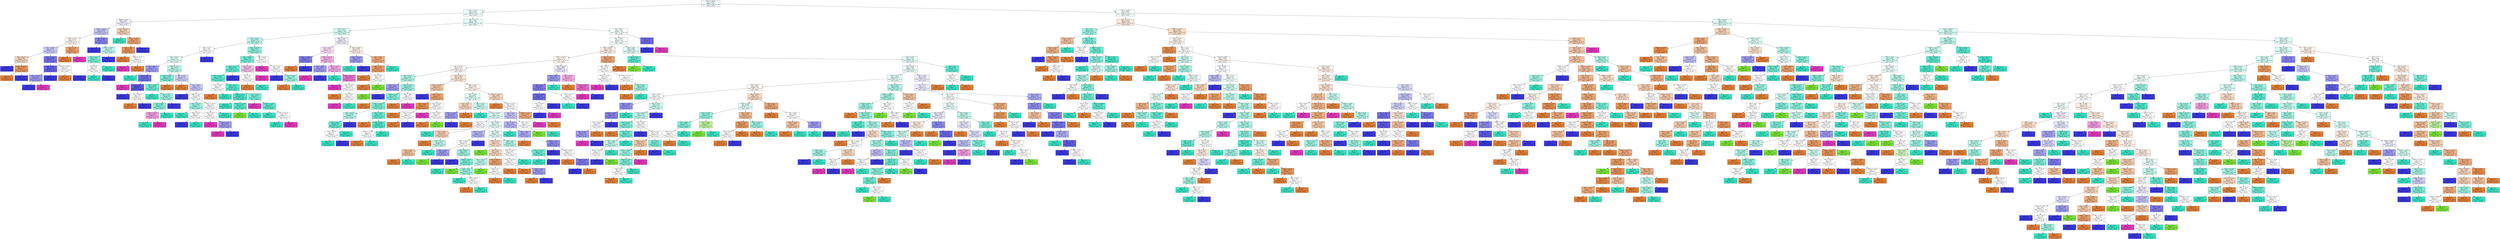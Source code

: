 digraph Tree {
node [shape=box, style="filled", color="black", fontname="helvetica"] ;
edge [fontname="helvetica"] ;
0 [label="HMLD <= 18.695\ngini = 0.692\nsamples = 1535\nvalue = [530, 55, 588, 303, 59]\nclass = 30-40", fillcolor="#f4fdfc"] ;
1 [label="HHD <= 35.115\ngini = 0.726\nsamples = 504\nvalue = [144, 19, 173, 131, 37]\nclass = 30-40", fillcolor="#effdfa"] ;
0 -> 1 [labeldistance=2.5, labelangle=45, headlabel="True"] ;
2 [label="HMLD <= 16.14\ngini = 0.657\nsamples = 45\nvalue = [17, 0, 6, 19, 3]\nclass = 20-30", fillcolor="#f1f1fd"] ;
1 -> 2 ;
3 [label="HMLD <= 15.265\ngini = 0.604\nsamples = 34\nvalue = [11, 0, 3, 18, 2]\nclass = 20-30", fillcolor="#c4c3f7"] ;
2 -> 3 ;
4 [label="HMLD <= 14.93\ngini = 0.575\nsamples = 23\nvalue = [11, 0, 0, 10, 2]\nclass = 40-50", fillcolor="#fdf5f0"] ;
3 -> 4 ;
5 [label="HML <= 268.25\ngini = 0.537\nsamples = 18\nvalue = [7, 0, 0, 10, 1]\nclass = 20-30", fillcolor="#cac9f8"] ;
4 -> 5 ;
6 [label="HML <= 251.75\ngini = 0.48\nsamples = 10\nvalue = [6, 0, 0, 4, 0]\nclass = 40-50", fillcolor="#f6d5bd"] ;
5 -> 6 ;
7 [label="gini = 0.0\nsamples = 3\nvalue = [0, 0, 0, 3, 0]\nclass = 20-30", fillcolor="#3c39e5"] ;
6 -> 7 ;
8 [label="HMLD <= 14.285\ngini = 0.245\nsamples = 7\nvalue = [6, 0, 0, 1, 0]\nclass = 40-50", fillcolor="#e9965a"] ;
6 -> 8 ;
9 [label="gini = 0.0\nsamples = 6\nvalue = [6, 0, 0, 0, 0]\nclass = 40-50", fillcolor="#e58139"] ;
8 -> 9 ;
10 [label="gini = 0.0\nsamples = 1\nvalue = [0, 0, 0, 1, 0]\nclass = 20-30", fillcolor="#3c39e5"] ;
8 -> 10 ;
11 [label="HMLD <= 14.71\ngini = 0.406\nsamples = 8\nvalue = [1, 0, 0, 6, 1]\nclass = 20-30", fillcolor="#7472ec"] ;
5 -> 11 ;
12 [label="HHD <= 34.1\ngini = 0.278\nsamples = 6\nvalue = [0, 0, 0, 5, 1]\nclass = 20-30", fillcolor="#6361ea"] ;
11 -> 12 ;
13 [label="HHD <= 33.795\ngini = 0.444\nsamples = 3\nvalue = [0, 0, 0, 2, 1]\nclass = 20-30", fillcolor="#9e9cf2"] ;
12 -> 13 ;
14 [label="gini = 0.0\nsamples = 2\nvalue = [0, 0, 0, 2, 0]\nclass = 20-30", fillcolor="#3c39e5"] ;
13 -> 14 ;
15 [label="gini = 0.0\nsamples = 1\nvalue = [0, 0, 0, 0, 1]\nclass = <20", fillcolor="#e539c0"] ;
13 -> 15 ;
16 [label="gini = 0.0\nsamples = 3\nvalue = [0, 0, 0, 3, 0]\nclass = 20-30", fillcolor="#3c39e5"] ;
12 -> 16 ;
17 [label="HMLD <= 14.835\ngini = 0.5\nsamples = 2\nvalue = [1, 0, 0, 1, 0]\nclass = 40-50", fillcolor="#ffffff"] ;
11 -> 17 ;
18 [label="gini = 0.0\nsamples = 1\nvalue = [1, 0, 0, 0, 0]\nclass = 40-50", fillcolor="#e58139"] ;
17 -> 18 ;
19 [label="gini = 0.0\nsamples = 1\nvalue = [0, 0, 0, 1, 0]\nclass = 20-30", fillcolor="#3c39e5"] ;
17 -> 19 ;
20 [label="HEB <= 47.75\ngini = 0.32\nsamples = 5\nvalue = [4, 0, 0, 0, 1]\nclass = 40-50", fillcolor="#eca06a"] ;
4 -> 20 ;
21 [label="gini = 0.0\nsamples = 4\nvalue = [4, 0, 0, 0, 0]\nclass = 40-50", fillcolor="#e58139"] ;
20 -> 21 ;
22 [label="gini = 0.0\nsamples = 1\nvalue = [0, 0, 0, 0, 1]\nclass = <20", fillcolor="#e539c0"] ;
20 -> 22 ;
23 [label="HML <= 268.0\ngini = 0.397\nsamples = 11\nvalue = [0, 0, 3, 8, 0]\nclass = 20-30", fillcolor="#8583ef"] ;
3 -> 23 ;
24 [label="gini = 0.0\nsamples = 6\nvalue = [0, 0, 0, 6, 0]\nclass = 20-30", fillcolor="#3c39e5"] ;
23 -> 24 ;
25 [label="HMLD <= 16.045\ngini = 0.48\nsamples = 5\nvalue = [0, 0, 3, 2, 0]\nclass = 30-40", fillcolor="#bdf6ec"] ;
23 -> 25 ;
26 [label="HEB <= 48.75\ngini = 0.375\nsamples = 4\nvalue = [0, 0, 3, 1, 0]\nclass = 30-40", fillcolor="#7beed8"] ;
25 -> 26 ;
27 [label="HEB <= 46.5\ngini = 0.5\nsamples = 2\nvalue = [0, 0, 1, 1, 0]\nclass = 30-40", fillcolor="#ffffff"] ;
26 -> 27 ;
28 [label="gini = 0.0\nsamples = 1\nvalue = [0, 0, 1, 0, 0]\nclass = 30-40", fillcolor="#39e5c5"] ;
27 -> 28 ;
29 [label="gini = 0.0\nsamples = 1\nvalue = [0, 0, 0, 1, 0]\nclass = 20-30", fillcolor="#3c39e5"] ;
27 -> 29 ;
30 [label="gini = 0.0\nsamples = 2\nvalue = [0, 0, 2, 0, 0]\nclass = 30-40", fillcolor="#39e5c5"] ;
26 -> 30 ;
31 [label="gini = 0.0\nsamples = 1\nvalue = [0, 0, 0, 1, 0]\nclass = 20-30", fillcolor="#3c39e5"] ;
25 -> 31 ;
32 [label="HML <= 257.75\ngini = 0.612\nsamples = 11\nvalue = [6, 0, 3, 1, 1]\nclass = 40-50", fillcolor="#f5d0b5"] ;
2 -> 32 ;
33 [label="gini = 0.0\nsamples = 3\nvalue = [0, 0, 3, 0, 0]\nclass = 30-40", fillcolor="#39e5c5"] ;
32 -> 33 ;
34 [label="HMLD <= 18.525\ngini = 0.406\nsamples = 8\nvalue = [6, 0, 0, 1, 1]\nclass = 40-50", fillcolor="#eca572"] ;
32 -> 34 ;
35 [label="HHD <= 34.8\ngini = 0.245\nsamples = 7\nvalue = [6, 0, 0, 0, 1]\nclass = 40-50", fillcolor="#e9965a"] ;
34 -> 35 ;
36 [label="gini = 0.0\nsamples = 5\nvalue = [5, 0, 0, 0, 0]\nclass = 40-50", fillcolor="#e58139"] ;
35 -> 36 ;
37 [label="HMLD <= 17.12\ngini = 0.5\nsamples = 2\nvalue = [1, 0, 0, 0, 1]\nclass = 40-50", fillcolor="#ffffff"] ;
35 -> 37 ;
38 [label="gini = 0.0\nsamples = 1\nvalue = [0, 0, 0, 0, 1]\nclass = <20", fillcolor="#e539c0"] ;
37 -> 38 ;
39 [label="gini = 0.0\nsamples = 1\nvalue = [1, 0, 0, 0, 0]\nclass = 40-50", fillcolor="#e58139"] ;
37 -> 39 ;
40 [label="gini = 0.0\nsamples = 1\nvalue = [0, 0, 0, 1, 0]\nclass = 20-30", fillcolor="#3c39e5"] ;
34 -> 40 ;
41 [label="HML <= 277.5\ngini = 0.724\nsamples = 459\nvalue = [127, 19, 167, 112, 34]\nclass = 30-40", fillcolor="#e7fcf8"] ;
1 -> 41 ;
42 [label="HEB <= 52.75\ngini = 0.705\nsamples = 105\nvalue = [13, 2, 45, 27, 18]\nclass = 30-40", fillcolor="#d1f9f2"] ;
41 -> 42 ;
43 [label="HHD <= 37.255\ngini = 0.644\nsamples = 75\nvalue = [6, 1, 39, 18, 11]\nclass = 30-40", fillcolor="#b6f5ea"] ;
42 -> 43 ;
44 [label="HEB <= 51.75\ngini = 0.665\nsamples = 38\nvalue = [3, 0, 15, 15, 5]\nclass = 30-40", fillcolor="#ffffff"] ;
43 -> 44 ;
45 [label="HML <= 263.75\ngini = 0.671\nsamples = 35\nvalue = [3, 0, 15, 12, 5]\nclass = 30-40", fillcolor="#e5fcf7"] ;
44 -> 45 ;
46 [label="HHD <= 35.655\ngini = 0.58\nsamples = 10\nvalue = [1, 0, 2, 6, 1]\nclass = 20-30", fillcolor="#9e9cf2"] ;
45 -> 46 ;
47 [label="gini = 0.0\nsamples = 2\nvalue = [0, 0, 2, 0, 0]\nclass = 30-40", fillcolor="#39e5c5"] ;
46 -> 47 ;
48 [label="HEB <= 46.5\ngini = 0.406\nsamples = 8\nvalue = [1, 0, 0, 6, 1]\nclass = 20-30", fillcolor="#7472ec"] ;
46 -> 48 ;
49 [label="gini = 0.0\nsamples = 1\nvalue = [0, 0, 0, 0, 1]\nclass = <20", fillcolor="#e539c0"] ;
48 -> 49 ;
50 [label="HML <= 262.5\ngini = 0.245\nsamples = 7\nvalue = [1, 0, 0, 6, 0]\nclass = 20-30", fillcolor="#5d5ae9"] ;
48 -> 50 ;
51 [label="gini = 0.0\nsamples = 5\nvalue = [0, 0, 0, 5, 0]\nclass = 20-30", fillcolor="#3c39e5"] ;
50 -> 51 ;
52 [label="HML <= 263.25\ngini = 0.5\nsamples = 2\nvalue = [1, 0, 0, 1, 0]\nclass = 40-50", fillcolor="#ffffff"] ;
50 -> 52 ;
53 [label="gini = 0.0\nsamples = 1\nvalue = [1, 0, 0, 0, 0]\nclass = 40-50", fillcolor="#e58139"] ;
52 -> 53 ;
54 [label="gini = 0.0\nsamples = 1\nvalue = [0, 0, 0, 1, 0]\nclass = 20-30", fillcolor="#3c39e5"] ;
52 -> 54 ;
55 [label="HMLD <= 17.11\ngini = 0.64\nsamples = 25\nvalue = [2, 0, 13, 6, 4]\nclass = 30-40", fillcolor="#b6f5ea"] ;
45 -> 55 ;
56 [label="HHD <= 37.16\ngini = 0.459\nsamples = 14\nvalue = [1, 0, 10, 1, 2]\nclass = 30-40", fillcolor="#7beed8"] ;
55 -> 56 ;
57 [label="HHD <= 35.995\ngini = 0.379\nsamples = 13\nvalue = [0, 0, 10, 1, 2]\nclass = 30-40", fillcolor="#6fecd5"] ;
56 -> 57 ;
58 [label="gini = 0.0\nsamples = 5\nvalue = [0, 0, 5, 0, 0]\nclass = 30-40", fillcolor="#39e5c5"] ;
57 -> 58 ;
59 [label="HML <= 276.0\ngini = 0.531\nsamples = 8\nvalue = [0, 0, 5, 1, 2]\nclass = 30-40", fillcolor="#9cf2e2"] ;
57 -> 59 ;
60 [label="HHD <= 36.97\ngini = 0.408\nsamples = 7\nvalue = [0, 0, 5, 0, 2]\nclass = 30-40", fillcolor="#88efdc"] ;
59 -> 60 ;
61 [label="HMLD <= 15.14\ngini = 0.444\nsamples = 3\nvalue = [0, 0, 1, 0, 2]\nclass = <20", fillcolor="#f29ce0"] ;
60 -> 61 ;
62 [label="gini = 0.0\nsamples = 1\nvalue = [0, 0, 1, 0, 0]\nclass = 30-40", fillcolor="#39e5c5"] ;
61 -> 62 ;
63 [label="gini = 0.0\nsamples = 2\nvalue = [0, 0, 0, 0, 2]\nclass = <20", fillcolor="#e539c0"] ;
61 -> 63 ;
64 [label="gini = 0.0\nsamples = 4\nvalue = [0, 0, 4, 0, 0]\nclass = 30-40", fillcolor="#39e5c5"] ;
60 -> 64 ;
65 [label="gini = 0.0\nsamples = 1\nvalue = [0, 0, 0, 1, 0]\nclass = 20-30", fillcolor="#3c39e5"] ;
59 -> 65 ;
66 [label="gini = 0.0\nsamples = 1\nvalue = [1, 0, 0, 0, 0]\nclass = 40-50", fillcolor="#e58139"] ;
56 -> 66 ;
67 [label="HML <= 270.5\ngini = 0.678\nsamples = 11\nvalue = [1, 0, 3, 5, 2]\nclass = 20-30", fillcolor="#cecef8"] ;
55 -> 67 ;
68 [label="gini = 0.0\nsamples = 1\nvalue = [1, 0, 0, 0, 0]\nclass = 40-50", fillcolor="#e58139"] ;
67 -> 68 ;
69 [label="HHD <= 35.95\ngini = 0.62\nsamples = 10\nvalue = [0, 0, 3, 5, 2]\nclass = 20-30", fillcolor="#c7c6f8"] ;
67 -> 69 ;
70 [label="gini = 0.0\nsamples = 2\nvalue = [0, 0, 0, 2, 0]\nclass = 20-30", fillcolor="#3c39e5"] ;
69 -> 70 ;
71 [label="HMLD <= 17.63\ngini = 0.656\nsamples = 8\nvalue = [0, 0, 3, 3, 2]\nclass = 30-40", fillcolor="#ffffff"] ;
69 -> 71 ;
72 [label="HML <= 275.75\ngini = 0.444\nsamples = 3\nvalue = [0, 0, 2, 1, 0]\nclass = 30-40", fillcolor="#9cf2e2"] ;
71 -> 72 ;
73 [label="gini = 0.0\nsamples = 1\nvalue = [0, 0, 1, 0, 0]\nclass = 30-40", fillcolor="#39e5c5"] ;
72 -> 73 ;
74 [label="HEB <= 50.25\ngini = 0.5\nsamples = 2\nvalue = [0, 0, 1, 1, 0]\nclass = 30-40", fillcolor="#ffffff"] ;
72 -> 74 ;
75 [label="gini = 0.0\nsamples = 1\nvalue = [0, 0, 0, 1, 0]\nclass = 20-30", fillcolor="#3c39e5"] ;
74 -> 75 ;
76 [label="gini = 0.0\nsamples = 1\nvalue = [0, 0, 1, 0, 0]\nclass = 30-40", fillcolor="#39e5c5"] ;
74 -> 76 ;
77 [label="HMLD <= 18.105\ngini = 0.64\nsamples = 5\nvalue = [0, 0, 1, 2, 2]\nclass = 20-30", fillcolor="#ffffff"] ;
71 -> 77 ;
78 [label="HEB <= 49.25\ngini = 0.5\nsamples = 4\nvalue = [0, 0, 0, 2, 2]\nclass = 20-30", fillcolor="#ffffff"] ;
77 -> 78 ;
79 [label="gini = 0.0\nsamples = 1\nvalue = [0, 0, 0, 0, 1]\nclass = <20", fillcolor="#e539c0"] ;
78 -> 79 ;
80 [label="HMLD <= 17.87\ngini = 0.444\nsamples = 3\nvalue = [0, 0, 0, 2, 1]\nclass = 20-30", fillcolor="#9e9cf2"] ;
78 -> 80 ;
81 [label="gini = 0.0\nsamples = 1\nvalue = [0, 0, 0, 0, 1]\nclass = <20", fillcolor="#e539c0"] ;
80 -> 81 ;
82 [label="gini = 0.0\nsamples = 2\nvalue = [0, 0, 0, 2, 0]\nclass = 20-30", fillcolor="#3c39e5"] ;
80 -> 82 ;
83 [label="gini = 0.0\nsamples = 1\nvalue = [0, 0, 1, 0, 0]\nclass = 30-40", fillcolor="#39e5c5"] ;
77 -> 83 ;
84 [label="gini = 0.0\nsamples = 3\nvalue = [0, 0, 0, 3, 0]\nclass = 20-30", fillcolor="#3c39e5"] ;
44 -> 84 ;
85 [label="HMLD <= 18.165\ngini = 0.539\nsamples = 37\nvalue = [3, 1, 24, 3, 6]\nclass = 30-40", fillcolor="#8cf0dd"] ;
43 -> 85 ;
86 [label="HHD <= 40.515\ngini = 0.438\nsamples = 30\nvalue = [2, 1, 22, 1, 4]\nclass = 30-40", fillcolor="#76edd7"] ;
85 -> 86 ;
87 [label="HML <= 276.5\ngini = 0.337\nsamples = 26\nvalue = [1, 1, 21, 1, 2]\nclass = 30-40", fillcolor="#62ead1"] ;
86 -> 87 ;
88 [label="HML <= 251.75\ngini = 0.285\nsamples = 25\nvalue = [1, 1, 21, 0, 2]\nclass = 30-40", fillcolor="#5beacf"] ;
87 -> 88 ;
89 [label="HHD <= 39.845\ngini = 0.5\nsamples = 2\nvalue = [1, 0, 1, 0, 0]\nclass = 40-50", fillcolor="#ffffff"] ;
88 -> 89 ;
90 [label="gini = 0.0\nsamples = 1\nvalue = [1, 0, 0, 0, 0]\nclass = 40-50", fillcolor="#e58139"] ;
89 -> 90 ;
91 [label="gini = 0.0\nsamples = 1\nvalue = [0, 0, 1, 0, 0]\nclass = 30-40", fillcolor="#39e5c5"] ;
89 -> 91 ;
92 [label="HHD <= 39.34\ngini = 0.234\nsamples = 23\nvalue = [0, 1, 20, 0, 2]\nclass = 30-40", fillcolor="#55e9cd"] ;
88 -> 92 ;
93 [label="HMLD <= 17.03\ngini = 0.124\nsamples = 15\nvalue = [0, 1, 14, 0, 0]\nclass = 30-40", fillcolor="#47e7c9"] ;
92 -> 93 ;
94 [label="gini = 0.0\nsamples = 8\nvalue = [0, 0, 8, 0, 0]\nclass = 30-40", fillcolor="#39e5c5"] ;
93 -> 94 ;
95 [label="HMLD <= 17.145\ngini = 0.245\nsamples = 7\nvalue = [0, 1, 6, 0, 0]\nclass = 30-40", fillcolor="#5ae9cf"] ;
93 -> 95 ;
96 [label="gini = 0.0\nsamples = 1\nvalue = [0, 1, 0, 0, 0]\nclass = 50+", fillcolor="#7be539"] ;
95 -> 96 ;
97 [label="gini = 0.0\nsamples = 6\nvalue = [0, 0, 6, 0, 0]\nclass = 30-40", fillcolor="#39e5c5"] ;
95 -> 97 ;
98 [label="HML <= 266.0\ngini = 0.375\nsamples = 8\nvalue = [0, 0, 6, 0, 2]\nclass = 30-40", fillcolor="#7beed8"] ;
92 -> 98 ;
99 [label="gini = 0.0\nsamples = 1\nvalue = [0, 0, 0, 0, 1]\nclass = <20", fillcolor="#e539c0"] ;
98 -> 99 ;
100 [label="HMLD <= 17.99\ngini = 0.245\nsamples = 7\nvalue = [0, 0, 6, 0, 1]\nclass = 30-40", fillcolor="#5ae9cf"] ;
98 -> 100 ;
101 [label="gini = 0.0\nsamples = 5\nvalue = [0, 0, 5, 0, 0]\nclass = 30-40", fillcolor="#39e5c5"] ;
100 -> 101 ;
102 [label="HML <= 274.75\ngini = 0.5\nsamples = 2\nvalue = [0, 0, 1, 0, 1]\nclass = 30-40", fillcolor="#ffffff"] ;
100 -> 102 ;
103 [label="gini = 0.0\nsamples = 1\nvalue = [0, 0, 1, 0, 0]\nclass = 30-40", fillcolor="#39e5c5"] ;
102 -> 103 ;
104 [label="gini = 0.0\nsamples = 1\nvalue = [0, 0, 0, 0, 1]\nclass = <20", fillcolor="#e539c0"] ;
102 -> 104 ;
105 [label="gini = 0.0\nsamples = 1\nvalue = [0, 0, 0, 1, 0]\nclass = 20-30", fillcolor="#3c39e5"] ;
87 -> 105 ;
106 [label="HEB <= 51.5\ngini = 0.625\nsamples = 4\nvalue = [1, 0, 1, 0, 2]\nclass = <20", fillcolor="#f6bdea"] ;
86 -> 106 ;
107 [label="HEB <= 49.5\ngini = 0.5\nsamples = 2\nvalue = [1, 0, 1, 0, 0]\nclass = 40-50", fillcolor="#ffffff"] ;
106 -> 107 ;
108 [label="gini = 0.0\nsamples = 1\nvalue = [1, 0, 0, 0, 0]\nclass = 40-50", fillcolor="#e58139"] ;
107 -> 108 ;
109 [label="gini = 0.0\nsamples = 1\nvalue = [0, 0, 1, 0, 0]\nclass = 30-40", fillcolor="#39e5c5"] ;
107 -> 109 ;
110 [label="gini = 0.0\nsamples = 2\nvalue = [0, 0, 0, 0, 2]\nclass = <20", fillcolor="#e539c0"] ;
106 -> 110 ;
111 [label="HML <= 266.5\ngini = 0.735\nsamples = 7\nvalue = [1, 0, 2, 2, 2]\nclass = 30-40", fillcolor="#ffffff"] ;
85 -> 111 ;
112 [label="gini = 0.0\nsamples = 2\nvalue = [0, 0, 0, 0, 2]\nclass = <20", fillcolor="#e539c0"] ;
111 -> 112 ;
113 [label="HEB <= 50.5\ngini = 0.64\nsamples = 5\nvalue = [1, 0, 2, 2, 0]\nclass = 30-40", fillcolor="#ffffff"] ;
111 -> 113 ;
114 [label="gini = 0.0\nsamples = 2\nvalue = [0, 0, 0, 2, 0]\nclass = 20-30", fillcolor="#3c39e5"] ;
113 -> 114 ;
115 [label="HML <= 274.25\ngini = 0.444\nsamples = 3\nvalue = [1, 0, 2, 0, 0]\nclass = 30-40", fillcolor="#9cf2e2"] ;
113 -> 115 ;
116 [label="gini = 0.0\nsamples = 1\nvalue = [1, 0, 0, 0, 0]\nclass = 40-50", fillcolor="#e58139"] ;
115 -> 116 ;
117 [label="gini = 0.0\nsamples = 2\nvalue = [0, 0, 2, 0, 0]\nclass = 30-40", fillcolor="#39e5c5"] ;
115 -> 117 ;
118 [label="HML <= 272.5\ngini = 0.76\nsamples = 30\nvalue = [7, 1, 6, 9, 7]\nclass = 20-30", fillcolor="#eeeefd"] ;
42 -> 118 ;
119 [label="HML <= 263.5\ngini = 0.699\nsamples = 17\nvalue = [2, 0, 3, 5, 7]\nclass = <20", fillcolor="#fbdef4"] ;
118 -> 119 ;
120 [label="HMLD <= 15.505\ngini = 0.375\nsamples = 4\nvalue = [1, 0, 0, 3, 0]\nclass = 20-30", fillcolor="#7d7bee"] ;
119 -> 120 ;
121 [label="gini = 0.0\nsamples = 1\nvalue = [1, 0, 0, 0, 0]\nclass = 40-50", fillcolor="#e58139"] ;
120 -> 121 ;
122 [label="gini = 0.0\nsamples = 3\nvalue = [0, 0, 0, 3, 0]\nclass = 20-30", fillcolor="#3c39e5"] ;
120 -> 122 ;
123 [label="HMLD <= 16.145\ngini = 0.627\nsamples = 13\nvalue = [1, 0, 3, 2, 7]\nclass = <20", fillcolor="#f5b0e6"] ;
119 -> 123 ;
124 [label="HML <= 265.5\ngini = 0.444\nsamples = 3\nvalue = [0, 0, 0, 2, 1]\nclass = 20-30", fillcolor="#9e9cf2"] ;
123 -> 124 ;
125 [label="gini = 0.0\nsamples = 1\nvalue = [0, 0, 0, 0, 1]\nclass = <20", fillcolor="#e539c0"] ;
124 -> 125 ;
126 [label="gini = 0.0\nsamples = 2\nvalue = [0, 0, 0, 2, 0]\nclass = 20-30", fillcolor="#3c39e5"] ;
124 -> 126 ;
127 [label="HHD <= 37.765\ngini = 0.54\nsamples = 10\nvalue = [1, 0, 3, 0, 6]\nclass = <20", fillcolor="#f4aae4"] ;
123 -> 127 ;
128 [label="gini = 0.0\nsamples = 2\nvalue = [0, 0, 2, 0, 0]\nclass = 30-40", fillcolor="#39e5c5"] ;
127 -> 128 ;
129 [label="HMLD <= 18.235\ngini = 0.406\nsamples = 8\nvalue = [1, 0, 1, 0, 6]\nclass = <20", fillcolor="#ec72d2"] ;
127 -> 129 ;
130 [label="gini = 0.0\nsamples = 5\nvalue = [0, 0, 0, 0, 5]\nclass = <20", fillcolor="#e539c0"] ;
129 -> 130 ;
131 [label="HHD <= 39.795\ngini = 0.667\nsamples = 3\nvalue = [1, 0, 1, 0, 1]\nclass = 40-50", fillcolor="#ffffff"] ;
129 -> 131 ;
132 [label="gini = 0.0\nsamples = 1\nvalue = [1, 0, 0, 0, 0]\nclass = 40-50", fillcolor="#e58139"] ;
131 -> 132 ;
133 [label="HEB <= 53.5\ngini = 0.5\nsamples = 2\nvalue = [0, 0, 1, 0, 1]\nclass = 30-40", fillcolor="#ffffff"] ;
131 -> 133 ;
134 [label="gini = 0.0\nsamples = 1\nvalue = [0, 0, 0, 0, 1]\nclass = <20", fillcolor="#e539c0"] ;
133 -> 134 ;
135 [label="gini = 0.0\nsamples = 1\nvalue = [0, 0, 1, 0, 0]\nclass = 30-40", fillcolor="#39e5c5"] ;
133 -> 135 ;
136 [label="HHD <= 39.05\ngini = 0.698\nsamples = 13\nvalue = [5, 1, 3, 4, 0]\nclass = 40-50", fillcolor="#fcf1e9"] ;
118 -> 136 ;
137 [label="HMLD <= 16.575\ngini = 0.444\nsamples = 6\nvalue = [0, 0, 2, 4, 0]\nclass = 20-30", fillcolor="#9e9cf2"] ;
136 -> 137 ;
138 [label="gini = 0.0\nsamples = 2\nvalue = [0, 0, 2, 0, 0]\nclass = 30-40", fillcolor="#39e5c5"] ;
137 -> 138 ;
139 [label="gini = 0.0\nsamples = 4\nvalue = [0, 0, 0, 4, 0]\nclass = 20-30", fillcolor="#3c39e5"] ;
137 -> 139 ;
140 [label="HEB <= 58.5\ngini = 0.449\nsamples = 7\nvalue = [5, 1, 1, 0, 0]\nclass = 40-50", fillcolor="#eeab7b"] ;
136 -> 140 ;
141 [label="HEB <= 57.5\ngini = 0.278\nsamples = 6\nvalue = [5, 1, 0, 0, 0]\nclass = 40-50", fillcolor="#ea9a61"] ;
140 -> 141 ;
142 [label="gini = 0.0\nsamples = 4\nvalue = [4, 0, 0, 0, 0]\nclass = 40-50", fillcolor="#e58139"] ;
141 -> 142 ;
143 [label="HML <= 275.5\ngini = 0.5\nsamples = 2\nvalue = [1, 1, 0, 0, 0]\nclass = 40-50", fillcolor="#ffffff"] ;
141 -> 143 ;
144 [label="gini = 0.0\nsamples = 1\nvalue = [1, 0, 0, 0, 0]\nclass = 40-50", fillcolor="#e58139"] ;
143 -> 144 ;
145 [label="gini = 0.0\nsamples = 1\nvalue = [0, 1, 0, 0, 0]\nclass = 50+", fillcolor="#7be539"] ;
143 -> 145 ;
146 [label="gini = 0.0\nsamples = 1\nvalue = [0, 0, 1, 0, 0]\nclass = 30-40", fillcolor="#39e5c5"] ;
140 -> 146 ;
147 [label="HEB <= 63.25\ngini = 0.716\nsamples = 354\nvalue = [114, 17, 122, 85, 16]\nclass = 30-40", fillcolor="#f8fefd"] ;
41 -> 147 ;
148 [label="HML <= 292.75\ngini = 0.713\nsamples = 349\nvalue = [114, 17, 122, 81, 15]\nclass = 30-40", fillcolor="#f8fefd"] ;
147 -> 148 ;
149 [label="HML <= 290.75\ngini = 0.719\nsamples = 145\nvalue = [55, 7, 40, 34, 9]\nclass = 40-50", fillcolor="#fbede3"] ;
148 -> 149 ;
150 [label="HMLD <= 18.395\ngini = 0.731\nsamples = 128\nvalue = [42, 7, 38, 33, 8]\nclass = 40-50", fillcolor="#fef9f6"] ;
149 -> 150 ;
151 [label="HHD <= 37.115\ngini = 0.712\nsamples = 113\nvalue = [40, 7, 36, 27, 3]\nclass = 40-50", fillcolor="#fef8f5"] ;
150 -> 151 ;
152 [label="HEB <= 45.75\ngini = 0.632\nsamples = 24\nvalue = [4, 1, 13, 5, 1]\nclass = 30-40", fillcolor="#acf4e7"] ;
151 -> 152 ;
153 [label="HEB <= 43.5\ngini = 0.444\nsamples = 3\nvalue = [0, 1, 0, 2, 0]\nclass = 20-30", fillcolor="#9e9cf2"] ;
152 -> 153 ;
154 [label="gini = 0.0\nsamples = 1\nvalue = [0, 1, 0, 0, 0]\nclass = 50+", fillcolor="#7be539"] ;
153 -> 154 ;
155 [label="gini = 0.0\nsamples = 2\nvalue = [0, 0, 0, 2, 0]\nclass = 20-30", fillcolor="#3c39e5"] ;
153 -> 155 ;
156 [label="HMLD <= 17.98\ngini = 0.558\nsamples = 21\nvalue = [4, 0, 13, 3, 1]\nclass = 30-40", fillcolor="#96f1e0"] ;
152 -> 156 ;
157 [label="HMLD <= 13.99\ngini = 0.482\nsamples = 19\nvalue = [3, 0, 13, 3, 0]\nclass = 30-40", fillcolor="#83efdb"] ;
156 -> 157 ;
158 [label="gini = 0.0\nsamples = 1\nvalue = [1, 0, 0, 0, 0]\nclass = 40-50", fillcolor="#e58139"] ;
157 -> 158 ;
159 [label="HMLD <= 16.715\ngini = 0.438\nsamples = 18\nvalue = [2, 0, 13, 3, 0]\nclass = 30-40", fillcolor="#7beed8"] ;
157 -> 159 ;
160 [label="HHD <= 36.465\ngini = 0.469\nsamples = 8\nvalue = [0, 0, 5, 3, 0]\nclass = 30-40", fillcolor="#b0f5e8"] ;
159 -> 160 ;
161 [label="HEB <= 49.5\ngini = 0.278\nsamples = 6\nvalue = [0, 0, 5, 1, 0]\nclass = 30-40", fillcolor="#61ead1"] ;
160 -> 161 ;
162 [label="HHD <= 35.625\ngini = 0.5\nsamples = 2\nvalue = [0, 0, 1, 1, 0]\nclass = 30-40", fillcolor="#ffffff"] ;
161 -> 162 ;
163 [label="gini = 0.0\nsamples = 1\nvalue = [0, 0, 1, 0, 0]\nclass = 30-40", fillcolor="#39e5c5"] ;
162 -> 163 ;
164 [label="gini = 0.0\nsamples = 1\nvalue = [0, 0, 0, 1, 0]\nclass = 20-30", fillcolor="#3c39e5"] ;
162 -> 164 ;
165 [label="gini = 0.0\nsamples = 4\nvalue = [0, 0, 4, 0, 0]\nclass = 30-40", fillcolor="#39e5c5"] ;
161 -> 165 ;
166 [label="gini = 0.0\nsamples = 2\nvalue = [0, 0, 0, 2, 0]\nclass = 20-30", fillcolor="#3c39e5"] ;
160 -> 166 ;
167 [label="HML <= 278.5\ngini = 0.32\nsamples = 10\nvalue = [2, 0, 8, 0, 0]\nclass = 30-40", fillcolor="#6aecd4"] ;
159 -> 167 ;
168 [label="gini = 0.0\nsamples = 1\nvalue = [1, 0, 0, 0, 0]\nclass = 40-50", fillcolor="#e58139"] ;
167 -> 168 ;
169 [label="HHD <= 35.45\ngini = 0.198\nsamples = 9\nvalue = [1, 0, 8, 0, 0]\nclass = 30-40", fillcolor="#52e8cc"] ;
167 -> 169 ;
170 [label="HMLD <= 17.255\ngini = 0.5\nsamples = 2\nvalue = [1, 0, 1, 0, 0]\nclass = 40-50", fillcolor="#ffffff"] ;
169 -> 170 ;
171 [label="gini = 0.0\nsamples = 1\nvalue = [1, 0, 0, 0, 0]\nclass = 40-50", fillcolor="#e58139"] ;
170 -> 171 ;
172 [label="gini = 0.0\nsamples = 1\nvalue = [0, 0, 1, 0, 0]\nclass = 30-40", fillcolor="#39e5c5"] ;
170 -> 172 ;
173 [label="gini = 0.0\nsamples = 7\nvalue = [0, 0, 7, 0, 0]\nclass = 30-40", fillcolor="#39e5c5"] ;
169 -> 173 ;
174 [label="HML <= 288.0\ngini = 0.5\nsamples = 2\nvalue = [1, 0, 0, 0, 1]\nclass = 40-50", fillcolor="#ffffff"] ;
156 -> 174 ;
175 [label="gini = 0.0\nsamples = 1\nvalue = [1, 0, 0, 0, 0]\nclass = 40-50", fillcolor="#e58139"] ;
174 -> 175 ;
176 [label="gini = 0.0\nsamples = 1\nvalue = [0, 0, 0, 0, 1]\nclass = <20", fillcolor="#e539c0"] ;
174 -> 176 ;
177 [label="HEB <= 50.75\ngini = 0.703\nsamples = 89\nvalue = [36, 6, 23, 22, 2]\nclass = 40-50", fillcolor="#fae6d8"] ;
151 -> 177 ;
178 [label="HMLD <= 15.675\ngini = 0.56\nsamples = 15\nvalue = [9, 1, 0, 4, 1]\nclass = 40-50", fillcolor="#f3c6a5"] ;
177 -> 178 ;
179 [label="gini = 0.0\nsamples = 3\nvalue = [0, 0, 0, 3, 0]\nclass = 20-30", fillcolor="#3c39e5"] ;
178 -> 179 ;
180 [label="HHD <= 40.16\ngini = 0.417\nsamples = 12\nvalue = [9, 1, 0, 1, 1]\nclass = 40-50", fillcolor="#eca36f"] ;
178 -> 180 ;
181 [label="HEB <= 49.25\ngini = 0.198\nsamples = 9\nvalue = [8, 0, 0, 1, 0]\nclass = 40-50", fillcolor="#e89152"] ;
180 -> 181 ;
182 [label="gini = 0.0\nsamples = 7\nvalue = [7, 0, 0, 0, 0]\nclass = 40-50", fillcolor="#e58139"] ;
181 -> 182 ;
183 [label="HHD <= 37.415\ngini = 0.5\nsamples = 2\nvalue = [1, 0, 0, 1, 0]\nclass = 40-50", fillcolor="#ffffff"] ;
181 -> 183 ;
184 [label="gini = 0.0\nsamples = 1\nvalue = [1, 0, 0, 0, 0]\nclass = 40-50", fillcolor="#e58139"] ;
183 -> 184 ;
185 [label="gini = 0.0\nsamples = 1\nvalue = [0, 0, 0, 1, 0]\nclass = 20-30", fillcolor="#3c39e5"] ;
183 -> 185 ;
186 [label="HHD <= 40.235\ngini = 0.667\nsamples = 3\nvalue = [1, 1, 0, 0, 1]\nclass = 40-50", fillcolor="#ffffff"] ;
180 -> 186 ;
187 [label="gini = 0.0\nsamples = 1\nvalue = [0, 0, 0, 0, 1]\nclass = <20", fillcolor="#e539c0"] ;
186 -> 187 ;
188 [label="HML <= 289.5\ngini = 0.5\nsamples = 2\nvalue = [1, 1, 0, 0, 0]\nclass = 40-50", fillcolor="#ffffff"] ;
186 -> 188 ;
189 [label="gini = 0.0\nsamples = 1\nvalue = [1, 0, 0, 0, 0]\nclass = 40-50", fillcolor="#e58139"] ;
188 -> 189 ;
190 [label="gini = 0.0\nsamples = 1\nvalue = [0, 1, 0, 0, 0]\nclass = 50+", fillcolor="#7be539"] ;
188 -> 190 ;
191 [label="HEB <= 54.25\ngini = 0.706\nsamples = 74\nvalue = [27, 5, 23, 18, 1]\nclass = 40-50", fillcolor="#fdf5ef"] ;
177 -> 191 ;
192 [label="HHD <= 37.64\ngini = 0.691\nsamples = 51\nvalue = [15, 4, 21, 11, 0]\nclass = 30-40", fillcolor="#defbf5"] ;
191 -> 192 ;
193 [label="HEB <= 52.5\ngini = 0.48\nsamples = 5\nvalue = [3, 0, 0, 2, 0]\nclass = 40-50", fillcolor="#f6d5bd"] ;
192 -> 193 ;
194 [label="HMLD <= 17.395\ngini = 0.444\nsamples = 3\nvalue = [1, 0, 0, 2, 0]\nclass = 20-30", fillcolor="#9e9cf2"] ;
193 -> 194 ;
195 [label="gini = 0.0\nsamples = 2\nvalue = [0, 0, 0, 2, 0]\nclass = 20-30", fillcolor="#3c39e5"] ;
194 -> 195 ;
196 [label="gini = 0.0\nsamples = 1\nvalue = [1, 0, 0, 0, 0]\nclass = 40-50", fillcolor="#e58139"] ;
194 -> 196 ;
197 [label="gini = 0.0\nsamples = 2\nvalue = [2, 0, 0, 0, 0]\nclass = 40-50", fillcolor="#e58139"] ;
193 -> 197 ;
198 [label="HML <= 278.5\ngini = 0.678\nsamples = 46\nvalue = [12, 4, 21, 9, 0]\nclass = 30-40", fillcolor="#cbf8f0"] ;
192 -> 198 ;
199 [label="gini = 0.0\nsamples = 4\nvalue = [0, 0, 4, 0, 0]\nclass = 30-40", fillcolor="#39e5c5"] ;
198 -> 199 ;
200 [label="HHD <= 38.435\ngini = 0.7\nsamples = 42\nvalue = [12, 4, 17, 9, 0]\nclass = 30-40", fillcolor="#defbf5"] ;
198 -> 200 ;
201 [label="HHD <= 37.7\ngini = 0.5\nsamples = 10\nvalue = [5, 0, 5, 0, 0]\nclass = 40-50", fillcolor="#ffffff"] ;
200 -> 201 ;
202 [label="gini = 0.0\nsamples = 2\nvalue = [0, 0, 2, 0, 0]\nclass = 30-40", fillcolor="#39e5c5"] ;
201 -> 202 ;
203 [label="HML <= 280.75\ngini = 0.469\nsamples = 8\nvalue = [5, 0, 3, 0, 0]\nclass = 40-50", fillcolor="#f5cdb0"] ;
201 -> 203 ;
204 [label="gini = 0.0\nsamples = 3\nvalue = [3, 0, 0, 0, 0]\nclass = 40-50", fillcolor="#e58139"] ;
203 -> 204 ;
205 [label="HMLD <= 17.16\ngini = 0.48\nsamples = 5\nvalue = [2, 0, 3, 0, 0]\nclass = 30-40", fillcolor="#bdf6ec"] ;
203 -> 205 ;
206 [label="HHD <= 38.19\ngini = 0.444\nsamples = 3\nvalue = [2, 0, 1, 0, 0]\nclass = 40-50", fillcolor="#f2c09c"] ;
205 -> 206 ;
207 [label="gini = 0.0\nsamples = 2\nvalue = [2, 0, 0, 0, 0]\nclass = 40-50", fillcolor="#e58139"] ;
206 -> 207 ;
208 [label="gini = 0.0\nsamples = 1\nvalue = [0, 0, 1, 0, 0]\nclass = 30-40", fillcolor="#39e5c5"] ;
206 -> 208 ;
209 [label="gini = 0.0\nsamples = 2\nvalue = [0, 0, 2, 0, 0]\nclass = 30-40", fillcolor="#39e5c5"] ;
205 -> 209 ;
210 [label="HML <= 282.5\ngini = 0.717\nsamples = 32\nvalue = [7, 4, 12, 9, 0]\nclass = 30-40", fillcolor="#e5fcf7"] ;
200 -> 210 ;
211 [label="HMLD <= 17.355\ngini = 0.595\nsamples = 11\nvalue = [0, 2, 3, 6, 0]\nclass = 20-30", fillcolor="#b6b5f5"] ;
210 -> 211 ;
212 [label="HMLD <= 16.035\ngini = 0.656\nsamples = 8\nvalue = [0, 2, 3, 3, 0]\nclass = 30-40", fillcolor="#ffffff"] ;
211 -> 212 ;
213 [label="HML <= 279.5\ngini = 0.444\nsamples = 3\nvalue = [0, 1, 0, 2, 0]\nclass = 20-30", fillcolor="#9e9cf2"] ;
212 -> 213 ;
214 [label="gini = 0.0\nsamples = 1\nvalue = [0, 1, 0, 0, 0]\nclass = 50+", fillcolor="#7be539"] ;
213 -> 214 ;
215 [label="gini = 0.0\nsamples = 2\nvalue = [0, 0, 0, 2, 0]\nclass = 20-30", fillcolor="#3c39e5"] ;
213 -> 215 ;
216 [label="HHD <= 38.975\ngini = 0.56\nsamples = 5\nvalue = [0, 1, 3, 1, 0]\nclass = 30-40", fillcolor="#9cf2e2"] ;
212 -> 216 ;
217 [label="gini = 0.0\nsamples = 1\nvalue = [0, 0, 0, 1, 0]\nclass = 20-30", fillcolor="#3c39e5"] ;
216 -> 217 ;
218 [label="HMLD <= 17.025\ngini = 0.375\nsamples = 4\nvalue = [0, 1, 3, 0, 0]\nclass = 30-40", fillcolor="#7beed8"] ;
216 -> 218 ;
219 [label="gini = 0.0\nsamples = 3\nvalue = [0, 0, 3, 0, 0]\nclass = 30-40", fillcolor="#39e5c5"] ;
218 -> 219 ;
220 [label="gini = 0.0\nsamples = 1\nvalue = [0, 1, 0, 0, 0]\nclass = 50+", fillcolor="#7be539"] ;
218 -> 220 ;
221 [label="gini = 0.0\nsamples = 3\nvalue = [0, 0, 0, 3, 0]\nclass = 20-30", fillcolor="#3c39e5"] ;
211 -> 221 ;
222 [label="HML <= 286.5\ngini = 0.676\nsamples = 21\nvalue = [7, 2, 9, 3, 0]\nclass = 30-40", fillcolor="#e3fbf7"] ;
210 -> 222 ;
223 [label="HMLD <= 15.58\ngini = 0.62\nsamples = 10\nvalue = [5, 2, 3, 0, 0]\nclass = 40-50", fillcolor="#f8dbc6"] ;
222 -> 223 ;
224 [label="gini = 0.0\nsamples = 1\nvalue = [0, 1, 0, 0, 0]\nclass = 50+", fillcolor="#7be539"] ;
223 -> 224 ;
225 [label="HEB <= 52.5\ngini = 0.568\nsamples = 9\nvalue = [5, 1, 3, 0, 0]\nclass = 40-50", fillcolor="#f6d5bd"] ;
223 -> 225 ;
226 [label="HML <= 285.75\ngini = 0.625\nsamples = 4\nvalue = [1, 1, 2, 0, 0]\nclass = 30-40", fillcolor="#bdf6ec"] ;
225 -> 226 ;
227 [label="HEB <= 51.5\ngini = 0.444\nsamples = 3\nvalue = [1, 0, 2, 0, 0]\nclass = 30-40", fillcolor="#9cf2e2"] ;
226 -> 227 ;
228 [label="gini = 0.0\nsamples = 1\nvalue = [0, 0, 1, 0, 0]\nclass = 30-40", fillcolor="#39e5c5"] ;
227 -> 228 ;
229 [label="HML <= 284.75\ngini = 0.5\nsamples = 2\nvalue = [1, 0, 1, 0, 0]\nclass = 40-50", fillcolor="#ffffff"] ;
227 -> 229 ;
230 [label="gini = 0.0\nsamples = 1\nvalue = [1, 0, 0, 0, 0]\nclass = 40-50", fillcolor="#e58139"] ;
229 -> 230 ;
231 [label="gini = 0.0\nsamples = 1\nvalue = [0, 0, 1, 0, 0]\nclass = 30-40", fillcolor="#39e5c5"] ;
229 -> 231 ;
232 [label="gini = 0.0\nsamples = 1\nvalue = [0, 1, 0, 0, 0]\nclass = 50+", fillcolor="#7be539"] ;
226 -> 232 ;
233 [label="HML <= 284.25\ngini = 0.32\nsamples = 5\nvalue = [4, 0, 1, 0, 0]\nclass = 40-50", fillcolor="#eca06a"] ;
225 -> 233 ;
234 [label="HEB <= 53.5\ngini = 0.5\nsamples = 2\nvalue = [1, 0, 1, 0, 0]\nclass = 40-50", fillcolor="#ffffff"] ;
233 -> 234 ;
235 [label="gini = 0.0\nsamples = 1\nvalue = [1, 0, 0, 0, 0]\nclass = 40-50", fillcolor="#e58139"] ;
234 -> 235 ;
236 [label="gini = 0.0\nsamples = 1\nvalue = [0, 0, 1, 0, 0]\nclass = 30-40", fillcolor="#39e5c5"] ;
234 -> 236 ;
237 [label="gini = 0.0\nsamples = 3\nvalue = [3, 0, 0, 0, 0]\nclass = 40-50", fillcolor="#e58139"] ;
233 -> 237 ;
238 [label="HEB <= 52.5\ngini = 0.595\nsamples = 11\nvalue = [2, 0, 6, 3, 0]\nclass = 30-40", fillcolor="#b5f5e9"] ;
222 -> 238 ;
239 [label="HMLD <= 17.865\ngini = 0.667\nsamples = 6\nvalue = [2, 0, 2, 2, 0]\nclass = 40-50", fillcolor="#ffffff"] ;
238 -> 239 ;
240 [label="HMLD <= 16.785\ngini = 0.5\nsamples = 4\nvalue = [2, 0, 0, 2, 0]\nclass = 40-50", fillcolor="#ffffff"] ;
239 -> 240 ;
241 [label="gini = 0.0\nsamples = 1\nvalue = [1, 0, 0, 0, 0]\nclass = 40-50", fillcolor="#e58139"] ;
240 -> 241 ;
242 [label="HEB <= 51.75\ngini = 0.444\nsamples = 3\nvalue = [1, 0, 0, 2, 0]\nclass = 20-30", fillcolor="#9e9cf2"] ;
240 -> 242 ;
243 [label="gini = 0.0\nsamples = 1\nvalue = [1, 0, 0, 0, 0]\nclass = 40-50", fillcolor="#e58139"] ;
242 -> 243 ;
244 [label="gini = 0.0\nsamples = 2\nvalue = [0, 0, 0, 2, 0]\nclass = 20-30", fillcolor="#3c39e5"] ;
242 -> 244 ;
245 [label="gini = 0.0\nsamples = 2\nvalue = [0, 0, 2, 0, 0]\nclass = 30-40", fillcolor="#39e5c5"] ;
239 -> 245 ;
246 [label="HMLD <= 17.695\ngini = 0.32\nsamples = 5\nvalue = [0, 0, 4, 1, 0]\nclass = 30-40", fillcolor="#6aecd4"] ;
238 -> 246 ;
247 [label="gini = 0.0\nsamples = 4\nvalue = [0, 0, 4, 0, 0]\nclass = 30-40", fillcolor="#39e5c5"] ;
246 -> 247 ;
248 [label="gini = 0.0\nsamples = 1\nvalue = [0, 0, 0, 1, 0]\nclass = 20-30", fillcolor="#3c39e5"] ;
246 -> 248 ;
249 [label="HMLD <= 16.915\ngini = 0.624\nsamples = 23\nvalue = [12, 1, 2, 7, 1]\nclass = 40-50", fillcolor="#f7d8c1"] ;
191 -> 249 ;
250 [label="gini = 0.0\nsamples = 5\nvalue = [5, 0, 0, 0, 0]\nclass = 40-50", fillcolor="#e58139"] ;
249 -> 250 ;
251 [label="HHD <= 41.555\ngini = 0.679\nsamples = 18\nvalue = [7, 1, 2, 7, 1]\nclass = 40-50", fillcolor="#ffffff"] ;
249 -> 251 ;
252 [label="HEB <= 58.5\ngini = 0.643\nsamples = 14\nvalue = [4, 1, 2, 7, 0]\nclass = 20-30", fillcolor="#c4c4f7"] ;
251 -> 252 ;
253 [label="HML <= 279.5\ngini = 0.542\nsamples = 12\nvalue = [4, 0, 1, 7, 0]\nclass = 20-30", fillcolor="#b6b5f5"] ;
252 -> 253 ;
254 [label="gini = 0.0\nsamples = 1\nvalue = [0, 0, 1, 0, 0]\nclass = 30-40", fillcolor="#39e5c5"] ;
253 -> 254 ;
255 [label="HHD <= 39.49\ngini = 0.463\nsamples = 11\nvalue = [4, 0, 0, 7, 0]\nclass = 20-30", fillcolor="#abaaf4"] ;
253 -> 255 ;
256 [label="gini = 0.0\nsamples = 1\nvalue = [1, 0, 0, 0, 0]\nclass = 40-50", fillcolor="#e58139"] ;
255 -> 256 ;
257 [label="HMLD <= 17.87\ngini = 0.42\nsamples = 10\nvalue = [3, 0, 0, 7, 0]\nclass = 20-30", fillcolor="#908ef0"] ;
255 -> 257 ;
258 [label="gini = 0.0\nsamples = 4\nvalue = [0, 0, 0, 4, 0]\nclass = 20-30", fillcolor="#3c39e5"] ;
257 -> 258 ;
259 [label="HMLD <= 18.06\ngini = 0.5\nsamples = 6\nvalue = [3, 0, 0, 3, 0]\nclass = 40-50", fillcolor="#ffffff"] ;
257 -> 259 ;
260 [label="gini = 0.0\nsamples = 2\nvalue = [2, 0, 0, 0, 0]\nclass = 40-50", fillcolor="#e58139"] ;
259 -> 260 ;
261 [label="HMLD <= 18.25\ngini = 0.375\nsamples = 4\nvalue = [1, 0, 0, 3, 0]\nclass = 20-30", fillcolor="#7d7bee"] ;
259 -> 261 ;
262 [label="gini = 0.0\nsamples = 3\nvalue = [0, 0, 0, 3, 0]\nclass = 20-30", fillcolor="#3c39e5"] ;
261 -> 262 ;
263 [label="gini = 0.0\nsamples = 1\nvalue = [1, 0, 0, 0, 0]\nclass = 40-50", fillcolor="#e58139"] ;
261 -> 263 ;
264 [label="HEB <= 60.5\ngini = 0.5\nsamples = 2\nvalue = [0, 1, 1, 0, 0]\nclass = 50+", fillcolor="#ffffff"] ;
252 -> 264 ;
265 [label="gini = 0.0\nsamples = 1\nvalue = [0, 1, 0, 0, 0]\nclass = 50+", fillcolor="#7be539"] ;
264 -> 265 ;
266 [label="gini = 0.0\nsamples = 1\nvalue = [0, 0, 1, 0, 0]\nclass = 30-40", fillcolor="#39e5c5"] ;
264 -> 266 ;
267 [label="HMLD <= 17.42\ngini = 0.375\nsamples = 4\nvalue = [3, 0, 0, 0, 1]\nclass = 40-50", fillcolor="#eeab7b"] ;
251 -> 267 ;
268 [label="gini = 0.0\nsamples = 1\nvalue = [0, 0, 0, 0, 1]\nclass = <20", fillcolor="#e539c0"] ;
267 -> 268 ;
269 [label="gini = 0.0\nsamples = 3\nvalue = [3, 0, 0, 0, 0]\nclass = 40-50", fillcolor="#e58139"] ;
267 -> 269 ;
270 [label="HML <= 285.75\ngini = 0.693\nsamples = 15\nvalue = [2, 0, 2, 6, 5]\nclass = 20-30", fillcolor="#ebebfc"] ;
150 -> 270 ;
271 [label="HML <= 283.75\ngini = 0.531\nsamples = 8\nvalue = [0, 0, 2, 5, 1]\nclass = 20-30", fillcolor="#9e9cf2"] ;
270 -> 271 ;
272 [label="HEB <= 57.5\ngini = 0.449\nsamples = 7\nvalue = [0, 0, 1, 5, 1]\nclass = 20-30", fillcolor="#7d7bee"] ;
271 -> 272 ;
273 [label="HMLD <= 18.605\ngini = 0.32\nsamples = 5\nvalue = [0, 0, 0, 4, 1]\nclass = 20-30", fillcolor="#6d6aec"] ;
272 -> 273 ;
274 [label="HHD <= 39.49\ngini = 0.5\nsamples = 2\nvalue = [0, 0, 0, 1, 1]\nclass = 20-30", fillcolor="#ffffff"] ;
273 -> 274 ;
275 [label="gini = 0.0\nsamples = 1\nvalue = [0, 0, 0, 1, 0]\nclass = 20-30", fillcolor="#3c39e5"] ;
274 -> 275 ;
276 [label="gini = 0.0\nsamples = 1\nvalue = [0, 0, 0, 0, 1]\nclass = <20", fillcolor="#e539c0"] ;
274 -> 276 ;
277 [label="gini = 0.0\nsamples = 3\nvalue = [0, 0, 0, 3, 0]\nclass = 20-30", fillcolor="#3c39e5"] ;
273 -> 277 ;
278 [label="HEB <= 59.75\ngini = 0.5\nsamples = 2\nvalue = [0, 0, 1, 1, 0]\nclass = 30-40", fillcolor="#ffffff"] ;
272 -> 278 ;
279 [label="gini = 0.0\nsamples = 1\nvalue = [0, 0, 1, 0, 0]\nclass = 30-40", fillcolor="#39e5c5"] ;
278 -> 279 ;
280 [label="gini = 0.0\nsamples = 1\nvalue = [0, 0, 0, 1, 0]\nclass = 20-30", fillcolor="#3c39e5"] ;
278 -> 280 ;
281 [label="gini = 0.0\nsamples = 1\nvalue = [0, 0, 1, 0, 0]\nclass = 30-40", fillcolor="#39e5c5"] ;
271 -> 281 ;
282 [label="HHD <= 38.91\ngini = 0.571\nsamples = 7\nvalue = [2, 0, 0, 1, 4]\nclass = <20", fillcolor="#f5b0e6"] ;
270 -> 282 ;
283 [label="gini = 0.0\nsamples = 2\nvalue = [2, 0, 0, 0, 0]\nclass = 40-50", fillcolor="#e58139"] ;
282 -> 283 ;
284 [label="HHD <= 41.64\ngini = 0.32\nsamples = 5\nvalue = [0, 0, 0, 1, 4]\nclass = <20", fillcolor="#ec6ad0"] ;
282 -> 284 ;
285 [label="gini = 0.0\nsamples = 4\nvalue = [0, 0, 0, 0, 4]\nclass = <20", fillcolor="#e539c0"] ;
284 -> 285 ;
286 [label="gini = 0.0\nsamples = 1\nvalue = [0, 0, 0, 1, 0]\nclass = 20-30", fillcolor="#3c39e5"] ;
284 -> 286 ;
287 [label="HMLD <= 17.06\ngini = 0.394\nsamples = 17\nvalue = [13, 0, 2, 1, 1]\nclass = 40-50", fillcolor="#eca36e"] ;
149 -> 287 ;
288 [label="HHD <= 38.37\ngini = 0.722\nsamples = 6\nvalue = [2, 0, 2, 1, 1]\nclass = 40-50", fillcolor="#ffffff"] ;
287 -> 288 ;
289 [label="HMLD <= 15.285\ngini = 0.5\nsamples = 2\nvalue = [0, 0, 0, 1, 1]\nclass = 20-30", fillcolor="#ffffff"] ;
288 -> 289 ;
290 [label="gini = 0.0\nsamples = 1\nvalue = [0, 0, 0, 0, 1]\nclass = <20", fillcolor="#e539c0"] ;
289 -> 290 ;
291 [label="gini = 0.0\nsamples = 1\nvalue = [0, 0, 0, 1, 0]\nclass = 20-30", fillcolor="#3c39e5"] ;
289 -> 291 ;
292 [label="HMLD <= 15.255\ngini = 0.5\nsamples = 4\nvalue = [2, 0, 2, 0, 0]\nclass = 40-50", fillcolor="#ffffff"] ;
288 -> 292 ;
293 [label="gini = 0.0\nsamples = 1\nvalue = [1, 0, 0, 0, 0]\nclass = 40-50", fillcolor="#e58139"] ;
292 -> 293 ;
294 [label="HHD <= 39.22\ngini = 0.444\nsamples = 3\nvalue = [1, 0, 2, 0, 0]\nclass = 30-40", fillcolor="#9cf2e2"] ;
292 -> 294 ;
295 [label="gini = 0.0\nsamples = 1\nvalue = [1, 0, 0, 0, 0]\nclass = 40-50", fillcolor="#e58139"] ;
294 -> 295 ;
296 [label="gini = 0.0\nsamples = 2\nvalue = [0, 0, 2, 0, 0]\nclass = 30-40", fillcolor="#39e5c5"] ;
294 -> 296 ;
297 [label="gini = 0.0\nsamples = 11\nvalue = [11, 0, 0, 0, 0]\nclass = 40-50", fillcolor="#e58139"] ;
287 -> 297 ;
298 [label="HEB <= 48.5\ngini = 0.698\nsamples = 204\nvalue = [59, 10, 82, 47, 6]\nclass = 30-40", fillcolor="#e0fbf6"] ;
148 -> 298 ;
299 [label="HHD <= 36.53\ngini = 0.245\nsamples = 7\nvalue = [0, 1, 6, 0, 0]\nclass = 30-40", fillcolor="#5ae9cf"] ;
298 -> 299 ;
300 [label="gini = 0.0\nsamples = 1\nvalue = [0, 1, 0, 0, 0]\nclass = 50+", fillcolor="#7be539"] ;
299 -> 300 ;
301 [label="gini = 0.0\nsamples = 6\nvalue = [0, 0, 6, 0, 0]\nclass = 30-40", fillcolor="#39e5c5"] ;
299 -> 301 ;
302 [label="HML <= 334.5\ngini = 0.702\nsamples = 197\nvalue = [59, 9, 76, 47, 6]\nclass = 30-40", fillcolor="#e7fcf8"] ;
298 -> 302 ;
303 [label="HHD <= 42.29\ngini = 0.706\nsamples = 191\nvalue = [58, 9, 71, 47, 6]\nclass = 30-40", fillcolor="#ecfcf9"] ;
302 -> 303 ;
304 [label="HHD <= 40.32\ngini = 0.693\nsamples = 127\nvalue = [40, 7, 52, 24, 4]\nclass = 30-40", fillcolor="#e4fbf7"] ;
303 -> 304 ;
305 [label="HEB <= 53.25\ngini = 0.691\nsamples = 79\nvalue = [30, 3, 27, 17, 2]\nclass = 40-50", fillcolor="#fef8f4"] ;
304 -> 305 ;
306 [label="HHD <= 36.78\ngini = 0.701\nsamples = 40\nvalue = [9, 1, 14, 14, 2]\nclass = 30-40", fillcolor="#ffffff"] ;
305 -> 306 ;
307 [label="HMLD <= 17.82\ngini = 0.545\nsamples = 11\nvalue = [2, 0, 1, 7, 1]\nclass = 20-30", fillcolor="#9391f1"] ;
306 -> 307 ;
308 [label="HMLD <= 15.865\ngini = 0.46\nsamples = 10\nvalue = [2, 0, 0, 7, 1]\nclass = 20-30", fillcolor="#8583ef"] ;
307 -> 308 ;
309 [label="HHD <= 35.865\ngini = 0.64\nsamples = 5\nvalue = [2, 0, 0, 2, 1]\nclass = 40-50", fillcolor="#ffffff"] ;
308 -> 309 ;
310 [label="HML <= 298.5\ngini = 0.444\nsamples = 3\nvalue = [0, 0, 0, 2, 1]\nclass = 20-30", fillcolor="#9e9cf2"] ;
309 -> 310 ;
311 [label="gini = 0.0\nsamples = 1\nvalue = [0, 0, 0, 0, 1]\nclass = <20", fillcolor="#e539c0"] ;
310 -> 311 ;
312 [label="gini = 0.0\nsamples = 2\nvalue = [0, 0, 0, 2, 0]\nclass = 20-30", fillcolor="#3c39e5"] ;
310 -> 312 ;
313 [label="gini = 0.0\nsamples = 2\nvalue = [2, 0, 0, 0, 0]\nclass = 40-50", fillcolor="#e58139"] ;
309 -> 313 ;
314 [label="gini = 0.0\nsamples = 5\nvalue = [0, 0, 0, 5, 0]\nclass = 20-30", fillcolor="#3c39e5"] ;
308 -> 314 ;
315 [label="gini = 0.0\nsamples = 1\nvalue = [0, 0, 1, 0, 0]\nclass = 30-40", fillcolor="#39e5c5"] ;
307 -> 315 ;
316 [label="HHD <= 39.51\ngini = 0.68\nsamples = 29\nvalue = [7, 1, 13, 7, 1]\nclass = 30-40", fillcolor="#c9f8ef"] ;
306 -> 316 ;
317 [label="HHD <= 38.465\ngini = 0.651\nsamples = 26\nvalue = [7, 1, 13, 4, 1]\nclass = 30-40", fillcolor="#c0f7ed"] ;
316 -> 317 ;
318 [label="HML <= 294.75\ngini = 0.48\nsamples = 10\nvalue = [1, 1, 7, 1, 0]\nclass = 30-40", fillcolor="#7beed8"] ;
317 -> 318 ;
319 [label="gini = 0.0\nsamples = 1\nvalue = [1, 0, 0, 0, 0]\nclass = 40-50", fillcolor="#e58139"] ;
318 -> 319 ;
320 [label="HHD <= 37.94\ngini = 0.37\nsamples = 9\nvalue = [0, 1, 7, 1, 0]\nclass = 30-40", fillcolor="#6aecd4"] ;
318 -> 320 ;
321 [label="HML <= 305.5\ngini = 0.625\nsamples = 4\nvalue = [0, 1, 2, 1, 0]\nclass = 30-40", fillcolor="#bdf6ec"] ;
320 -> 321 ;
322 [label="HMLD <= 16.995\ngini = 0.5\nsamples = 2\nvalue = [0, 1, 0, 1, 0]\nclass = 50+", fillcolor="#ffffff"] ;
321 -> 322 ;
323 [label="gini = 0.0\nsamples = 1\nvalue = [0, 0, 0, 1, 0]\nclass = 20-30", fillcolor="#3c39e5"] ;
322 -> 323 ;
324 [label="gini = 0.0\nsamples = 1\nvalue = [0, 1, 0, 0, 0]\nclass = 50+", fillcolor="#7be539"] ;
322 -> 324 ;
325 [label="gini = 0.0\nsamples = 2\nvalue = [0, 0, 2, 0, 0]\nclass = 30-40", fillcolor="#39e5c5"] ;
321 -> 325 ;
326 [label="gini = 0.0\nsamples = 5\nvalue = [0, 0, 5, 0, 0]\nclass = 30-40", fillcolor="#39e5c5"] ;
320 -> 326 ;
327 [label="HHD <= 38.575\ngini = 0.68\nsamples = 16\nvalue = [6, 0, 6, 3, 1]\nclass = 40-50", fillcolor="#ffffff"] ;
317 -> 327 ;
328 [label="gini = 0.0\nsamples = 2\nvalue = [0, 0, 0, 2, 0]\nclass = 20-30", fillcolor="#3c39e5"] ;
327 -> 328 ;
329 [label="HMLD <= 17.51\ngini = 0.622\nsamples = 14\nvalue = [6, 0, 6, 1, 1]\nclass = 40-50", fillcolor="#ffffff"] ;
327 -> 329 ;
330 [label="HMLD <= 16.53\ngini = 0.54\nsamples = 10\nvalue = [6, 0, 3, 0, 1]\nclass = 40-50", fillcolor="#f4c9aa"] ;
329 -> 330 ;
331 [label="HMLD <= 16.355\ngini = 0.56\nsamples = 5\nvalue = [1, 0, 3, 0, 1]\nclass = 30-40", fillcolor="#9cf2e2"] ;
330 -> 331 ;
332 [label="HMLD <= 15.95\ngini = 0.375\nsamples = 4\nvalue = [1, 0, 3, 0, 0]\nclass = 30-40", fillcolor="#7beed8"] ;
331 -> 332 ;
333 [label="HEB <= 52.0\ngini = 0.5\nsamples = 2\nvalue = [1, 0, 1, 0, 0]\nclass = 40-50", fillcolor="#ffffff"] ;
332 -> 333 ;
334 [label="gini = 0.0\nsamples = 1\nvalue = [1, 0, 0, 0, 0]\nclass = 40-50", fillcolor="#e58139"] ;
333 -> 334 ;
335 [label="gini = 0.0\nsamples = 1\nvalue = [0, 0, 1, 0, 0]\nclass = 30-40", fillcolor="#39e5c5"] ;
333 -> 335 ;
336 [label="gini = 0.0\nsamples = 2\nvalue = [0, 0, 2, 0, 0]\nclass = 30-40", fillcolor="#39e5c5"] ;
332 -> 336 ;
337 [label="gini = 0.0\nsamples = 1\nvalue = [0, 0, 0, 0, 1]\nclass = <20", fillcolor="#e539c0"] ;
331 -> 337 ;
338 [label="gini = 0.0\nsamples = 5\nvalue = [5, 0, 0, 0, 0]\nclass = 40-50", fillcolor="#e58139"] ;
330 -> 338 ;
339 [label="HEB <= 49.5\ngini = 0.375\nsamples = 4\nvalue = [0, 0, 3, 1, 0]\nclass = 30-40", fillcolor="#7beed8"] ;
329 -> 339 ;
340 [label="gini = 0.0\nsamples = 1\nvalue = [0, 0, 0, 1, 0]\nclass = 20-30", fillcolor="#3c39e5"] ;
339 -> 340 ;
341 [label="gini = 0.0\nsamples = 3\nvalue = [0, 0, 3, 0, 0]\nclass = 30-40", fillcolor="#39e5c5"] ;
339 -> 341 ;
342 [label="gini = 0.0\nsamples = 3\nvalue = [0, 0, 0, 3, 0]\nclass = 20-30", fillcolor="#3c39e5"] ;
316 -> 342 ;
343 [label="HHD <= 39.195\ngini = 0.59\nsamples = 39\nvalue = [21, 2, 13, 3, 0]\nclass = 40-50", fillcolor="#f7d8c2"] ;
305 -> 343 ;
344 [label="HMLD <= 18.09\ngini = 0.609\nsamples = 23\nvalue = [9, 2, 11, 1, 0]\nclass = 30-40", fillcolor="#e3fbf7"] ;
343 -> 344 ;
345 [label="HHD <= 38.545\ngini = 0.52\nsamples = 14\nvalue = [3, 2, 9, 0, 0]\nclass = 30-40", fillcolor="#93f1df"] ;
344 -> 345 ;
346 [label="HML <= 301.5\ngini = 0.397\nsamples = 11\nvalue = [3, 0, 8, 0, 0]\nclass = 30-40", fillcolor="#83efdb"] ;
345 -> 346 ;
347 [label="HHD <= 37.73\ngini = 0.5\nsamples = 6\nvalue = [3, 0, 3, 0, 0]\nclass = 40-50", fillcolor="#ffffff"] ;
346 -> 347 ;
348 [label="gini = 0.0\nsamples = 3\nvalue = [3, 0, 0, 0, 0]\nclass = 40-50", fillcolor="#e58139"] ;
347 -> 348 ;
349 [label="gini = 0.0\nsamples = 3\nvalue = [0, 0, 3, 0, 0]\nclass = 30-40", fillcolor="#39e5c5"] ;
347 -> 349 ;
350 [label="gini = 0.0\nsamples = 5\nvalue = [0, 0, 5, 0, 0]\nclass = 30-40", fillcolor="#39e5c5"] ;
346 -> 350 ;
351 [label="HHD <= 38.98\ngini = 0.444\nsamples = 3\nvalue = [0, 2, 1, 0, 0]\nclass = 50+", fillcolor="#bdf29c"] ;
345 -> 351 ;
352 [label="gini = 0.0\nsamples = 2\nvalue = [0, 2, 0, 0, 0]\nclass = 50+", fillcolor="#7be539"] ;
351 -> 352 ;
353 [label="gini = 0.0\nsamples = 1\nvalue = [0, 0, 1, 0, 0]\nclass = 30-40", fillcolor="#39e5c5"] ;
351 -> 353 ;
354 [label="HHD <= 38.53\ngini = 0.494\nsamples = 9\nvalue = [6, 0, 2, 1, 0]\nclass = 40-50", fillcolor="#f0b78e"] ;
344 -> 354 ;
355 [label="HMLD <= 18.27\ngini = 0.278\nsamples = 6\nvalue = [5, 0, 0, 1, 0]\nclass = 40-50", fillcolor="#ea9a61"] ;
354 -> 355 ;
356 [label="HML <= 305.25\ngini = 0.5\nsamples = 2\nvalue = [1, 0, 0, 1, 0]\nclass = 40-50", fillcolor="#ffffff"] ;
355 -> 356 ;
357 [label="gini = 0.0\nsamples = 1\nvalue = [1, 0, 0, 0, 0]\nclass = 40-50", fillcolor="#e58139"] ;
356 -> 357 ;
358 [label="gini = 0.0\nsamples = 1\nvalue = [0, 0, 0, 1, 0]\nclass = 20-30", fillcolor="#3c39e5"] ;
356 -> 358 ;
359 [label="gini = 0.0\nsamples = 4\nvalue = [4, 0, 0, 0, 0]\nclass = 40-50", fillcolor="#e58139"] ;
355 -> 359 ;
360 [label="HMLD <= 18.23\ngini = 0.444\nsamples = 3\nvalue = [1, 0, 2, 0, 0]\nclass = 30-40", fillcolor="#9cf2e2"] ;
354 -> 360 ;
361 [label="gini = 0.0\nsamples = 1\nvalue = [1, 0, 0, 0, 0]\nclass = 40-50", fillcolor="#e58139"] ;
360 -> 361 ;
362 [label="gini = 0.0\nsamples = 2\nvalue = [0, 0, 2, 0, 0]\nclass = 30-40", fillcolor="#39e5c5"] ;
360 -> 362 ;
363 [label="HEB <= 55.5\ngini = 0.406\nsamples = 16\nvalue = [12, 0, 2, 2, 0]\nclass = 40-50", fillcolor="#eca572"] ;
343 -> 363 ;
364 [label="gini = 0.0\nsamples = 10\nvalue = [10, 0, 0, 0, 0]\nclass = 40-50", fillcolor="#e58139"] ;
363 -> 364 ;
365 [label="HML <= 298.5\ngini = 0.667\nsamples = 6\nvalue = [2, 0, 2, 2, 0]\nclass = 40-50", fillcolor="#ffffff"] ;
363 -> 365 ;
366 [label="HMLD <= 18.295\ngini = 0.444\nsamples = 3\nvalue = [2, 0, 1, 0, 0]\nclass = 40-50", fillcolor="#f2c09c"] ;
365 -> 366 ;
367 [label="gini = 0.0\nsamples = 2\nvalue = [2, 0, 0, 0, 0]\nclass = 40-50", fillcolor="#e58139"] ;
366 -> 367 ;
368 [label="gini = 0.0\nsamples = 1\nvalue = [0, 0, 1, 0, 0]\nclass = 30-40", fillcolor="#39e5c5"] ;
366 -> 368 ;
369 [label="HEB <= 56.5\ngini = 0.444\nsamples = 3\nvalue = [0, 0, 1, 2, 0]\nclass = 20-30", fillcolor="#9e9cf2"] ;
365 -> 369 ;
370 [label="gini = 0.0\nsamples = 1\nvalue = [0, 0, 1, 0, 0]\nclass = 30-40", fillcolor="#39e5c5"] ;
369 -> 370 ;
371 [label="gini = 0.0\nsamples = 2\nvalue = [0, 0, 0, 2, 0]\nclass = 20-30", fillcolor="#3c39e5"] ;
369 -> 371 ;
372 [label="HHD <= 41.975\ngini = 0.655\nsamples = 48\nvalue = [10, 4, 25, 7, 2]\nclass = 30-40", fillcolor="#b1f5e8"] ;
304 -> 372 ;
373 [label="HMLD <= 18.635\ngini = 0.628\nsamples = 43\nvalue = [7, 3, 24, 7, 2]\nclass = 30-40", fillcolor="#a2f3e4"] ;
372 -> 373 ;
374 [label="HMLD <= 14.91\ngini = 0.59\nsamples = 40\nvalue = [6, 2, 24, 6, 2]\nclass = 30-40", fillcolor="#96f1e0"] ;
373 -> 374 ;
375 [label="gini = 0.0\nsamples = 1\nvalue = [1, 0, 0, 0, 0]\nclass = 40-50", fillcolor="#e58139"] ;
374 -> 375 ;
376 [label="HML <= 297.75\ngini = 0.576\nsamples = 39\nvalue = [5, 2, 24, 6, 2]\nclass = 30-40", fillcolor="#93f1df"] ;
374 -> 376 ;
377 [label="HEB <= 54.5\ngini = 0.198\nsamples = 9\nvalue = [0, 0, 8, 1, 0]\nclass = 30-40", fillcolor="#52e8cc"] ;
376 -> 377 ;
378 [label="gini = 0.0\nsamples = 8\nvalue = [0, 0, 8, 0, 0]\nclass = 30-40", fillcolor="#39e5c5"] ;
377 -> 378 ;
379 [label="gini = 0.0\nsamples = 1\nvalue = [0, 0, 0, 1, 0]\nclass = 20-30", fillcolor="#3c39e5"] ;
377 -> 379 ;
380 [label="HML <= 303.5\ngini = 0.651\nsamples = 30\nvalue = [5, 2, 16, 5, 2]\nclass = 30-40", fillcolor="#a8f4e5"] ;
376 -> 380 ;
381 [label="HEB <= 52.25\ngini = 0.691\nsamples = 9\nvalue = [4, 0, 2, 2, 1]\nclass = 40-50", fillcolor="#f8dbc6"] ;
380 -> 381 ;
382 [label="gini = 0.0\nsamples = 2\nvalue = [2, 0, 0, 0, 0]\nclass = 40-50", fillcolor="#e58139"] ;
381 -> 382 ;
383 [label="HML <= 301.0\ngini = 0.735\nsamples = 7\nvalue = [2, 0, 2, 2, 1]\nclass = 40-50", fillcolor="#ffffff"] ;
381 -> 383 ;
384 [label="HEB <= 53.5\ngini = 0.444\nsamples = 3\nvalue = [0, 0, 2, 1, 0]\nclass = 30-40", fillcolor="#9cf2e2"] ;
383 -> 384 ;
385 [label="gini = 0.0\nsamples = 1\nvalue = [0, 0, 0, 1, 0]\nclass = 20-30", fillcolor="#3c39e5"] ;
384 -> 385 ;
386 [label="gini = 0.0\nsamples = 2\nvalue = [0, 0, 2, 0, 0]\nclass = 30-40", fillcolor="#39e5c5"] ;
384 -> 386 ;
387 [label="HHD <= 41.26\ngini = 0.625\nsamples = 4\nvalue = [2, 0, 0, 1, 1]\nclass = 40-50", fillcolor="#f6d5bd"] ;
383 -> 387 ;
388 [label="HML <= 302.5\ngini = 0.5\nsamples = 2\nvalue = [0, 0, 0, 1, 1]\nclass = 20-30", fillcolor="#ffffff"] ;
387 -> 388 ;
389 [label="gini = 0.0\nsamples = 1\nvalue = [0, 0, 0, 0, 1]\nclass = <20", fillcolor="#e539c0"] ;
388 -> 389 ;
390 [label="gini = 0.0\nsamples = 1\nvalue = [0, 0, 0, 1, 0]\nclass = 20-30", fillcolor="#3c39e5"] ;
388 -> 390 ;
391 [label="gini = 0.0\nsamples = 2\nvalue = [2, 0, 0, 0, 0]\nclass = 40-50", fillcolor="#e58139"] ;
387 -> 391 ;
392 [label="HHD <= 41.715\ngini = 0.522\nsamples = 21\nvalue = [1, 2, 14, 3, 1]\nclass = 30-40", fillcolor="#86efdc"] ;
380 -> 392 ;
393 [label="HML <= 309.75\ngini = 0.625\nsamples = 16\nvalue = [1, 2, 9, 3, 1]\nclass = 30-40", fillcolor="#a4f3e4"] ;
392 -> 393 ;
394 [label="HEB <= 54.5\ngini = 0.625\nsamples = 4\nvalue = [0, 0, 1, 2, 1]\nclass = 20-30", fillcolor="#bebdf6"] ;
393 -> 394 ;
395 [label="HMLD <= 17.84\ngini = 0.5\nsamples = 2\nvalue = [0, 0, 1, 0, 1]\nclass = 30-40", fillcolor="#ffffff"] ;
394 -> 395 ;
396 [label="gini = 0.0\nsamples = 1\nvalue = [0, 0, 0, 0, 1]\nclass = <20", fillcolor="#e539c0"] ;
395 -> 396 ;
397 [label="gini = 0.0\nsamples = 1\nvalue = [0, 0, 1, 0, 0]\nclass = 30-40", fillcolor="#39e5c5"] ;
395 -> 397 ;
398 [label="gini = 0.0\nsamples = 2\nvalue = [0, 0, 0, 2, 0]\nclass = 20-30", fillcolor="#3c39e5"] ;
394 -> 398 ;
399 [label="HHD <= 41.45\ngini = 0.514\nsamples = 12\nvalue = [1, 2, 8, 1, 0]\nclass = 30-40", fillcolor="#88efdc"] ;
393 -> 399 ;
400 [label="HEB <= 57.0\ngini = 0.34\nsamples = 10\nvalue = [1, 1, 8, 0, 0]\nclass = 30-40", fillcolor="#65ebd2"] ;
399 -> 400 ;
401 [label="HMLD <= 17.885\ngini = 0.5\nsamples = 6\nvalue = [1, 1, 4, 0, 0]\nclass = 30-40", fillcolor="#88efdc"] ;
400 -> 401 ;
402 [label="HML <= 314.5\ngini = 0.32\nsamples = 5\nvalue = [0, 1, 4, 0, 0]\nclass = 30-40", fillcolor="#6aecd4"] ;
401 -> 402 ;
403 [label="gini = 0.0\nsamples = 3\nvalue = [0, 0, 3, 0, 0]\nclass = 30-40", fillcolor="#39e5c5"] ;
402 -> 403 ;
404 [label="HML <= 320.5\ngini = 0.5\nsamples = 2\nvalue = [0, 1, 1, 0, 0]\nclass = 50+", fillcolor="#ffffff"] ;
402 -> 404 ;
405 [label="gini = 0.0\nsamples = 1\nvalue = [0, 1, 0, 0, 0]\nclass = 50+", fillcolor="#7be539"] ;
404 -> 405 ;
406 [label="gini = 0.0\nsamples = 1\nvalue = [0, 0, 1, 0, 0]\nclass = 30-40", fillcolor="#39e5c5"] ;
404 -> 406 ;
407 [label="gini = 0.0\nsamples = 1\nvalue = [1, 0, 0, 0, 0]\nclass = 40-50", fillcolor="#e58139"] ;
401 -> 407 ;
408 [label="gini = 0.0\nsamples = 4\nvalue = [0, 0, 4, 0, 0]\nclass = 30-40", fillcolor="#39e5c5"] ;
400 -> 408 ;
409 [label="HEB <= 55.0\ngini = 0.5\nsamples = 2\nvalue = [0, 1, 0, 1, 0]\nclass = 50+", fillcolor="#ffffff"] ;
399 -> 409 ;
410 [label="gini = 0.0\nsamples = 1\nvalue = [0, 1, 0, 0, 0]\nclass = 50+", fillcolor="#7be539"] ;
409 -> 410 ;
411 [label="gini = 0.0\nsamples = 1\nvalue = [0, 0, 0, 1, 0]\nclass = 20-30", fillcolor="#3c39e5"] ;
409 -> 411 ;
412 [label="gini = 0.0\nsamples = 5\nvalue = [0, 0, 5, 0, 0]\nclass = 30-40", fillcolor="#39e5c5"] ;
392 -> 412 ;
413 [label="HEB <= 55.25\ngini = 0.667\nsamples = 3\nvalue = [1, 1, 0, 1, 0]\nclass = 40-50", fillcolor="#ffffff"] ;
373 -> 413 ;
414 [label="gini = 0.0\nsamples = 1\nvalue = [0, 1, 0, 0, 0]\nclass = 50+", fillcolor="#7be539"] ;
413 -> 414 ;
415 [label="HML <= 306.0\ngini = 0.5\nsamples = 2\nvalue = [1, 0, 0, 1, 0]\nclass = 40-50", fillcolor="#ffffff"] ;
413 -> 415 ;
416 [label="gini = 0.0\nsamples = 1\nvalue = [1, 0, 0, 0, 0]\nclass = 40-50", fillcolor="#e58139"] ;
415 -> 416 ;
417 [label="gini = 0.0\nsamples = 1\nvalue = [0, 0, 0, 1, 0]\nclass = 20-30", fillcolor="#3c39e5"] ;
415 -> 417 ;
418 [label="HML <= 304.0\ngini = 0.56\nsamples = 5\nvalue = [3, 1, 1, 0, 0]\nclass = 40-50", fillcolor="#f2c09c"] ;
372 -> 418 ;
419 [label="HHD <= 42.215\ngini = 0.5\nsamples = 2\nvalue = [0, 1, 1, 0, 0]\nclass = 50+", fillcolor="#ffffff"] ;
418 -> 419 ;
420 [label="gini = 0.0\nsamples = 1\nvalue = [0, 1, 0, 0, 0]\nclass = 50+", fillcolor="#7be539"] ;
419 -> 420 ;
421 [label="gini = 0.0\nsamples = 1\nvalue = [0, 0, 1, 0, 0]\nclass = 30-40", fillcolor="#39e5c5"] ;
419 -> 421 ;
422 [label="gini = 0.0\nsamples = 3\nvalue = [3, 0, 0, 0, 0]\nclass = 40-50", fillcolor="#e58139"] ;
418 -> 422 ;
423 [label="HML <= 329.5\ngini = 0.702\nsamples = 64\nvalue = [18, 2, 19, 23, 2]\nclass = 20-30", fillcolor="#eeedfd"] ;
303 -> 423 ;
424 [label="HEB <= 58.75\ngini = 0.7\nsamples = 62\nvalue = [16, 2, 19, 23, 2]\nclass = 20-30", fillcolor="#ededfd"] ;
423 -> 424 ;
425 [label="HML <= 313.5\ngini = 0.72\nsamples = 43\nvalue = [13, 2, 14, 12, 2]\nclass = 30-40", fillcolor="#f8fefd"] ;
424 -> 425 ;
426 [label="HEB <= 55.25\ngini = 0.721\nsamples = 36\nvalue = [8, 2, 13, 11, 2]\nclass = 30-40", fillcolor="#effdfa"] ;
425 -> 426 ;
427 [label="HML <= 304.75\ngini = 0.684\nsamples = 15\nvalue = [5, 1, 3, 6, 0]\nclass = 20-30", fillcolor="#ebebfc"] ;
426 -> 427 ;
428 [label="HEB <= 54.5\ngini = 0.642\nsamples = 9\nvalue = [4, 0, 3, 2, 0]\nclass = 40-50", fillcolor="#fbeade"] ;
427 -> 428 ;
429 [label="HMLD <= 18.03\ngini = 0.611\nsamples = 6\nvalue = [1, 0, 3, 2, 0]\nclass = 30-40", fillcolor="#cef8f0"] ;
428 -> 429 ;
430 [label="HHD <= 43.185\ngini = 0.625\nsamples = 4\nvalue = [1, 0, 1, 2, 0]\nclass = 20-30", fillcolor="#bebdf6"] ;
429 -> 430 ;
431 [label="gini = 0.0\nsamples = 2\nvalue = [0, 0, 0, 2, 0]\nclass = 20-30", fillcolor="#3c39e5"] ;
430 -> 431 ;
432 [label="HMLD <= 16.87\ngini = 0.5\nsamples = 2\nvalue = [1, 0, 1, 0, 0]\nclass = 40-50", fillcolor="#ffffff"] ;
430 -> 432 ;
433 [label="gini = 0.0\nsamples = 1\nvalue = [0, 0, 1, 0, 0]\nclass = 30-40", fillcolor="#39e5c5"] ;
432 -> 433 ;
434 [label="gini = 0.0\nsamples = 1\nvalue = [1, 0, 0, 0, 0]\nclass = 40-50", fillcolor="#e58139"] ;
432 -> 434 ;
435 [label="gini = 0.0\nsamples = 2\nvalue = [0, 0, 2, 0, 0]\nclass = 30-40", fillcolor="#39e5c5"] ;
429 -> 435 ;
436 [label="gini = 0.0\nsamples = 3\nvalue = [3, 0, 0, 0, 0]\nclass = 40-50", fillcolor="#e58139"] ;
428 -> 436 ;
437 [label="HEB <= 52.25\ngini = 0.5\nsamples = 6\nvalue = [1, 1, 0, 4, 0]\nclass = 20-30", fillcolor="#8a88ef"] ;
427 -> 437 ;
438 [label="gini = 0.0\nsamples = 1\nvalue = [1, 0, 0, 0, 0]\nclass = 40-50", fillcolor="#e58139"] ;
437 -> 438 ;
439 [label="HHD <= 42.535\ngini = 0.32\nsamples = 5\nvalue = [0, 1, 0, 4, 0]\nclass = 20-30", fillcolor="#6d6aec"] ;
437 -> 439 ;
440 [label="gini = 0.0\nsamples = 1\nvalue = [0, 1, 0, 0, 0]\nclass = 50+", fillcolor="#7be539"] ;
439 -> 440 ;
441 [label="gini = 0.0\nsamples = 4\nvalue = [0, 0, 0, 4, 0]\nclass = 20-30", fillcolor="#3c39e5"] ;
439 -> 441 ;
442 [label="HML <= 305.0\ngini = 0.685\nsamples = 21\nvalue = [3, 1, 10, 5, 2]\nclass = 30-40", fillcolor="#c1f7ed"] ;
426 -> 442 ;
443 [label="HHD <= 42.735\ngini = 0.727\nsamples = 11\nvalue = [2, 0, 3, 4, 2]\nclass = 20-30", fillcolor="#e7e6fc"] ;
442 -> 443 ;
444 [label="gini = 0.0\nsamples = 2\nvalue = [2, 0, 0, 0, 0]\nclass = 40-50", fillcolor="#e58139"] ;
443 -> 444 ;
445 [label="HHD <= 43.64\ngini = 0.642\nsamples = 9\nvalue = [0, 0, 3, 4, 2]\nclass = 20-30", fillcolor="#dedefb"] ;
443 -> 445 ;
446 [label="HEB <= 57.75\ngini = 0.48\nsamples = 5\nvalue = [0, 0, 0, 3, 2]\nclass = 20-30", fillcolor="#bebdf6"] ;
445 -> 446 ;
447 [label="gini = 0.0\nsamples = 2\nvalue = [0, 0, 0, 2, 0]\nclass = 20-30", fillcolor="#3c39e5"] ;
446 -> 447 ;
448 [label="HMLD <= 18.355\ngini = 0.444\nsamples = 3\nvalue = [0, 0, 0, 1, 2]\nclass = <20", fillcolor="#f29ce0"] ;
446 -> 448 ;
449 [label="gini = 0.0\nsamples = 2\nvalue = [0, 0, 0, 0, 2]\nclass = <20", fillcolor="#e539c0"] ;
448 -> 449 ;
450 [label="gini = 0.0\nsamples = 1\nvalue = [0, 0, 0, 1, 0]\nclass = 20-30", fillcolor="#3c39e5"] ;
448 -> 450 ;
451 [label="HMLD <= 18.225\ngini = 0.375\nsamples = 4\nvalue = [0, 0, 3, 1, 0]\nclass = 30-40", fillcolor="#7beed8"] ;
445 -> 451 ;
452 [label="gini = 0.0\nsamples = 3\nvalue = [0, 0, 3, 0, 0]\nclass = 30-40", fillcolor="#39e5c5"] ;
451 -> 452 ;
453 [label="gini = 0.0\nsamples = 1\nvalue = [0, 0, 0, 1, 0]\nclass = 20-30", fillcolor="#3c39e5"] ;
451 -> 453 ;
454 [label="HML <= 310.5\ngini = 0.48\nsamples = 10\nvalue = [1, 1, 7, 1, 0]\nclass = 30-40", fillcolor="#7beed8"] ;
442 -> 454 ;
455 [label="gini = 0.0\nsamples = 6\nvalue = [0, 0, 6, 0, 0]\nclass = 30-40", fillcolor="#39e5c5"] ;
454 -> 455 ;
456 [label="HEB <= 56.5\ngini = 0.75\nsamples = 4\nvalue = [1, 1, 1, 1, 0]\nclass = 40-50", fillcolor="#ffffff"] ;
454 -> 456 ;
457 [label="gini = 0.0\nsamples = 1\nvalue = [1, 0, 0, 0, 0]\nclass = 40-50", fillcolor="#e58139"] ;
456 -> 457 ;
458 [label="HHD <= 42.94\ngini = 0.667\nsamples = 3\nvalue = [0, 1, 1, 1, 0]\nclass = 50+", fillcolor="#ffffff"] ;
456 -> 458 ;
459 [label="gini = 0.0\nsamples = 1\nvalue = [0, 0, 1, 0, 0]\nclass = 30-40", fillcolor="#39e5c5"] ;
458 -> 459 ;
460 [label="HML <= 312.0\ngini = 0.5\nsamples = 2\nvalue = [0, 1, 0, 1, 0]\nclass = 50+", fillcolor="#ffffff"] ;
458 -> 460 ;
461 [label="gini = 0.0\nsamples = 1\nvalue = [0, 0, 0, 1, 0]\nclass = 20-30", fillcolor="#3c39e5"] ;
460 -> 461 ;
462 [label="gini = 0.0\nsamples = 1\nvalue = [0, 1, 0, 0, 0]\nclass = 50+", fillcolor="#7be539"] ;
460 -> 462 ;
463 [label="HMLD <= 18.58\ngini = 0.449\nsamples = 7\nvalue = [5, 0, 1, 1, 0]\nclass = 40-50", fillcolor="#eeab7b"] ;
425 -> 463 ;
464 [label="HHD <= 44.225\ngini = 0.278\nsamples = 6\nvalue = [5, 0, 0, 1, 0]\nclass = 40-50", fillcolor="#ea9a61"] ;
463 -> 464 ;
465 [label="gini = 0.0\nsamples = 4\nvalue = [4, 0, 0, 0, 0]\nclass = 40-50", fillcolor="#e58139"] ;
464 -> 465 ;
466 [label="HML <= 322.0\ngini = 0.5\nsamples = 2\nvalue = [1, 0, 0, 1, 0]\nclass = 40-50", fillcolor="#ffffff"] ;
464 -> 466 ;
467 [label="gini = 0.0\nsamples = 1\nvalue = [0, 0, 0, 1, 0]\nclass = 20-30", fillcolor="#3c39e5"] ;
466 -> 467 ;
468 [label="gini = 0.0\nsamples = 1\nvalue = [1, 0, 0, 0, 0]\nclass = 40-50", fillcolor="#e58139"] ;
466 -> 468 ;
469 [label="gini = 0.0\nsamples = 1\nvalue = [0, 0, 1, 0, 0]\nclass = 30-40", fillcolor="#39e5c5"] ;
463 -> 469 ;
470 [label="HML <= 326.5\ngini = 0.571\nsamples = 19\nvalue = [3, 0, 5, 11, 0]\nclass = 20-30", fillcolor="#abaaf4"] ;
424 -> 470 ;
471 [label="HMLD <= 17.035\ngini = 0.519\nsamples = 17\nvalue = [3, 0, 3, 11, 0]\nclass = 20-30", fillcolor="#908ef0"] ;
470 -> 471 ;
472 [label="HEB <= 59.25\ngini = 0.444\nsamples = 3\nvalue = [2, 0, 0, 1, 0]\nclass = 40-50", fillcolor="#f2c09c"] ;
471 -> 472 ;
473 [label="gini = 0.0\nsamples = 1\nvalue = [0, 0, 0, 1, 0]\nclass = 20-30", fillcolor="#3c39e5"] ;
472 -> 473 ;
474 [label="gini = 0.0\nsamples = 2\nvalue = [2, 0, 0, 0, 0]\nclass = 40-50", fillcolor="#e58139"] ;
472 -> 474 ;
475 [label="HHD <= 46.105\ngini = 0.439\nsamples = 14\nvalue = [1, 0, 3, 10, 0]\nclass = 20-30", fillcolor="#8381ee"] ;
471 -> 475 ;
476 [label="HMLD <= 17.825\ngini = 0.355\nsamples = 13\nvalue = [0, 0, 3, 10, 0]\nclass = 20-30", fillcolor="#7674ed"] ;
475 -> 476 ;
477 [label="gini = 0.0\nsamples = 5\nvalue = [0, 0, 0, 5, 0]\nclass = 20-30", fillcolor="#3c39e5"] ;
476 -> 477 ;
478 [label="HMLD <= 18.23\ngini = 0.469\nsamples = 8\nvalue = [0, 0, 3, 5, 0]\nclass = 20-30", fillcolor="#b1b0f5"] ;
476 -> 478 ;
479 [label="gini = 0.0\nsamples = 2\nvalue = [0, 0, 2, 0, 0]\nclass = 30-40", fillcolor="#39e5c5"] ;
478 -> 479 ;
480 [label="HMLD <= 18.58\ngini = 0.278\nsamples = 6\nvalue = [0, 0, 1, 5, 0]\nclass = 20-30", fillcolor="#6361ea"] ;
478 -> 480 ;
481 [label="gini = 0.0\nsamples = 4\nvalue = [0, 0, 0, 4, 0]\nclass = 20-30", fillcolor="#3c39e5"] ;
480 -> 481 ;
482 [label="HHD <= 42.61\ngini = 0.5\nsamples = 2\nvalue = [0, 0, 1, 1, 0]\nclass = 30-40", fillcolor="#ffffff"] ;
480 -> 482 ;
483 [label="gini = 0.0\nsamples = 1\nvalue = [0, 0, 0, 1, 0]\nclass = 20-30", fillcolor="#3c39e5"] ;
482 -> 483 ;
484 [label="gini = 0.0\nsamples = 1\nvalue = [0, 0, 1, 0, 0]\nclass = 30-40", fillcolor="#39e5c5"] ;
482 -> 484 ;
485 [label="gini = 0.0\nsamples = 1\nvalue = [1, 0, 0, 0, 0]\nclass = 40-50", fillcolor="#e58139"] ;
475 -> 485 ;
486 [label="gini = 0.0\nsamples = 2\nvalue = [0, 0, 2, 0, 0]\nclass = 30-40", fillcolor="#39e5c5"] ;
470 -> 486 ;
487 [label="gini = 0.0\nsamples = 2\nvalue = [2, 0, 0, 0, 0]\nclass = 40-50", fillcolor="#e58139"] ;
423 -> 487 ;
488 [label="HEB <= 58.0\ngini = 0.278\nsamples = 6\nvalue = [1, 0, 5, 0, 0]\nclass = 30-40", fillcolor="#61ead1"] ;
302 -> 488 ;
489 [label="HEB <= 55.5\ngini = 0.5\nsamples = 2\nvalue = [1, 0, 1, 0, 0]\nclass = 40-50", fillcolor="#ffffff"] ;
488 -> 489 ;
490 [label="gini = 0.0\nsamples = 1\nvalue = [0, 0, 1, 0, 0]\nclass = 30-40", fillcolor="#39e5c5"] ;
489 -> 490 ;
491 [label="gini = 0.0\nsamples = 1\nvalue = [1, 0, 0, 0, 0]\nclass = 40-50", fillcolor="#e58139"] ;
489 -> 491 ;
492 [label="gini = 0.0\nsamples = 4\nvalue = [0, 0, 4, 0, 0]\nclass = 30-40", fillcolor="#39e5c5"] ;
488 -> 492 ;
493 [label="HMLD <= 18.315\ngini = 0.32\nsamples = 5\nvalue = [0, 0, 0, 4, 1]\nclass = 20-30", fillcolor="#6d6aec"] ;
147 -> 493 ;
494 [label="gini = 0.0\nsamples = 4\nvalue = [0, 0, 0, 4, 0]\nclass = 20-30", fillcolor="#3c39e5"] ;
493 -> 494 ;
495 [label="gini = 0.0\nsamples = 1\nvalue = [0, 0, 0, 0, 1]\nclass = <20", fillcolor="#e539c0"] ;
493 -> 495 ;
496 [label="HHD <= 42.555\ngini = 0.668\nsamples = 1031\nvalue = [386, 36, 415, 172, 22]\nclass = 30-40", fillcolor="#f6fefc"] ;
0 -> 496 [labeldistance=2.5, labelangle=-45, headlabel="False"] ;
497 [label="HHD <= 37.18\ngini = 0.633\nsamples = 405\nvalue = [191, 2, 141, 61, 10]\nclass = 40-50", fillcolor="#fae7da"] ;
496 -> 497 ;
498 [label="HEB <= 47.5\ngini = 0.525\nsamples = 49\nvalue = [12, 0, 31, 6, 0]\nclass = 30-40", fillcolor="#99f2e1"] ;
497 -> 498 ;
499 [label="HMLD <= 20.055\ngini = 0.531\nsamples = 8\nvalue = [5, 0, 1, 2, 0]\nclass = 40-50", fillcolor="#f2c09c"] ;
498 -> 499 ;
500 [label="HHD <= 33.54\ngini = 0.408\nsamples = 7\nvalue = [5, 0, 0, 2, 0]\nclass = 40-50", fillcolor="#efb388"] ;
499 -> 500 ;
501 [label="gini = 0.0\nsamples = 1\nvalue = [0, 0, 0, 1, 0]\nclass = 20-30", fillcolor="#3c39e5"] ;
500 -> 501 ;
502 [label="HMLD <= 19.725\ngini = 0.278\nsamples = 6\nvalue = [5, 0, 0, 1, 0]\nclass = 40-50", fillcolor="#ea9a61"] ;
500 -> 502 ;
503 [label="gini = 0.0\nsamples = 4\nvalue = [4, 0, 0, 0, 0]\nclass = 40-50", fillcolor="#e58139"] ;
502 -> 503 ;
504 [label="HEB <= 46.5\ngini = 0.5\nsamples = 2\nvalue = [1, 0, 0, 1, 0]\nclass = 40-50", fillcolor="#ffffff"] ;
502 -> 504 ;
505 [label="gini = 0.0\nsamples = 1\nvalue = [1, 0, 0, 0, 0]\nclass = 40-50", fillcolor="#e58139"] ;
504 -> 505 ;
506 [label="gini = 0.0\nsamples = 1\nvalue = [0, 0, 0, 1, 0]\nclass = 20-30", fillcolor="#3c39e5"] ;
504 -> 506 ;
507 [label="gini = 0.0\nsamples = 1\nvalue = [0, 0, 1, 0, 0]\nclass = 30-40", fillcolor="#39e5c5"] ;
499 -> 507 ;
508 [label="HMLD <= 18.81\ngini = 0.426\nsamples = 41\nvalue = [7, 0, 30, 4, 0]\nclass = 30-40", fillcolor="#79edd8"] ;
498 -> 508 ;
509 [label="HMLD <= 18.76\ngini = 0.5\nsamples = 2\nvalue = [1, 0, 0, 1, 0]\nclass = 40-50", fillcolor="#ffffff"] ;
508 -> 509 ;
510 [label="gini = 0.0\nsamples = 1\nvalue = [1, 0, 0, 0, 0]\nclass = 40-50", fillcolor="#e58139"] ;
509 -> 510 ;
511 [label="gini = 0.0\nsamples = 1\nvalue = [0, 0, 0, 1, 0]\nclass = 20-30", fillcolor="#3c39e5"] ;
509 -> 511 ;
512 [label="HMLD <= 20.17\ngini = 0.379\nsamples = 39\nvalue = [6, 0, 30, 3, 0]\nclass = 30-40", fillcolor="#6fecd5"] ;
508 -> 512 ;
513 [label="HMLD <= 19.195\ngini = 0.497\nsamples = 24\nvalue = [5, 0, 16, 3, 0]\nclass = 30-40", fillcolor="#8cf0dd"] ;
512 -> 513 ;
514 [label="gini = 0.0\nsamples = 9\nvalue = [0, 0, 9, 0, 0]\nclass = 30-40", fillcolor="#39e5c5"] ;
513 -> 514 ;
515 [label="HML <= 287.5\ngini = 0.631\nsamples = 15\nvalue = [5, 0, 7, 3, 0]\nclass = 30-40", fillcolor="#d7faf3"] ;
513 -> 515 ;
516 [label="HMLD <= 19.38\ngini = 0.569\nsamples = 12\nvalue = [2, 0, 7, 3, 0]\nclass = 30-40", fillcolor="#a7f3e5"] ;
515 -> 516 ;
517 [label="HEB <= 48.5\ngini = 0.5\nsamples = 2\nvalue = [1, 0, 0, 1, 0]\nclass = 40-50", fillcolor="#ffffff"] ;
516 -> 517 ;
518 [label="gini = 0.0\nsamples = 1\nvalue = [0, 0, 0, 1, 0]\nclass = 20-30", fillcolor="#3c39e5"] ;
517 -> 518 ;
519 [label="gini = 0.0\nsamples = 1\nvalue = [1, 0, 0, 0, 0]\nclass = 40-50", fillcolor="#e58139"] ;
517 -> 519 ;
520 [label="HML <= 285.25\ngini = 0.46\nsamples = 10\nvalue = [1, 0, 7, 2, 0]\nclass = 30-40", fillcolor="#83efdb"] ;
516 -> 520 ;
521 [label="HML <= 260.5\ngini = 0.37\nsamples = 9\nvalue = [1, 0, 7, 1, 0]\nclass = 30-40", fillcolor="#6aecd4"] ;
520 -> 521 ;
522 [label="HHD <= 35.63\ngini = 0.5\nsamples = 2\nvalue = [1, 0, 1, 0, 0]\nclass = 40-50", fillcolor="#ffffff"] ;
521 -> 522 ;
523 [label="gini = 0.0\nsamples = 1\nvalue = [0, 0, 1, 0, 0]\nclass = 30-40", fillcolor="#39e5c5"] ;
522 -> 523 ;
524 [label="gini = 0.0\nsamples = 1\nvalue = [1, 0, 0, 0, 0]\nclass = 40-50", fillcolor="#e58139"] ;
522 -> 524 ;
525 [label="HMLD <= 19.495\ngini = 0.245\nsamples = 7\nvalue = [0, 0, 6, 1, 0]\nclass = 30-40", fillcolor="#5ae9cf"] ;
521 -> 525 ;
526 [label="HMLD <= 19.43\ngini = 0.5\nsamples = 2\nvalue = [0, 0, 1, 1, 0]\nclass = 30-40", fillcolor="#ffffff"] ;
525 -> 526 ;
527 [label="gini = 0.0\nsamples = 1\nvalue = [0, 0, 1, 0, 0]\nclass = 30-40", fillcolor="#39e5c5"] ;
526 -> 527 ;
528 [label="gini = 0.0\nsamples = 1\nvalue = [0, 0, 0, 1, 0]\nclass = 20-30", fillcolor="#3c39e5"] ;
526 -> 528 ;
529 [label="gini = 0.0\nsamples = 5\nvalue = [0, 0, 5, 0, 0]\nclass = 30-40", fillcolor="#39e5c5"] ;
525 -> 529 ;
530 [label="gini = 0.0\nsamples = 1\nvalue = [0, 0, 0, 1, 0]\nclass = 20-30", fillcolor="#3c39e5"] ;
520 -> 530 ;
531 [label="gini = 0.0\nsamples = 3\nvalue = [3, 0, 0, 0, 0]\nclass = 40-50", fillcolor="#e58139"] ;
515 -> 531 ;
532 [label="HML <= 276.5\ngini = 0.124\nsamples = 15\nvalue = [1, 0, 14, 0, 0]\nclass = 30-40", fillcolor="#47e7c9"] ;
512 -> 532 ;
533 [label="HHD <= 35.59\ngini = 0.444\nsamples = 3\nvalue = [1, 0, 2, 0, 0]\nclass = 30-40", fillcolor="#9cf2e2"] ;
532 -> 533 ;
534 [label="gini = 0.0\nsamples = 2\nvalue = [0, 0, 2, 0, 0]\nclass = 30-40", fillcolor="#39e5c5"] ;
533 -> 534 ;
535 [label="gini = 0.0\nsamples = 1\nvalue = [1, 0, 0, 0, 0]\nclass = 40-50", fillcolor="#e58139"] ;
533 -> 535 ;
536 [label="gini = 0.0\nsamples = 12\nvalue = [0, 0, 12, 0, 0]\nclass = 30-40", fillcolor="#39e5c5"] ;
532 -> 536 ;
537 [label="HMLD <= 20.185\ngini = 0.627\nsamples = 356\nvalue = [179, 2, 110, 55, 10]\nclass = 40-50", fillcolor="#f8dcc7"] ;
497 -> 537 ;
538 [label="HHD <= 37.99\ngini = 0.642\nsamples = 182\nvalue = [79, 0, 69, 29, 5]\nclass = 40-50", fillcolor="#fdf4ed"] ;
537 -> 538 ;
539 [label="HHD <= 37.485\ngini = 0.165\nsamples = 11\nvalue = [10, 0, 1, 0, 0]\nclass = 40-50", fillcolor="#e88e4d"] ;
538 -> 539 ;
540 [label="HHD <= 37.435\ngini = 0.5\nsamples = 2\nvalue = [1, 0, 1, 0, 0]\nclass = 40-50", fillcolor="#ffffff"] ;
539 -> 540 ;
541 [label="gini = 0.0\nsamples = 1\nvalue = [1, 0, 0, 0, 0]\nclass = 40-50", fillcolor="#e58139"] ;
540 -> 541 ;
542 [label="gini = 0.0\nsamples = 1\nvalue = [0, 0, 1, 0, 0]\nclass = 30-40", fillcolor="#39e5c5"] ;
540 -> 542 ;
543 [label="gini = 0.0\nsamples = 9\nvalue = [9, 0, 0, 0, 0]\nclass = 40-50", fillcolor="#e58139"] ;
539 -> 543 ;
544 [label="HML <= 281.5\ngini = 0.649\nsamples = 171\nvalue = [69, 0, 68, 29, 5]\nclass = 40-50", fillcolor="#fffefd"] ;
538 -> 544 ;
545 [label="HEB <= 51.5\ngini = 0.518\nsamples = 32\nvalue = [13, 0, 18, 1, 0]\nclass = 30-40", fillcolor="#cbf8f0"] ;
544 -> 545 ;
546 [label="HHD <= 38.015\ngini = 0.32\nsamples = 5\nvalue = [4, 0, 1, 0, 0]\nclass = 40-50", fillcolor="#eca06a"] ;
545 -> 546 ;
547 [label="gini = 0.0\nsamples = 1\nvalue = [0, 0, 1, 0, 0]\nclass = 30-40", fillcolor="#39e5c5"] ;
546 -> 547 ;
548 [label="gini = 0.0\nsamples = 4\nvalue = [4, 0, 0, 0, 0]\nclass = 40-50", fillcolor="#e58139"] ;
546 -> 548 ;
549 [label="HHD <= 39.235\ngini = 0.491\nsamples = 27\nvalue = [9, 0, 17, 1, 0]\nclass = 30-40", fillcolor="#a7f3e5"] ;
545 -> 549 ;
550 [label="gini = 0.0\nsamples = 7\nvalue = [0, 0, 7, 0, 0]\nclass = 30-40", fillcolor="#39e5c5"] ;
549 -> 550 ;
551 [label="HMLD <= 20.02\ngini = 0.545\nsamples = 20\nvalue = [9, 0, 10, 1, 0]\nclass = 30-40", fillcolor="#edfdfa"] ;
549 -> 551 ;
552 [label="HMLD <= 19.705\ngini = 0.547\nsamples = 17\nvalue = [9, 0, 7, 1, 0]\nclass = 40-50", fillcolor="#fae6d7"] ;
551 -> 552 ;
553 [label="HMLD <= 19.195\ngini = 0.561\nsamples = 14\nvalue = [6, 0, 7, 1, 0]\nclass = 30-40", fillcolor="#e6fcf8"] ;
552 -> 553 ;
554 [label="HEB <= 56.0\ngini = 0.408\nsamples = 7\nvalue = [5, 0, 2, 0, 0]\nclass = 40-50", fillcolor="#efb388"] ;
553 -> 554 ;
555 [label="gini = 0.0\nsamples = 4\nvalue = [4, 0, 0, 0, 0]\nclass = 40-50", fillcolor="#e58139"] ;
554 -> 555 ;
556 [label="HMLD <= 18.765\ngini = 0.444\nsamples = 3\nvalue = [1, 0, 2, 0, 0]\nclass = 30-40", fillcolor="#9cf2e2"] ;
554 -> 556 ;
557 [label="gini = 0.0\nsamples = 1\nvalue = [1, 0, 0, 0, 0]\nclass = 40-50", fillcolor="#e58139"] ;
556 -> 557 ;
558 [label="gini = 0.0\nsamples = 2\nvalue = [0, 0, 2, 0, 0]\nclass = 30-40", fillcolor="#39e5c5"] ;
556 -> 558 ;
559 [label="HEB <= 56.5\ngini = 0.449\nsamples = 7\nvalue = [1, 0, 5, 1, 0]\nclass = 30-40", fillcolor="#7beed8"] ;
553 -> 559 ;
560 [label="HMLD <= 19.35\ngini = 0.278\nsamples = 6\nvalue = [0, 0, 5, 1, 0]\nclass = 30-40", fillcolor="#61ead1"] ;
559 -> 560 ;
561 [label="HML <= 273.75\ngini = 0.5\nsamples = 2\nvalue = [0, 0, 1, 1, 0]\nclass = 30-40", fillcolor="#ffffff"] ;
560 -> 561 ;
562 [label="gini = 0.0\nsamples = 1\nvalue = [0, 0, 1, 0, 0]\nclass = 30-40", fillcolor="#39e5c5"] ;
561 -> 562 ;
563 [label="gini = 0.0\nsamples = 1\nvalue = [0, 0, 0, 1, 0]\nclass = 20-30", fillcolor="#3c39e5"] ;
561 -> 563 ;
564 [label="gini = 0.0\nsamples = 4\nvalue = [0, 0, 4, 0, 0]\nclass = 30-40", fillcolor="#39e5c5"] ;
560 -> 564 ;
565 [label="gini = 0.0\nsamples = 1\nvalue = [1, 0, 0, 0, 0]\nclass = 40-50", fillcolor="#e58139"] ;
559 -> 565 ;
566 [label="gini = 0.0\nsamples = 3\nvalue = [3, 0, 0, 0, 0]\nclass = 40-50", fillcolor="#e58139"] ;
552 -> 566 ;
567 [label="gini = 0.0\nsamples = 3\nvalue = [0, 0, 3, 0, 0]\nclass = 30-40", fillcolor="#39e5c5"] ;
551 -> 567 ;
568 [label="HMLD <= 19.385\ngini = 0.666\nsamples = 139\nvalue = [56, 0, 50, 28, 5]\nclass = 40-50", fillcolor="#fdf7f2"] ;
544 -> 568 ;
569 [label="HHD <= 38.815\ngini = 0.622\nsamples = 74\nvalue = [31, 0, 32, 9, 2]\nclass = 30-40", fillcolor="#fafefe"] ;
568 -> 569 ;
570 [label="HML <= 285.5\ngini = 0.656\nsamples = 8\nvalue = [2, 0, 1, 4, 1]\nclass = 20-30", fillcolor="#bebdf6"] ;
569 -> 570 ;
571 [label="HML <= 283.0\ngini = 0.625\nsamples = 4\nvalue = [2, 0, 1, 0, 1]\nclass = 40-50", fillcolor="#f6d5bd"] ;
570 -> 571 ;
572 [label="HHD <= 38.125\ngini = 0.5\nsamples = 2\nvalue = [0, 0, 1, 0, 1]\nclass = 30-40", fillcolor="#ffffff"] ;
571 -> 572 ;
573 [label="gini = 0.0\nsamples = 1\nvalue = [0, 0, 1, 0, 0]\nclass = 30-40", fillcolor="#39e5c5"] ;
572 -> 573 ;
574 [label="gini = 0.0\nsamples = 1\nvalue = [0, 0, 0, 0, 1]\nclass = <20", fillcolor="#e539c0"] ;
572 -> 574 ;
575 [label="gini = 0.0\nsamples = 2\nvalue = [2, 0, 0, 0, 0]\nclass = 40-50", fillcolor="#e58139"] ;
571 -> 575 ;
576 [label="gini = 0.0\nsamples = 4\nvalue = [0, 0, 0, 4, 0]\nclass = 20-30", fillcolor="#3c39e5"] ;
570 -> 576 ;
577 [label="HEB <= 57.25\ngini = 0.58\nsamples = 66\nvalue = [29, 0, 31, 5, 1]\nclass = 30-40", fillcolor="#f4fefc"] ;
569 -> 577 ;
578 [label="HHD <= 39.085\ngini = 0.583\nsamples = 56\nvalue = [21, 0, 29, 5, 1]\nclass = 30-40", fillcolor="#d2f9f2"] ;
577 -> 578 ;
579 [label="HEB <= 53.5\ngini = 0.32\nsamples = 5\nvalue = [4, 0, 1, 0, 0]\nclass = 40-50", fillcolor="#eca06a"] ;
578 -> 579 ;
580 [label="gini = 0.0\nsamples = 1\nvalue = [0, 0, 1, 0, 0]\nclass = 30-40", fillcolor="#39e5c5"] ;
579 -> 580 ;
581 [label="gini = 0.0\nsamples = 4\nvalue = [4, 0, 0, 0, 0]\nclass = 40-50", fillcolor="#e58139"] ;
579 -> 581 ;
582 [label="HML <= 283.25\ngini = 0.577\nsamples = 51\nvalue = [17, 0, 28, 5, 1]\nclass = 30-40", fillcolor="#bff7ec"] ;
578 -> 582 ;
583 [label="gini = 0.0\nsamples = 2\nvalue = [2, 0, 0, 0, 0]\nclass = 40-50", fillcolor="#e58139"] ;
582 -> 583 ;
584 [label="HEB <= 50.25\ngini = 0.569\nsamples = 49\nvalue = [15, 0, 28, 5, 1]\nclass = 30-40", fillcolor="#b3f5e9"] ;
582 -> 584 ;
585 [label="gini = 0.0\nsamples = 1\nvalue = [0, 0, 0, 1, 0]\nclass = 20-30", fillcolor="#3c39e5"] ;
584 -> 585 ;
586 [label="HMLD <= 18.955\ngini = 0.555\nsamples = 48\nvalue = [15, 0, 28, 4, 1]\nclass = 30-40", fillcolor="#b1f5e8"] ;
584 -> 586 ;
587 [label="HMLD <= 18.935\ngini = 0.648\nsamples = 18\nvalue = [4, 0, 9, 4, 1]\nclass = 30-40", fillcolor="#b8f6ea"] ;
586 -> 587 ;
588 [label="HHD <= 40.605\ngini = 0.609\nsamples = 17\nvalue = [4, 0, 9, 4, 0]\nclass = 30-40", fillcolor="#b3f5e9"] ;
587 -> 588 ;
589 [label="HEB <= 53.25\ngini = 0.278\nsamples = 6\nvalue = [0, 0, 5, 1, 0]\nclass = 30-40", fillcolor="#61ead1"] ;
588 -> 589 ;
590 [label="gini = 0.0\nsamples = 1\nvalue = [0, 0, 0, 1, 0]\nclass = 20-30", fillcolor="#3c39e5"] ;
589 -> 590 ;
591 [label="gini = 0.0\nsamples = 5\nvalue = [0, 0, 5, 0, 0]\nclass = 30-40", fillcolor="#39e5c5"] ;
589 -> 591 ;
592 [label="HHD <= 42.08\ngini = 0.661\nsamples = 11\nvalue = [4, 0, 4, 3, 0]\nclass = 40-50", fillcolor="#ffffff"] ;
588 -> 592 ;
593 [label="HML <= 291.5\ngini = 0.642\nsamples = 9\nvalue = [4, 0, 2, 3, 0]\nclass = 40-50", fillcolor="#fbeade"] ;
592 -> 593 ;
594 [label="gini = 0.0\nsamples = 2\nvalue = [2, 0, 0, 0, 0]\nclass = 40-50", fillcolor="#e58139"] ;
593 -> 594 ;
595 [label="HHD <= 41.51\ngini = 0.653\nsamples = 7\nvalue = [2, 0, 2, 3, 0]\nclass = 20-30", fillcolor="#d8d7fa"] ;
593 -> 595 ;
596 [label="HML <= 306.5\ngini = 0.64\nsamples = 5\nvalue = [2, 0, 2, 1, 0]\nclass = 40-50", fillcolor="#ffffff"] ;
595 -> 596 ;
597 [label="HML <= 296.5\ngini = 0.444\nsamples = 3\nvalue = [0, 0, 2, 1, 0]\nclass = 30-40", fillcolor="#9cf2e2"] ;
596 -> 597 ;
598 [label="gini = 0.0\nsamples = 1\nvalue = [0, 0, 1, 0, 0]\nclass = 30-40", fillcolor="#39e5c5"] ;
597 -> 598 ;
599 [label="HEB <= 52.5\ngini = 0.5\nsamples = 2\nvalue = [0, 0, 1, 1, 0]\nclass = 30-40", fillcolor="#ffffff"] ;
597 -> 599 ;
600 [label="gini = 0.0\nsamples = 1\nvalue = [0, 0, 1, 0, 0]\nclass = 30-40", fillcolor="#39e5c5"] ;
599 -> 600 ;
601 [label="gini = 0.0\nsamples = 1\nvalue = [0, 0, 0, 1, 0]\nclass = 20-30", fillcolor="#3c39e5"] ;
599 -> 601 ;
602 [label="gini = 0.0\nsamples = 2\nvalue = [2, 0, 0, 0, 0]\nclass = 40-50", fillcolor="#e58139"] ;
596 -> 602 ;
603 [label="gini = 0.0\nsamples = 2\nvalue = [0, 0, 0, 2, 0]\nclass = 20-30", fillcolor="#3c39e5"] ;
595 -> 603 ;
604 [label="gini = 0.0\nsamples = 2\nvalue = [0, 0, 2, 0, 0]\nclass = 30-40", fillcolor="#39e5c5"] ;
592 -> 604 ;
605 [label="gini = 0.0\nsamples = 1\nvalue = [0, 0, 0, 0, 1]\nclass = <20", fillcolor="#e539c0"] ;
587 -> 605 ;
606 [label="HML <= 311.75\ngini = 0.464\nsamples = 30\nvalue = [11, 0, 19, 0, 0]\nclass = 30-40", fillcolor="#acf4e7"] ;
586 -> 606 ;
607 [label="HML <= 295.5\ngini = 0.417\nsamples = 27\nvalue = [8, 0, 19, 0, 0]\nclass = 30-40", fillcolor="#8cf0dd"] ;
606 -> 607 ;
608 [label="HMLD <= 19.06\ngini = 0.165\nsamples = 11\nvalue = [1, 0, 10, 0, 0]\nclass = 30-40", fillcolor="#4de8cb"] ;
607 -> 608 ;
609 [label="HHD <= 39.75\ngini = 0.444\nsamples = 3\nvalue = [1, 0, 2, 0, 0]\nclass = 30-40", fillcolor="#9cf2e2"] ;
608 -> 609 ;
610 [label="gini = 0.0\nsamples = 2\nvalue = [0, 0, 2, 0, 0]\nclass = 30-40", fillcolor="#39e5c5"] ;
609 -> 610 ;
611 [label="gini = 0.0\nsamples = 1\nvalue = [1, 0, 0, 0, 0]\nclass = 40-50", fillcolor="#e58139"] ;
609 -> 611 ;
612 [label="gini = 0.0\nsamples = 8\nvalue = [0, 0, 8, 0, 0]\nclass = 30-40", fillcolor="#39e5c5"] ;
608 -> 612 ;
613 [label="HEB <= 56.25\ngini = 0.492\nsamples = 16\nvalue = [7, 0, 9, 0, 0]\nclass = 30-40", fillcolor="#d3f9f2"] ;
607 -> 613 ;
614 [label="HEB <= 54.25\ngini = 0.497\nsamples = 13\nvalue = [7, 0, 6, 0, 0]\nclass = 40-50", fillcolor="#fbede3"] ;
613 -> 614 ;
615 [label="HMLD <= 19.245\ngini = 0.32\nsamples = 5\nvalue = [1, 0, 4, 0, 0]\nclass = 30-40", fillcolor="#6aecd4"] ;
614 -> 615 ;
616 [label="gini = 0.0\nsamples = 4\nvalue = [0, 0, 4, 0, 0]\nclass = 30-40", fillcolor="#39e5c5"] ;
615 -> 616 ;
617 [label="gini = 0.0\nsamples = 1\nvalue = [1, 0, 0, 0, 0]\nclass = 40-50", fillcolor="#e58139"] ;
615 -> 617 ;
618 [label="HMLD <= 18.975\ngini = 0.375\nsamples = 8\nvalue = [6, 0, 2, 0, 0]\nclass = 40-50", fillcolor="#eeab7b"] ;
614 -> 618 ;
619 [label="gini = 0.0\nsamples = 1\nvalue = [0, 0, 1, 0, 0]\nclass = 30-40", fillcolor="#39e5c5"] ;
618 -> 619 ;
620 [label="HMLD <= 19.255\ngini = 0.245\nsamples = 7\nvalue = [6, 0, 1, 0, 0]\nclass = 40-50", fillcolor="#e9965a"] ;
618 -> 620 ;
621 [label="gini = 0.0\nsamples = 5\nvalue = [5, 0, 0, 0, 0]\nclass = 40-50", fillcolor="#e58139"] ;
620 -> 621 ;
622 [label="HML <= 299.5\ngini = 0.5\nsamples = 2\nvalue = [1, 0, 1, 0, 0]\nclass = 40-50", fillcolor="#ffffff"] ;
620 -> 622 ;
623 [label="gini = 0.0\nsamples = 1\nvalue = [0, 0, 1, 0, 0]\nclass = 30-40", fillcolor="#39e5c5"] ;
622 -> 623 ;
624 [label="gini = 0.0\nsamples = 1\nvalue = [1, 0, 0, 0, 0]\nclass = 40-50", fillcolor="#e58139"] ;
622 -> 624 ;
625 [label="gini = 0.0\nsamples = 3\nvalue = [0, 0, 3, 0, 0]\nclass = 30-40", fillcolor="#39e5c5"] ;
613 -> 625 ;
626 [label="gini = 0.0\nsamples = 3\nvalue = [3, 0, 0, 0, 0]\nclass = 40-50", fillcolor="#e58139"] ;
606 -> 626 ;
627 [label="HHD <= 39.555\ngini = 0.32\nsamples = 10\nvalue = [8, 0, 2, 0, 0]\nclass = 40-50", fillcolor="#eca06a"] ;
577 -> 627 ;
628 [label="gini = 0.0\nsamples = 1\nvalue = [0, 0, 1, 0, 0]\nclass = 30-40", fillcolor="#39e5c5"] ;
627 -> 628 ;
629 [label="HMLD <= 19.175\ngini = 0.198\nsamples = 9\nvalue = [8, 0, 1, 0, 0]\nclass = 40-50", fillcolor="#e89152"] ;
627 -> 629 ;
630 [label="gini = 0.0\nsamples = 7\nvalue = [7, 0, 0, 0, 0]\nclass = 40-50", fillcolor="#e58139"] ;
629 -> 630 ;
631 [label="HML <= 300.5\ngini = 0.5\nsamples = 2\nvalue = [1, 0, 1, 0, 0]\nclass = 40-50", fillcolor="#ffffff"] ;
629 -> 631 ;
632 [label="gini = 0.0\nsamples = 1\nvalue = [1, 0, 0, 0, 0]\nclass = 40-50", fillcolor="#e58139"] ;
631 -> 632 ;
633 [label="gini = 0.0\nsamples = 1\nvalue = [0, 0, 1, 0, 0]\nclass = 30-40", fillcolor="#39e5c5"] ;
631 -> 633 ;
634 [label="HEB <= 61.75\ngini = 0.688\nsamples = 65\nvalue = [25, 0, 18, 19, 3]\nclass = 40-50", fillcolor="#fcefe5"] ;
568 -> 634 ;
635 [label="HEB <= 55.25\ngini = 0.683\nsamples = 62\nvalue = [25, 0, 15, 19, 3]\nclass = 40-50", fillcolor="#fbede3"] ;
634 -> 635 ;
636 [label="HHD <= 41.045\ngini = 0.664\nsamples = 30\nvalue = [14, 0, 9, 4, 3]\nclass = 40-50", fillcolor="#f9e1d0"] ;
635 -> 636 ;
637 [label="HHD <= 39.1\ngini = 0.575\nsamples = 20\nvalue = [12, 0, 4, 1, 3]\nclass = 40-50", fillcolor="#f2c09c"] ;
636 -> 637 ;
638 [label="HML <= 290.5\ngini = 0.5\nsamples = 2\nvalue = [0, 0, 1, 0, 1]\nclass = 30-40", fillcolor="#ffffff"] ;
637 -> 638 ;
639 [label="gini = 0.0\nsamples = 1\nvalue = [0, 0, 1, 0, 0]\nclass = 30-40", fillcolor="#39e5c5"] ;
638 -> 639 ;
640 [label="gini = 0.0\nsamples = 1\nvalue = [0, 0, 0, 0, 1]\nclass = <20", fillcolor="#e539c0"] ;
638 -> 640 ;
641 [label="HMLD <= 20.12\ngini = 0.512\nsamples = 18\nvalue = [12, 0, 3, 1, 2]\nclass = 40-50", fillcolor="#efb388"] ;
637 -> 641 ;
642 [label="HHD <= 39.815\ngini = 0.464\nsamples = 17\nvalue = [12, 0, 3, 1, 1]\nclass = 40-50", fillcolor="#eeae80"] ;
641 -> 642 ;
643 [label="HEB <= 52.25\ngini = 0.245\nsamples = 7\nvalue = [6, 0, 0, 1, 0]\nclass = 40-50", fillcolor="#e9965a"] ;
642 -> 643 ;
644 [label="HML <= 311.0\ngini = 0.5\nsamples = 2\nvalue = [1, 0, 0, 1, 0]\nclass = 40-50", fillcolor="#ffffff"] ;
643 -> 644 ;
645 [label="gini = 0.0\nsamples = 1\nvalue = [0, 0, 0, 1, 0]\nclass = 20-30", fillcolor="#3c39e5"] ;
644 -> 645 ;
646 [label="gini = 0.0\nsamples = 1\nvalue = [1, 0, 0, 0, 0]\nclass = 40-50", fillcolor="#e58139"] ;
644 -> 646 ;
647 [label="gini = 0.0\nsamples = 5\nvalue = [5, 0, 0, 0, 0]\nclass = 40-50", fillcolor="#e58139"] ;
643 -> 647 ;
648 [label="HMLD <= 19.445\ngini = 0.54\nsamples = 10\nvalue = [6, 0, 3, 0, 1]\nclass = 40-50", fillcolor="#f4c9aa"] ;
642 -> 648 ;
649 [label="gini = 0.0\nsamples = 3\nvalue = [3, 0, 0, 0, 0]\nclass = 40-50", fillcolor="#e58139"] ;
648 -> 649 ;
650 [label="HMLD <= 19.615\ngini = 0.612\nsamples = 7\nvalue = [3, 0, 3, 0, 1]\nclass = 40-50", fillcolor="#ffffff"] ;
648 -> 650 ;
651 [label="HMLD <= 19.47\ngini = 0.444\nsamples = 3\nvalue = [0, 0, 2, 0, 1]\nclass = 30-40", fillcolor="#9cf2e2"] ;
650 -> 651 ;
652 [label="gini = 0.0\nsamples = 1\nvalue = [0, 0, 0, 0, 1]\nclass = <20", fillcolor="#e539c0"] ;
651 -> 652 ;
653 [label="gini = 0.0\nsamples = 2\nvalue = [0, 0, 2, 0, 0]\nclass = 30-40", fillcolor="#39e5c5"] ;
651 -> 653 ;
654 [label="HML <= 307.25\ngini = 0.375\nsamples = 4\nvalue = [3, 0, 1, 0, 0]\nclass = 40-50", fillcolor="#eeab7b"] ;
650 -> 654 ;
655 [label="gini = 0.0\nsamples = 3\nvalue = [3, 0, 0, 0, 0]\nclass = 40-50", fillcolor="#e58139"] ;
654 -> 655 ;
656 [label="gini = 0.0\nsamples = 1\nvalue = [0, 0, 1, 0, 0]\nclass = 30-40", fillcolor="#39e5c5"] ;
654 -> 656 ;
657 [label="gini = 0.0\nsamples = 1\nvalue = [0, 0, 0, 0, 1]\nclass = <20", fillcolor="#e539c0"] ;
641 -> 657 ;
658 [label="HML <= 285.5\ngini = 0.62\nsamples = 10\nvalue = [2, 0, 5, 3, 0]\nclass = 30-40", fillcolor="#c6f8ee"] ;
636 -> 658 ;
659 [label="gini = 0.0\nsamples = 1\nvalue = [1, 0, 0, 0, 0]\nclass = 40-50", fillcolor="#e58139"] ;
658 -> 659 ;
660 [label="HMLD <= 19.48\ngini = 0.568\nsamples = 9\nvalue = [1, 0, 5, 3, 0]\nclass = 30-40", fillcolor="#bdf6ec"] ;
658 -> 660 ;
661 [label="gini = 0.0\nsamples = 1\nvalue = [1, 0, 0, 0, 0]\nclass = 40-50", fillcolor="#e58139"] ;
660 -> 661 ;
662 [label="HEB <= 54.75\ngini = 0.469\nsamples = 8\nvalue = [0, 0, 5, 3, 0]\nclass = 30-40", fillcolor="#b0f5e8"] ;
660 -> 662 ;
663 [label="HHD <= 41.43\ngini = 0.408\nsamples = 7\nvalue = [0, 0, 5, 2, 0]\nclass = 30-40", fillcolor="#88efdc"] ;
662 -> 663 ;
664 [label="gini = 0.0\nsamples = 3\nvalue = [0, 0, 3, 0, 0]\nclass = 30-40", fillcolor="#39e5c5"] ;
663 -> 664 ;
665 [label="HML <= 299.0\ngini = 0.5\nsamples = 4\nvalue = [0, 0, 2, 2, 0]\nclass = 30-40", fillcolor="#ffffff"] ;
663 -> 665 ;
666 [label="gini = 0.0\nsamples = 1\nvalue = [0, 0, 0, 1, 0]\nclass = 20-30", fillcolor="#3c39e5"] ;
665 -> 666 ;
667 [label="HEB <= 54.25\ngini = 0.444\nsamples = 3\nvalue = [0, 0, 2, 1, 0]\nclass = 30-40", fillcolor="#9cf2e2"] ;
665 -> 667 ;
668 [label="gini = 0.0\nsamples = 2\nvalue = [0, 0, 2, 0, 0]\nclass = 30-40", fillcolor="#39e5c5"] ;
667 -> 668 ;
669 [label="gini = 0.0\nsamples = 1\nvalue = [0, 0, 0, 1, 0]\nclass = 20-30", fillcolor="#3c39e5"] ;
667 -> 669 ;
670 [label="gini = 0.0\nsamples = 1\nvalue = [0, 0, 0, 1, 0]\nclass = 20-30", fillcolor="#3c39e5"] ;
662 -> 670 ;
671 [label="HML <= 320.5\ngini = 0.627\nsamples = 32\nvalue = [11, 0, 6, 15, 0]\nclass = 20-30", fillcolor="#dad9fa"] ;
635 -> 671 ;
672 [label="HMLD <= 19.98\ngini = 0.589\nsamples = 28\nvalue = [9, 0, 4, 15, 0]\nclass = 20-30", fillcolor="#c1c0f7"] ;
671 -> 672 ;
673 [label="HMLD <= 19.5\ngini = 0.533\nsamples = 22\nvalue = [9, 0, 1, 12, 0]\nclass = 20-30", fillcolor="#d2d1f9"] ;
672 -> 673 ;
674 [label="HML <= 289.5\ngini = 0.406\nsamples = 8\nvalue = [1, 0, 1, 6, 0]\nclass = 20-30", fillcolor="#7472ec"] ;
673 -> 674 ;
675 [label="gini = 0.0\nsamples = 1\nvalue = [1, 0, 0, 0, 0]\nclass = 40-50", fillcolor="#e58139"] ;
674 -> 675 ;
676 [label="HML <= 309.75\ngini = 0.245\nsamples = 7\nvalue = [0, 0, 1, 6, 0]\nclass = 20-30", fillcolor="#5d5ae9"] ;
674 -> 676 ;
677 [label="gini = 0.0\nsamples = 5\nvalue = [0, 0, 0, 5, 0]\nclass = 20-30", fillcolor="#3c39e5"] ;
676 -> 677 ;
678 [label="HML <= 316.0\ngini = 0.5\nsamples = 2\nvalue = [0, 0, 1, 1, 0]\nclass = 30-40", fillcolor="#ffffff"] ;
676 -> 678 ;
679 [label="gini = 0.0\nsamples = 1\nvalue = [0, 0, 1, 0, 0]\nclass = 30-40", fillcolor="#39e5c5"] ;
678 -> 679 ;
680 [label="gini = 0.0\nsamples = 1\nvalue = [0, 0, 0, 1, 0]\nclass = 20-30", fillcolor="#3c39e5"] ;
678 -> 680 ;
681 [label="HHD <= 41.845\ngini = 0.49\nsamples = 14\nvalue = [8, 0, 0, 6, 0]\nclass = 40-50", fillcolor="#f8e0ce"] ;
673 -> 681 ;
682 [label="HHD <= 41.445\ngini = 0.444\nsamples = 12\nvalue = [8, 0, 0, 4, 0]\nclass = 40-50", fillcolor="#f2c09c"] ;
681 -> 682 ;
683 [label="HML <= 299.25\ngini = 0.5\nsamples = 8\nvalue = [4, 0, 0, 4, 0]\nclass = 40-50", fillcolor="#ffffff"] ;
682 -> 683 ;
684 [label="HMLD <= 19.695\ngini = 0.375\nsamples = 4\nvalue = [3, 0, 0, 1, 0]\nclass = 40-50", fillcolor="#eeab7b"] ;
683 -> 684 ;
685 [label="gini = 0.0\nsamples = 1\nvalue = [0, 0, 0, 1, 0]\nclass = 20-30", fillcolor="#3c39e5"] ;
684 -> 685 ;
686 [label="gini = 0.0\nsamples = 3\nvalue = [3, 0, 0, 0, 0]\nclass = 40-50", fillcolor="#e58139"] ;
684 -> 686 ;
687 [label="HEB <= 60.25\ngini = 0.375\nsamples = 4\nvalue = [1, 0, 0, 3, 0]\nclass = 20-30", fillcolor="#7d7bee"] ;
683 -> 687 ;
688 [label="gini = 0.0\nsamples = 3\nvalue = [0, 0, 0, 3, 0]\nclass = 20-30", fillcolor="#3c39e5"] ;
687 -> 688 ;
689 [label="gini = 0.0\nsamples = 1\nvalue = [1, 0, 0, 0, 0]\nclass = 40-50", fillcolor="#e58139"] ;
687 -> 689 ;
690 [label="gini = 0.0\nsamples = 4\nvalue = [4, 0, 0, 0, 0]\nclass = 40-50", fillcolor="#e58139"] ;
682 -> 690 ;
691 [label="gini = 0.0\nsamples = 2\nvalue = [0, 0, 0, 2, 0]\nclass = 20-30", fillcolor="#3c39e5"] ;
681 -> 691 ;
692 [label="HHD <= 41.885\ngini = 0.5\nsamples = 6\nvalue = [0, 0, 3, 3, 0]\nclass = 30-40", fillcolor="#ffffff"] ;
672 -> 692 ;
693 [label="gini = 0.0\nsamples = 2\nvalue = [0, 0, 2, 0, 0]\nclass = 30-40", fillcolor="#39e5c5"] ;
692 -> 693 ;
694 [label="HEB <= 57.75\ngini = 0.375\nsamples = 4\nvalue = [0, 0, 1, 3, 0]\nclass = 20-30", fillcolor="#7d7bee"] ;
692 -> 694 ;
695 [label="gini = 0.0\nsamples = 3\nvalue = [0, 0, 0, 3, 0]\nclass = 20-30", fillcolor="#3c39e5"] ;
694 -> 695 ;
696 [label="gini = 0.0\nsamples = 1\nvalue = [0, 0, 1, 0, 0]\nclass = 30-40", fillcolor="#39e5c5"] ;
694 -> 696 ;
697 [label="HEB <= 60.25\ngini = 0.5\nsamples = 4\nvalue = [2, 0, 2, 0, 0]\nclass = 40-50", fillcolor="#ffffff"] ;
671 -> 697 ;
698 [label="gini = 0.0\nsamples = 2\nvalue = [0, 0, 2, 0, 0]\nclass = 30-40", fillcolor="#39e5c5"] ;
697 -> 698 ;
699 [label="gini = 0.0\nsamples = 2\nvalue = [2, 0, 0, 0, 0]\nclass = 40-50", fillcolor="#e58139"] ;
697 -> 699 ;
700 [label="gini = 0.0\nsamples = 3\nvalue = [0, 0, 3, 0, 0]\nclass = 30-40", fillcolor="#39e5c5"] ;
634 -> 700 ;
701 [label="HMLD <= 24.3\ngini = 0.591\nsamples = 174\nvalue = [100, 2, 41, 26, 5]\nclass = 40-50", fillcolor="#f3c7a7"] ;
537 -> 701 ;
702 [label="HEB <= 61.75\ngini = 0.582\nsamples = 172\nvalue = [100, 2, 41, 26, 3]\nclass = 40-50", fillcolor="#f3c6a6"] ;
701 -> 702 ;
703 [label="HHD <= 37.79\ngini = 0.57\nsamples = 162\nvalue = [97, 2, 35, 25, 3]\nclass = 40-50", fillcolor="#f2c19e"] ;
702 -> 703 ;
704 [label="HMLD <= 21.55\ngini = 0.612\nsamples = 7\nvalue = [1, 0, 3, 3, 0]\nclass = 30-40", fillcolor="#ffffff"] ;
703 -> 704 ;
705 [label="HEB <= 51.5\ngini = 0.56\nsamples = 5\nvalue = [1, 0, 3, 1, 0]\nclass = 30-40", fillcolor="#9cf2e2"] ;
704 -> 705 ;
706 [label="HMLD <= 20.475\ngini = 0.5\nsamples = 2\nvalue = [1, 0, 0, 1, 0]\nclass = 40-50", fillcolor="#ffffff"] ;
705 -> 706 ;
707 [label="gini = 0.0\nsamples = 1\nvalue = [1, 0, 0, 0, 0]\nclass = 40-50", fillcolor="#e58139"] ;
706 -> 707 ;
708 [label="gini = 0.0\nsamples = 1\nvalue = [0, 0, 0, 1, 0]\nclass = 20-30", fillcolor="#3c39e5"] ;
706 -> 708 ;
709 [label="gini = 0.0\nsamples = 3\nvalue = [0, 0, 3, 0, 0]\nclass = 30-40", fillcolor="#39e5c5"] ;
705 -> 709 ;
710 [label="gini = 0.0\nsamples = 2\nvalue = [0, 0, 0, 2, 0]\nclass = 20-30", fillcolor="#3c39e5"] ;
704 -> 710 ;
711 [label="HMLD <= 21.695\ngini = 0.553\nsamples = 155\nvalue = [96, 2, 32, 22, 3]\nclass = 40-50", fillcolor="#f1bd98"] ;
703 -> 711 ;
712 [label="HEB <= 54.25\ngini = 0.527\nsamples = 117\nvalue = [76, 1, 19, 18, 3]\nclass = 40-50", fillcolor="#f0b68c"] ;
711 -> 712 ;
713 [label="HMLD <= 21.01\ngini = 0.638\nsamples = 41\nvalue = [21, 0, 8, 10, 2]\nclass = 40-50", fillcolor="#f6d2b9"] ;
712 -> 713 ;
714 [label="HMLD <= 20.74\ngini = 0.697\nsamples = 29\nvalue = [11, 0, 7, 9, 2]\nclass = 40-50", fillcolor="#fcf2eb"] ;
713 -> 714 ;
715 [label="HEB <= 51.75\ngini = 0.665\nsamples = 23\nvalue = [10, 0, 3, 8, 2]\nclass = 40-50", fillcolor="#fceee5"] ;
714 -> 715 ;
716 [label="HHD <= 40.625\ngini = 0.278\nsamples = 6\nvalue = [5, 0, 0, 1, 0]\nclass = 40-50", fillcolor="#ea9a61"] ;
715 -> 716 ;
717 [label="gini = 0.0\nsamples = 5\nvalue = [5, 0, 0, 0, 0]\nclass = 40-50", fillcolor="#e58139"] ;
716 -> 717 ;
718 [label="gini = 0.0\nsamples = 1\nvalue = [0, 0, 0, 1, 0]\nclass = 20-30", fillcolor="#3c39e5"] ;
716 -> 718 ;
719 [label="HHD <= 39.315\ngini = 0.699\nsamples = 17\nvalue = [5, 0, 3, 7, 2]\nclass = 20-30", fillcolor="#dedefb"] ;
715 -> 719 ;
720 [label="HMLD <= 20.25\ngini = 0.494\nsamples = 9\nvalue = [2, 0, 0, 6, 1]\nclass = 20-30", fillcolor="#908ef0"] ;
719 -> 720 ;
721 [label="HHD <= 38.645\ngini = 0.5\nsamples = 2\nvalue = [1, 0, 0, 0, 1]\nclass = 40-50", fillcolor="#ffffff"] ;
720 -> 721 ;
722 [label="gini = 0.0\nsamples = 1\nvalue = [1, 0, 0, 0, 0]\nclass = 40-50", fillcolor="#e58139"] ;
721 -> 722 ;
723 [label="gini = 0.0\nsamples = 1\nvalue = [0, 0, 0, 0, 1]\nclass = <20", fillcolor="#e539c0"] ;
721 -> 723 ;
724 [label="HMLD <= 20.66\ngini = 0.245\nsamples = 7\nvalue = [1, 0, 0, 6, 0]\nclass = 20-30", fillcolor="#5d5ae9"] ;
720 -> 724 ;
725 [label="gini = 0.0\nsamples = 6\nvalue = [0, 0, 0, 6, 0]\nclass = 20-30", fillcolor="#3c39e5"] ;
724 -> 725 ;
726 [label="gini = 0.0\nsamples = 1\nvalue = [1, 0, 0, 0, 0]\nclass = 40-50", fillcolor="#e58139"] ;
724 -> 726 ;
727 [label="HMLD <= 20.355\ngini = 0.688\nsamples = 8\nvalue = [3, 0, 3, 1, 1]\nclass = 40-50", fillcolor="#ffffff"] ;
719 -> 727 ;
728 [label="gini = 0.0\nsamples = 2\nvalue = [0, 0, 2, 0, 0]\nclass = 30-40", fillcolor="#39e5c5"] ;
727 -> 728 ;
729 [label="HHD <= 41.315\ngini = 0.667\nsamples = 6\nvalue = [3, 0, 1, 1, 1]\nclass = 40-50", fillcolor="#f5cdb0"] ;
727 -> 729 ;
730 [label="HMLD <= 20.645\ngini = 0.56\nsamples = 5\nvalue = [3, 0, 1, 0, 1]\nclass = 40-50", fillcolor="#f2c09c"] ;
729 -> 730 ;
731 [label="HHD <= 39.525\ngini = 0.667\nsamples = 3\nvalue = [1, 0, 1, 0, 1]\nclass = 40-50", fillcolor="#ffffff"] ;
730 -> 731 ;
732 [label="gini = 0.0\nsamples = 1\nvalue = [1, 0, 0, 0, 0]\nclass = 40-50", fillcolor="#e58139"] ;
731 -> 732 ;
733 [label="HHD <= 39.825\ngini = 0.5\nsamples = 2\nvalue = [0, 0, 1, 0, 1]\nclass = 30-40", fillcolor="#ffffff"] ;
731 -> 733 ;
734 [label="gini = 0.0\nsamples = 1\nvalue = [0, 0, 1, 0, 0]\nclass = 30-40", fillcolor="#39e5c5"] ;
733 -> 734 ;
735 [label="gini = 0.0\nsamples = 1\nvalue = [0, 0, 0, 0, 1]\nclass = <20", fillcolor="#e539c0"] ;
733 -> 735 ;
736 [label="gini = 0.0\nsamples = 2\nvalue = [2, 0, 0, 0, 0]\nclass = 40-50", fillcolor="#e58139"] ;
730 -> 736 ;
737 [label="gini = 0.0\nsamples = 1\nvalue = [0, 0, 0, 1, 0]\nclass = 20-30", fillcolor="#3c39e5"] ;
729 -> 737 ;
738 [label="HHD <= 40.54\ngini = 0.5\nsamples = 6\nvalue = [1, 0, 4, 1, 0]\nclass = 30-40", fillcolor="#88efdc"] ;
714 -> 738 ;
739 [label="gini = 0.0\nsamples = 4\nvalue = [0, 0, 4, 0, 0]\nclass = 30-40", fillcolor="#39e5c5"] ;
738 -> 739 ;
740 [label="HHD <= 41.525\ngini = 0.5\nsamples = 2\nvalue = [1, 0, 0, 1, 0]\nclass = 40-50", fillcolor="#ffffff"] ;
738 -> 740 ;
741 [label="gini = 0.0\nsamples = 1\nvalue = [0, 0, 0, 1, 0]\nclass = 20-30", fillcolor="#3c39e5"] ;
740 -> 741 ;
742 [label="gini = 0.0\nsamples = 1\nvalue = [1, 0, 0, 0, 0]\nclass = 40-50", fillcolor="#e58139"] ;
740 -> 742 ;
743 [label="HHD <= 41.605\ngini = 0.292\nsamples = 12\nvalue = [10, 0, 1, 1, 0]\nclass = 40-50", fillcolor="#ea985d"] ;
713 -> 743 ;
744 [label="HMLD <= 21.535\ngini = 0.165\nsamples = 11\nvalue = [10, 0, 0, 1, 0]\nclass = 40-50", fillcolor="#e88e4d"] ;
743 -> 744 ;
745 [label="gini = 0.0\nsamples = 7\nvalue = [7, 0, 0, 0, 0]\nclass = 40-50", fillcolor="#e58139"] ;
744 -> 745 ;
746 [label="HMLD <= 21.59\ngini = 0.375\nsamples = 4\nvalue = [3, 0, 0, 1, 0]\nclass = 40-50", fillcolor="#eeab7b"] ;
744 -> 746 ;
747 [label="gini = 0.0\nsamples = 1\nvalue = [0, 0, 0, 1, 0]\nclass = 20-30", fillcolor="#3c39e5"] ;
746 -> 747 ;
748 [label="gini = 0.0\nsamples = 3\nvalue = [3, 0, 0, 0, 0]\nclass = 40-50", fillcolor="#e58139"] ;
746 -> 748 ;
749 [label="gini = 0.0\nsamples = 1\nvalue = [0, 0, 1, 0, 0]\nclass = 30-40", fillcolor="#39e5c5"] ;
743 -> 749 ;
750 [label="HMLD <= 21.385\ngini = 0.444\nsamples = 76\nvalue = [55, 1, 11, 8, 1]\nclass = 40-50", fillcolor="#edaa79"] ;
712 -> 750 ;
751 [label="HMLD <= 21.305\ngini = 0.405\nsamples = 64\nvalue = [48, 1, 11, 3, 1]\nclass = 40-50", fillcolor="#eda775"] ;
750 -> 751 ;
752 [label="HML <= 261.0\ngini = 0.366\nsamples = 60\nvalue = [47, 1, 8, 3, 1]\nclass = 40-50", fillcolor="#eca06a"] ;
751 -> 752 ;
753 [label="gini = 0.0\nsamples = 1\nvalue = [0, 0, 0, 0, 1]\nclass = <20", fillcolor="#e539c0"] ;
752 -> 753 ;
754 [label="HMLD <= 20.205\ngini = 0.344\nsamples = 59\nvalue = [47, 1, 8, 3, 0]\nclass = 40-50", fillcolor="#eb9f68"] ;
752 -> 754 ;
755 [label="HEB <= 59.25\ngini = 0.5\nsamples = 4\nvalue = [2, 0, 0, 2, 0]\nclass = 40-50", fillcolor="#ffffff"] ;
754 -> 755 ;
756 [label="HML <= 287.75\ngini = 0.444\nsamples = 3\nvalue = [2, 0, 0, 1, 0]\nclass = 40-50", fillcolor="#f2c09c"] ;
755 -> 756 ;
757 [label="gini = 0.0\nsamples = 1\nvalue = [0, 0, 0, 1, 0]\nclass = 20-30", fillcolor="#3c39e5"] ;
756 -> 757 ;
758 [label="gini = 0.0\nsamples = 2\nvalue = [2, 0, 0, 0, 0]\nclass = 40-50", fillcolor="#e58139"] ;
756 -> 758 ;
759 [label="gini = 0.0\nsamples = 1\nvalue = [0, 0, 0, 1, 0]\nclass = 20-30", fillcolor="#3c39e5"] ;
755 -> 759 ;
760 [label="HHD <= 39.335\ngini = 0.309\nsamples = 55\nvalue = [45, 1, 8, 1, 0]\nclass = 40-50", fillcolor="#eb9c63"] ;
754 -> 760 ;
761 [label="gini = 0.0\nsamples = 10\nvalue = [10, 0, 0, 0, 0]\nclass = 40-50", fillcolor="#e58139"] ;
760 -> 761 ;
762 [label="HHD <= 39.72\ngini = 0.362\nsamples = 45\nvalue = [35, 1, 8, 1, 0]\nclass = 40-50", fillcolor="#eca36f"] ;
760 -> 762 ;
763 [label="HMLD <= 20.995\ngini = 0.444\nsamples = 3\nvalue = [1, 0, 2, 0, 0]\nclass = 30-40", fillcolor="#9cf2e2"] ;
762 -> 763 ;
764 [label="gini = 0.0\nsamples = 2\nvalue = [0, 0, 2, 0, 0]\nclass = 30-40", fillcolor="#39e5c5"] ;
763 -> 764 ;
765 [label="gini = 0.0\nsamples = 1\nvalue = [1, 0, 0, 0, 0]\nclass = 40-50", fillcolor="#e58139"] ;
763 -> 765 ;
766 [label="HEB <= 55.75\ngini = 0.323\nsamples = 42\nvalue = [34, 1, 6, 1, 0]\nclass = 40-50", fillcolor="#eb9d65"] ;
762 -> 766 ;
767 [label="gini = 0.0\nsamples = 12\nvalue = [12, 0, 0, 0, 0]\nclass = 40-50", fillcolor="#e58139"] ;
766 -> 767 ;
768 [label="HMLD <= 20.825\ngini = 0.42\nsamples = 30\nvalue = [22, 1, 6, 1, 0]\nclass = 40-50", fillcolor="#eeab7b"] ;
766 -> 768 ;
769 [label="HHD <= 40.625\ngini = 0.29\nsamples = 18\nvalue = [15, 1, 2, 0, 0]\nclass = 40-50", fillcolor="#ea995e"] ;
768 -> 769 ;
770 [label="gini = 0.0\nsamples = 1\nvalue = [0, 1, 0, 0, 0]\nclass = 50+", fillcolor="#7be539"] ;
769 -> 770 ;
771 [label="HHD <= 42.38\ngini = 0.208\nsamples = 17\nvalue = [15, 0, 2, 0, 0]\nclass = 40-50", fillcolor="#e89253"] ;
769 -> 771 ;
772 [label="HHD <= 40.985\ngini = 0.133\nsamples = 14\nvalue = [13, 0, 1, 0, 0]\nclass = 40-50", fillcolor="#e78b48"] ;
771 -> 772 ;
773 [label="HMLD <= 20.55\ngini = 0.375\nsamples = 4\nvalue = [3, 0, 1, 0, 0]\nclass = 40-50", fillcolor="#eeab7b"] ;
772 -> 773 ;
774 [label="gini = 0.0\nsamples = 3\nvalue = [3, 0, 0, 0, 0]\nclass = 40-50", fillcolor="#e58139"] ;
773 -> 774 ;
775 [label="gini = 0.0\nsamples = 1\nvalue = [0, 0, 1, 0, 0]\nclass = 30-40", fillcolor="#39e5c5"] ;
773 -> 775 ;
776 [label="gini = 0.0\nsamples = 10\nvalue = [10, 0, 0, 0, 0]\nclass = 40-50", fillcolor="#e58139"] ;
772 -> 776 ;
777 [label="HMLD <= 20.45\ngini = 0.444\nsamples = 3\nvalue = [2, 0, 1, 0, 0]\nclass = 40-50", fillcolor="#f2c09c"] ;
771 -> 777 ;
778 [label="gini = 0.0\nsamples = 1\nvalue = [0, 0, 1, 0, 0]\nclass = 30-40", fillcolor="#39e5c5"] ;
777 -> 778 ;
779 [label="gini = 0.0\nsamples = 2\nvalue = [2, 0, 0, 0, 0]\nclass = 40-50", fillcolor="#e58139"] ;
777 -> 779 ;
780 [label="HMLD <= 20.895\ngini = 0.542\nsamples = 12\nvalue = [7, 0, 4, 1, 0]\nclass = 40-50", fillcolor="#f5d0b5"] ;
768 -> 780 ;
781 [label="gini = 0.0\nsamples = 2\nvalue = [0, 0, 2, 0, 0]\nclass = 30-40", fillcolor="#39e5c5"] ;
780 -> 781 ;
782 [label="HEB <= 56.25\ngini = 0.46\nsamples = 10\nvalue = [7, 0, 2, 1, 0]\nclass = 40-50", fillcolor="#efb083"] ;
780 -> 782 ;
783 [label="HMLD <= 21.2\ngini = 0.625\nsamples = 4\nvalue = [1, 0, 2, 1, 0]\nclass = 30-40", fillcolor="#bdf6ec"] ;
782 -> 783 ;
784 [label="HML <= 297.25\ngini = 0.444\nsamples = 3\nvalue = [1, 0, 2, 0, 0]\nclass = 30-40", fillcolor="#9cf2e2"] ;
783 -> 784 ;
785 [label="gini = 0.0\nsamples = 1\nvalue = [1, 0, 0, 0, 0]\nclass = 40-50", fillcolor="#e58139"] ;
784 -> 785 ;
786 [label="gini = 0.0\nsamples = 2\nvalue = [0, 0, 2, 0, 0]\nclass = 30-40", fillcolor="#39e5c5"] ;
784 -> 786 ;
787 [label="gini = 0.0\nsamples = 1\nvalue = [0, 0, 0, 1, 0]\nclass = 20-30", fillcolor="#3c39e5"] ;
783 -> 787 ;
788 [label="gini = 0.0\nsamples = 6\nvalue = [6, 0, 0, 0, 0]\nclass = 40-50", fillcolor="#e58139"] ;
782 -> 788 ;
789 [label="HHD <= 41.535\ngini = 0.375\nsamples = 4\nvalue = [1, 0, 3, 0, 0]\nclass = 30-40", fillcolor="#7beed8"] ;
751 -> 789 ;
790 [label="HHD <= 40.885\ngini = 0.5\nsamples = 2\nvalue = [1, 0, 1, 0, 0]\nclass = 40-50", fillcolor="#ffffff"] ;
789 -> 790 ;
791 [label="gini = 0.0\nsamples = 1\nvalue = [0, 0, 1, 0, 0]\nclass = 30-40", fillcolor="#39e5c5"] ;
790 -> 791 ;
792 [label="gini = 0.0\nsamples = 1\nvalue = [1, 0, 0, 0, 0]\nclass = 40-50", fillcolor="#e58139"] ;
790 -> 792 ;
793 [label="gini = 0.0\nsamples = 2\nvalue = [0, 0, 2, 0, 0]\nclass = 30-40", fillcolor="#39e5c5"] ;
789 -> 793 ;
794 [label="HML <= 307.0\ngini = 0.486\nsamples = 12\nvalue = [7, 0, 0, 5, 0]\nclass = 40-50", fillcolor="#f8dbc6"] ;
750 -> 794 ;
795 [label="HHD <= 40.69\ngini = 0.219\nsamples = 8\nvalue = [7, 0, 0, 1, 0]\nclass = 40-50", fillcolor="#e99355"] ;
794 -> 795 ;
796 [label="HHD <= 40.505\ngini = 0.444\nsamples = 3\nvalue = [2, 0, 0, 1, 0]\nclass = 40-50", fillcolor="#f2c09c"] ;
795 -> 796 ;
797 [label="gini = 0.0\nsamples = 2\nvalue = [2, 0, 0, 0, 0]\nclass = 40-50", fillcolor="#e58139"] ;
796 -> 797 ;
798 [label="gini = 0.0\nsamples = 1\nvalue = [0, 0, 0, 1, 0]\nclass = 20-30", fillcolor="#3c39e5"] ;
796 -> 798 ;
799 [label="gini = 0.0\nsamples = 5\nvalue = [5, 0, 0, 0, 0]\nclass = 40-50", fillcolor="#e58139"] ;
795 -> 799 ;
800 [label="gini = 0.0\nsamples = 4\nvalue = [0, 0, 0, 4, 0]\nclass = 20-30", fillcolor="#3c39e5"] ;
794 -> 800 ;
801 [label="HMLD <= 21.855\ngini = 0.594\nsamples = 38\nvalue = [20, 1, 13, 4, 0]\nclass = 40-50", fillcolor="#f8dcc8"] ;
711 -> 801 ;
802 [label="gini = 0.0\nsamples = 3\nvalue = [0, 0, 3, 0, 0]\nclass = 30-40", fillcolor="#39e5c5"] ;
801 -> 802 ;
803 [label="HHD <= 39.71\ngini = 0.578\nsamples = 35\nvalue = [20, 1, 10, 4, 0]\nclass = 40-50", fillcolor="#f5cdb0"] ;
801 -> 803 ;
804 [label="HHD <= 38.77\ngini = 0.612\nsamples = 7\nvalue = [3, 0, 1, 3, 0]\nclass = 40-50", fillcolor="#ffffff"] ;
803 -> 804 ;
805 [label="HMLD <= 22.265\ngini = 0.375\nsamples = 4\nvalue = [3, 0, 1, 0, 0]\nclass = 40-50", fillcolor="#eeab7b"] ;
804 -> 805 ;
806 [label="gini = 0.0\nsamples = 3\nvalue = [3, 0, 0, 0, 0]\nclass = 40-50", fillcolor="#e58139"] ;
805 -> 806 ;
807 [label="gini = 0.0\nsamples = 1\nvalue = [0, 0, 1, 0, 0]\nclass = 30-40", fillcolor="#39e5c5"] ;
805 -> 807 ;
808 [label="gini = 0.0\nsamples = 3\nvalue = [0, 0, 0, 3, 0]\nclass = 20-30", fillcolor="#3c39e5"] ;
804 -> 808 ;
809 [label="HMLD <= 21.925\ngini = 0.526\nsamples = 28\nvalue = [17, 1, 9, 1, 0]\nclass = 40-50", fillcolor="#f4caac"] ;
803 -> 809 ;
810 [label="gini = 0.0\nsamples = 3\nvalue = [3, 0, 0, 0, 0]\nclass = 40-50", fillcolor="#e58139"] ;
809 -> 810 ;
811 [label="HEB <= 56.5\ngini = 0.554\nsamples = 25\nvalue = [14, 1, 9, 1, 0]\nclass = 40-50", fillcolor="#f7d8c1"] ;
809 -> 811 ;
812 [label="HMLD <= 23.125\ngini = 0.496\nsamples = 11\nvalue = [5, 0, 6, 0, 0]\nclass = 30-40", fillcolor="#defbf5"] ;
811 -> 812 ;
813 [label="HHD <= 41.815\ngini = 0.469\nsamples = 8\nvalue = [5, 0, 3, 0, 0]\nclass = 40-50", fillcolor="#f5cdb0"] ;
812 -> 813 ;
814 [label="HML <= 277.75\ngini = 0.408\nsamples = 7\nvalue = [5, 0, 2, 0, 0]\nclass = 40-50", fillcolor="#efb388"] ;
813 -> 814 ;
815 [label="HEB <= 53.5\ngini = 0.444\nsamples = 3\nvalue = [1, 0, 2, 0, 0]\nclass = 30-40", fillcolor="#9cf2e2"] ;
814 -> 815 ;
816 [label="gini = 0.0\nsamples = 1\nvalue = [1, 0, 0, 0, 0]\nclass = 40-50", fillcolor="#e58139"] ;
815 -> 816 ;
817 [label="gini = 0.0\nsamples = 2\nvalue = [0, 0, 2, 0, 0]\nclass = 30-40", fillcolor="#39e5c5"] ;
815 -> 817 ;
818 [label="gini = 0.0\nsamples = 4\nvalue = [4, 0, 0, 0, 0]\nclass = 40-50", fillcolor="#e58139"] ;
814 -> 818 ;
819 [label="gini = 0.0\nsamples = 1\nvalue = [0, 0, 1, 0, 0]\nclass = 30-40", fillcolor="#39e5c5"] ;
813 -> 819 ;
820 [label="gini = 0.0\nsamples = 3\nvalue = [0, 0, 3, 0, 0]\nclass = 30-40", fillcolor="#39e5c5"] ;
812 -> 820 ;
821 [label="HMLD <= 22.3\ngini = 0.531\nsamples = 14\nvalue = [9, 1, 3, 1, 0]\nclass = 40-50", fillcolor="#f1ba93"] ;
811 -> 821 ;
822 [label="HHD <= 41.53\ngini = 0.612\nsamples = 7\nvalue = [3, 0, 3, 1, 0]\nclass = 40-50", fillcolor="#ffffff"] ;
821 -> 822 ;
823 [label="HEB <= 59.5\ngini = 0.56\nsamples = 5\nvalue = [3, 0, 1, 1, 0]\nclass = 40-50", fillcolor="#f2c09c"] ;
822 -> 823 ;
824 [label="HEB <= 57.5\ngini = 0.375\nsamples = 4\nvalue = [3, 0, 0, 1, 0]\nclass = 40-50", fillcolor="#eeab7b"] ;
823 -> 824 ;
825 [label="HHD <= 40.79\ngini = 0.5\nsamples = 2\nvalue = [1, 0, 0, 1, 0]\nclass = 40-50", fillcolor="#ffffff"] ;
824 -> 825 ;
826 [label="gini = 0.0\nsamples = 1\nvalue = [1, 0, 0, 0, 0]\nclass = 40-50", fillcolor="#e58139"] ;
825 -> 826 ;
827 [label="gini = 0.0\nsamples = 1\nvalue = [0, 0, 0, 1, 0]\nclass = 20-30", fillcolor="#3c39e5"] ;
825 -> 827 ;
828 [label="gini = 0.0\nsamples = 2\nvalue = [2, 0, 0, 0, 0]\nclass = 40-50", fillcolor="#e58139"] ;
824 -> 828 ;
829 [label="gini = 0.0\nsamples = 1\nvalue = [0, 0, 1, 0, 0]\nclass = 30-40", fillcolor="#39e5c5"] ;
823 -> 829 ;
830 [label="gini = 0.0\nsamples = 2\nvalue = [0, 0, 2, 0, 0]\nclass = 30-40", fillcolor="#39e5c5"] ;
822 -> 830 ;
831 [label="HEB <= 61.0\ngini = 0.245\nsamples = 7\nvalue = [6, 1, 0, 0, 0]\nclass = 40-50", fillcolor="#e9965a"] ;
821 -> 831 ;
832 [label="gini = 0.0\nsamples = 5\nvalue = [5, 0, 0, 0, 0]\nclass = 40-50", fillcolor="#e58139"] ;
831 -> 832 ;
833 [label="HHD <= 40.895\ngini = 0.5\nsamples = 2\nvalue = [1, 1, 0, 0, 0]\nclass = 40-50", fillcolor="#ffffff"] ;
831 -> 833 ;
834 [label="gini = 0.0\nsamples = 1\nvalue = [0, 1, 0, 0, 0]\nclass = 50+", fillcolor="#7be539"] ;
833 -> 834 ;
835 [label="gini = 0.0\nsamples = 1\nvalue = [1, 0, 0, 0, 0]\nclass = 40-50", fillcolor="#e58139"] ;
833 -> 835 ;
836 [label="HEB <= 63.25\ngini = 0.54\nsamples = 10\nvalue = [3, 0, 6, 1, 0]\nclass = 30-40", fillcolor="#aaf4e6"] ;
702 -> 836 ;
837 [label="gini = 0.0\nsamples = 5\nvalue = [0, 0, 5, 0, 0]\nclass = 30-40", fillcolor="#39e5c5"] ;
836 -> 837 ;
838 [label="HHD <= 41.725\ngini = 0.56\nsamples = 5\nvalue = [3, 0, 1, 1, 0]\nclass = 40-50", fillcolor="#f2c09c"] ;
836 -> 838 ;
839 [label="gini = 0.0\nsamples = 1\nvalue = [0, 0, 1, 0, 0]\nclass = 30-40", fillcolor="#39e5c5"] ;
838 -> 839 ;
840 [label="HHD <= 42.26\ngini = 0.375\nsamples = 4\nvalue = [3, 0, 0, 1, 0]\nclass = 40-50", fillcolor="#eeab7b"] ;
838 -> 840 ;
841 [label="gini = 0.0\nsamples = 2\nvalue = [2, 0, 0, 0, 0]\nclass = 40-50", fillcolor="#e58139"] ;
840 -> 841 ;
842 [label="HMLD <= 22.645\ngini = 0.5\nsamples = 2\nvalue = [1, 0, 0, 1, 0]\nclass = 40-50", fillcolor="#ffffff"] ;
840 -> 842 ;
843 [label="gini = 0.0\nsamples = 1\nvalue = [0, 0, 0, 1, 0]\nclass = 20-30", fillcolor="#3c39e5"] ;
842 -> 843 ;
844 [label="gini = 0.0\nsamples = 1\nvalue = [1, 0, 0, 0, 0]\nclass = 40-50", fillcolor="#e58139"] ;
842 -> 844 ;
845 [label="gini = 0.0\nsamples = 2\nvalue = [0, 0, 0, 0, 2]\nclass = <20", fillcolor="#e539c0"] ;
701 -> 845 ;
846 [label="HML <= 291.25\ngini = 0.677\nsamples = 626\nvalue = [195, 34, 274, 111, 12]\nclass = 30-40", fillcolor="#dbfaf4"] ;
496 -> 846 ;
847 [label="HHD <= 44.245\ngini = 0.603\nsamples = 57\nvalue = [31, 1, 17, 6, 2]\nclass = 40-50", fillcolor="#f6d3ba"] ;
846 -> 847 ;
848 [label="HML <= 282.5\ngini = 0.424\nsamples = 30\nvalue = [22, 0, 5, 3, 0]\nclass = 40-50", fillcolor="#eda978"] ;
847 -> 848 ;
849 [label="HMLD <= 24.085\ngini = 0.153\nsamples = 12\nvalue = [11, 0, 1, 0, 0]\nclass = 40-50", fillcolor="#e78c4b"] ;
848 -> 849 ;
850 [label="gini = 0.0\nsamples = 9\nvalue = [9, 0, 0, 0, 0]\nclass = 40-50", fillcolor="#e58139"] ;
849 -> 850 ;
851 [label="HML <= 278.5\ngini = 0.444\nsamples = 3\nvalue = [2, 0, 1, 0, 0]\nclass = 40-50", fillcolor="#f2c09c"] ;
849 -> 851 ;
852 [label="gini = 0.0\nsamples = 1\nvalue = [0, 0, 1, 0, 0]\nclass = 30-40", fillcolor="#39e5c5"] ;
851 -> 852 ;
853 [label="gini = 0.0\nsamples = 2\nvalue = [2, 0, 0, 0, 0]\nclass = 40-50", fillcolor="#e58139"] ;
851 -> 853 ;
854 [label="HML <= 285.25\ngini = 0.549\nsamples = 18\nvalue = [11, 0, 4, 3, 0]\nclass = 40-50", fillcolor="#f2c09c"] ;
848 -> 854 ;
855 [label="HHD <= 43.18\ngini = 0.625\nsamples = 4\nvalue = [1, 0, 1, 2, 0]\nclass = 20-30", fillcolor="#bebdf6"] ;
854 -> 855 ;
856 [label="gini = 0.0\nsamples = 2\nvalue = [0, 0, 0, 2, 0]\nclass = 20-30", fillcolor="#3c39e5"] ;
855 -> 856 ;
857 [label="HMLD <= 23.705\ngini = 0.5\nsamples = 2\nvalue = [1, 0, 1, 0, 0]\nclass = 40-50", fillcolor="#ffffff"] ;
855 -> 857 ;
858 [label="gini = 0.0\nsamples = 1\nvalue = [0, 0, 1, 0, 0]\nclass = 30-40", fillcolor="#39e5c5"] ;
857 -> 858 ;
859 [label="gini = 0.0\nsamples = 1\nvalue = [1, 0, 0, 0, 0]\nclass = 40-50", fillcolor="#e58139"] ;
857 -> 859 ;
860 [label="HHD <= 43.215\ngini = 0.439\nsamples = 14\nvalue = [10, 0, 3, 1, 0]\nclass = 40-50", fillcolor="#eeaf81"] ;
854 -> 860 ;
861 [label="HEB <= 59.5\ngini = 0.34\nsamples = 10\nvalue = [8, 0, 1, 1, 0]\nclass = 40-50", fillcolor="#eb9d65"] ;
860 -> 861 ;
862 [label="gini = 0.0\nsamples = 6\nvalue = [6, 0, 0, 0, 0]\nclass = 40-50", fillcolor="#e58139"] ;
861 -> 862 ;
863 [label="HML <= 290.0\ngini = 0.625\nsamples = 4\nvalue = [2, 0, 1, 1, 0]\nclass = 40-50", fillcolor="#f6d5bd"] ;
861 -> 863 ;
864 [label="HEB <= 60.25\ngini = 0.5\nsamples = 2\nvalue = [0, 0, 1, 1, 0]\nclass = 30-40", fillcolor="#ffffff"] ;
863 -> 864 ;
865 [label="gini = 0.0\nsamples = 1\nvalue = [0, 0, 0, 1, 0]\nclass = 20-30", fillcolor="#3c39e5"] ;
864 -> 865 ;
866 [label="gini = 0.0\nsamples = 1\nvalue = [0, 0, 1, 0, 0]\nclass = 30-40", fillcolor="#39e5c5"] ;
864 -> 866 ;
867 [label="gini = 0.0\nsamples = 2\nvalue = [2, 0, 0, 0, 0]\nclass = 40-50", fillcolor="#e58139"] ;
863 -> 867 ;
868 [label="HHD <= 43.75\ngini = 0.5\nsamples = 4\nvalue = [2, 0, 2, 0, 0]\nclass = 40-50", fillcolor="#ffffff"] ;
860 -> 868 ;
869 [label="gini = 0.0\nsamples = 2\nvalue = [0, 0, 2, 0, 0]\nclass = 30-40", fillcolor="#39e5c5"] ;
868 -> 869 ;
870 [label="gini = 0.0\nsamples = 2\nvalue = [2, 0, 0, 0, 0]\nclass = 40-50", fillcolor="#e58139"] ;
868 -> 870 ;
871 [label="HMLD <= 21.52\ngini = 0.672\nsamples = 27\nvalue = [9, 1, 12, 3, 2]\nclass = 30-40", fillcolor="#defbf5"] ;
847 -> 871 ;
872 [label="HML <= 285.75\ngini = 0.611\nsamples = 6\nvalue = [3, 1, 0, 2, 0]\nclass = 40-50", fillcolor="#f8e0ce"] ;
871 -> 872 ;
873 [label="HHD <= 45.985\ngini = 0.444\nsamples = 3\nvalue = [0, 1, 0, 2, 0]\nclass = 20-30", fillcolor="#9e9cf2"] ;
872 -> 873 ;
874 [label="gini = 0.0\nsamples = 1\nvalue = [0, 1, 0, 0, 0]\nclass = 50+", fillcolor="#7be539"] ;
873 -> 874 ;
875 [label="gini = 0.0\nsamples = 2\nvalue = [0, 0, 0, 2, 0]\nclass = 20-30", fillcolor="#3c39e5"] ;
873 -> 875 ;
876 [label="gini = 0.0\nsamples = 3\nvalue = [3, 0, 0, 0, 0]\nclass = 40-50", fillcolor="#e58139"] ;
872 -> 876 ;
877 [label="HHD <= 45.695\ngini = 0.58\nsamples = 21\nvalue = [6, 0, 12, 1, 2]\nclass = 30-40", fillcolor="#b0f5e8"] ;
871 -> 877 ;
878 [label="HHD <= 45.14\ngini = 0.561\nsamples = 14\nvalue = [6, 0, 7, 1, 0]\nclass = 30-40", fillcolor="#e6fcf8"] ;
877 -> 878 ;
879 [label="HMLD <= 23.645\ngini = 0.346\nsamples = 9\nvalue = [2, 0, 7, 0, 0]\nclass = 30-40", fillcolor="#72ecd6"] ;
878 -> 879 ;
880 [label="HHD <= 44.54\ngini = 0.5\nsamples = 4\nvalue = [2, 0, 2, 0, 0]\nclass = 40-50", fillcolor="#ffffff"] ;
879 -> 880 ;
881 [label="gini = 0.0\nsamples = 1\nvalue = [1, 0, 0, 0, 0]\nclass = 40-50", fillcolor="#e58139"] ;
880 -> 881 ;
882 [label="HMLD <= 22.28\ngini = 0.444\nsamples = 3\nvalue = [1, 0, 2, 0, 0]\nclass = 30-40", fillcolor="#9cf2e2"] ;
880 -> 882 ;
883 [label="gini = 0.0\nsamples = 2\nvalue = [0, 0, 2, 0, 0]\nclass = 30-40", fillcolor="#39e5c5"] ;
882 -> 883 ;
884 [label="gini = 0.0\nsamples = 1\nvalue = [1, 0, 0, 0, 0]\nclass = 40-50", fillcolor="#e58139"] ;
882 -> 884 ;
885 [label="gini = 0.0\nsamples = 5\nvalue = [0, 0, 5, 0, 0]\nclass = 30-40", fillcolor="#39e5c5"] ;
879 -> 885 ;
886 [label="HML <= 289.0\ngini = 0.32\nsamples = 5\nvalue = [4, 0, 0, 1, 0]\nclass = 40-50", fillcolor="#eca06a"] ;
878 -> 886 ;
887 [label="gini = 0.0\nsamples = 4\nvalue = [4, 0, 0, 0, 0]\nclass = 40-50", fillcolor="#e58139"] ;
886 -> 887 ;
888 [label="gini = 0.0\nsamples = 1\nvalue = [0, 0, 0, 1, 0]\nclass = 20-30", fillcolor="#3c39e5"] ;
886 -> 888 ;
889 [label="HMLD <= 24.79\ngini = 0.408\nsamples = 7\nvalue = [0, 0, 5, 0, 2]\nclass = 30-40", fillcolor="#88efdc"] ;
877 -> 889 ;
890 [label="gini = 0.0\nsamples = 5\nvalue = [0, 0, 5, 0, 0]\nclass = 30-40", fillcolor="#39e5c5"] ;
889 -> 890 ;
891 [label="gini = 0.0\nsamples = 2\nvalue = [0, 0, 0, 0, 2]\nclass = <20", fillcolor="#e539c0"] ;
889 -> 891 ;
892 [label="HMLD <= 20.695\ngini = 0.675\nsamples = 569\nvalue = [164, 33, 257, 105, 10]\nclass = 30-40", fillcolor="#d2f9f2"] ;
846 -> 892 ;
893 [label="HML <= 334.25\ngini = 0.641\nsamples = 182\nvalue = [44, 16, 96, 22, 4]\nclass = 30-40", fillcolor="#b4f5e9"] ;
892 -> 893 ;
894 [label="HMLD <= 20.58\ngini = 0.672\nsamples = 159\nvalue = [43, 16, 76, 20, 4]\nclass = 30-40", fillcolor="#c7f8ee"] ;
893 -> 894 ;
895 [label="HHD <= 43.59\ngini = 0.689\nsamples = 146\nvalue = [42, 15, 65, 20, 4]\nclass = 30-40", fillcolor="#d3f9f2"] ;
894 -> 895 ;
896 [label="HML <= 316.5\ngini = 0.553\nsamples = 33\nvalue = [5, 4, 21, 2, 1]\nclass = 30-40", fillcolor="#8ef0de"] ;
895 -> 896 ;
897 [label="HMLD <= 20.46\ngini = 0.488\nsamples = 26\nvalue = [1, 4, 18, 2, 1]\nclass = 30-40", fillcolor="#81eeda"] ;
896 -> 897 ;
898 [label="HMLD <= 19.12\ngini = 0.458\nsamples = 25\nvalue = [1, 3, 18, 2, 1]\nclass = 30-40", fillcolor="#78edd7"] ;
897 -> 898 ;
899 [label="HML <= 310.25\ngini = 0.694\nsamples = 7\nvalue = [1, 2, 3, 0, 1]\nclass = 30-40", fillcolor="#d7faf3"] ;
898 -> 899 ;
900 [label="HEB <= 56.0\ngini = 0.667\nsamples = 3\nvalue = [1, 1, 0, 0, 1]\nclass = 40-50", fillcolor="#ffffff"] ;
899 -> 900 ;
901 [label="gini = 0.0\nsamples = 1\nvalue = [1, 0, 0, 0, 0]\nclass = 40-50", fillcolor="#e58139"] ;
900 -> 901 ;
902 [label="HHD <= 42.96\ngini = 0.5\nsamples = 2\nvalue = [0, 1, 0, 0, 1]\nclass = 50+", fillcolor="#ffffff"] ;
900 -> 902 ;
903 [label="gini = 0.0\nsamples = 1\nvalue = [0, 0, 0, 0, 1]\nclass = <20", fillcolor="#e539c0"] ;
902 -> 903 ;
904 [label="gini = 0.0\nsamples = 1\nvalue = [0, 1, 0, 0, 0]\nclass = 50+", fillcolor="#7be539"] ;
902 -> 904 ;
905 [label="HEB <= 60.75\ngini = 0.375\nsamples = 4\nvalue = [0, 1, 3, 0, 0]\nclass = 30-40", fillcolor="#7beed8"] ;
899 -> 905 ;
906 [label="gini = 0.0\nsamples = 3\nvalue = [0, 0, 3, 0, 0]\nclass = 30-40", fillcolor="#39e5c5"] ;
905 -> 906 ;
907 [label="gini = 0.0\nsamples = 1\nvalue = [0, 1, 0, 0, 0]\nclass = 50+", fillcolor="#7be539"] ;
905 -> 907 ;
908 [label="HHD <= 42.915\ngini = 0.29\nsamples = 18\nvalue = [0, 1, 15, 2, 0]\nclass = 30-40", fillcolor="#5eead0"] ;
898 -> 908 ;
909 [label="HMLD <= 19.825\ngini = 0.494\nsamples = 9\nvalue = [0, 1, 6, 2, 0]\nclass = 30-40", fillcolor="#8ef0de"] ;
908 -> 909 ;
910 [label="HMLD <= 19.445\ngini = 0.611\nsamples = 6\nvalue = [0, 1, 3, 2, 0]\nclass = 30-40", fillcolor="#cef8f0"] ;
909 -> 910 ;
911 [label="HEB <= 57.75\ngini = 0.375\nsamples = 4\nvalue = [0, 1, 3, 0, 0]\nclass = 30-40", fillcolor="#7beed8"] ;
910 -> 911 ;
912 [label="gini = 0.0\nsamples = 3\nvalue = [0, 0, 3, 0, 0]\nclass = 30-40", fillcolor="#39e5c5"] ;
911 -> 912 ;
913 [label="gini = 0.0\nsamples = 1\nvalue = [0, 1, 0, 0, 0]\nclass = 50+", fillcolor="#7be539"] ;
911 -> 913 ;
914 [label="gini = 0.0\nsamples = 2\nvalue = [0, 0, 0, 2, 0]\nclass = 20-30", fillcolor="#3c39e5"] ;
910 -> 914 ;
915 [label="gini = 0.0\nsamples = 3\nvalue = [0, 0, 3, 0, 0]\nclass = 30-40", fillcolor="#39e5c5"] ;
909 -> 915 ;
916 [label="gini = 0.0\nsamples = 9\nvalue = [0, 0, 9, 0, 0]\nclass = 30-40", fillcolor="#39e5c5"] ;
908 -> 916 ;
917 [label="gini = 0.0\nsamples = 1\nvalue = [0, 1, 0, 0, 0]\nclass = 50+", fillcolor="#7be539"] ;
897 -> 917 ;
918 [label="HMLD <= 19.81\ngini = 0.49\nsamples = 7\nvalue = [4, 0, 3, 0, 0]\nclass = 40-50", fillcolor="#f8e0ce"] ;
896 -> 918 ;
919 [label="HHD <= 42.685\ngini = 0.375\nsamples = 4\nvalue = [1, 0, 3, 0, 0]\nclass = 30-40", fillcolor="#7beed8"] ;
918 -> 919 ;
920 [label="gini = 0.0\nsamples = 1\nvalue = [1, 0, 0, 0, 0]\nclass = 40-50", fillcolor="#e58139"] ;
919 -> 920 ;
921 [label="gini = 0.0\nsamples = 3\nvalue = [0, 0, 3, 0, 0]\nclass = 30-40", fillcolor="#39e5c5"] ;
919 -> 921 ;
922 [label="gini = 0.0\nsamples = 3\nvalue = [3, 0, 0, 0, 0]\nclass = 40-50", fillcolor="#e58139"] ;
918 -> 922 ;
923 [label="HHD <= 45.515\ngini = 0.706\nsamples = 113\nvalue = [37, 11, 44, 18, 3]\nclass = 30-40", fillcolor="#edfdfa"] ;
895 -> 923 ;
924 [label="HMLD <= 18.975\ngini = 0.699\nsamples = 75\nvalue = [31, 8, 24, 9, 3]\nclass = 40-50", fillcolor="#fbeee4"] ;
923 -> 924 ;
925 [label="HHD <= 44.335\ngini = 0.408\nsamples = 7\nvalue = [5, 0, 0, 2, 0]\nclass = 40-50", fillcolor="#efb388"] ;
924 -> 925 ;
926 [label="gini = 0.0\nsamples = 2\nvalue = [0, 0, 0, 2, 0]\nclass = 20-30", fillcolor="#3c39e5"] ;
925 -> 926 ;
927 [label="gini = 0.0\nsamples = 5\nvalue = [5, 0, 0, 0, 0]\nclass = 40-50", fillcolor="#e58139"] ;
925 -> 927 ;
928 [label="HHD <= 45.325\ngini = 0.703\nsamples = 68\nvalue = [26, 8, 24, 7, 3]\nclass = 40-50", fillcolor="#fef9f6"] ;
924 -> 928 ;
929 [label="HMLD <= 20.295\ngini = 0.716\nsamples = 62\nvalue = [21, 8, 23, 7, 3]\nclass = 30-40", fillcolor="#f5fefc"] ;
928 -> 929 ;
930 [label="HEB <= 61.5\ngini = 0.702\nsamples = 45\nvalue = [18, 3, 15, 6, 3]\nclass = 40-50", fillcolor="#fcf2eb"] ;
929 -> 930 ;
931 [label="HHD <= 44.88\ngini = 0.697\nsamples = 38\nvalue = [17, 3, 10, 6, 2]\nclass = 40-50", fillcolor="#f8e0ce"] ;
930 -> 931 ;
932 [label="HHD <= 44.02\ngini = 0.652\nsamples = 33\nvalue = [17, 3, 8, 4, 1]\nclass = 40-50", fillcolor="#f6d2b8"] ;
931 -> 932 ;
933 [label="HMLD <= 20.025\ngini = 0.678\nsamples = 11\nvalue = [3, 1, 5, 2, 0]\nclass = 30-40", fillcolor="#cef8f0"] ;
932 -> 933 ;
934 [label="HEB <= 60.5\ngini = 0.568\nsamples = 9\nvalue = [3, 0, 5, 1, 0]\nclass = 30-40", fillcolor="#bdf6ec"] ;
933 -> 934 ;
935 [label="HHD <= 43.635\ngini = 0.469\nsamples = 8\nvalue = [3, 0, 5, 0, 0]\nclass = 30-40", fillcolor="#b0f5e8"] ;
934 -> 935 ;
936 [label="gini = 0.0\nsamples = 1\nvalue = [1, 0, 0, 0, 0]\nclass = 40-50", fillcolor="#e58139"] ;
935 -> 936 ;
937 [label="HMLD <= 19.545\ngini = 0.408\nsamples = 7\nvalue = [2, 0, 5, 0, 0]\nclass = 30-40", fillcolor="#88efdc"] ;
935 -> 937 ;
938 [label="HMLD <= 19.21\ngini = 0.5\nsamples = 4\nvalue = [2, 0, 2, 0, 0]\nclass = 40-50", fillcolor="#ffffff"] ;
937 -> 938 ;
939 [label="gini = 0.0\nsamples = 2\nvalue = [0, 0, 2, 0, 0]\nclass = 30-40", fillcolor="#39e5c5"] ;
938 -> 939 ;
940 [label="gini = 0.0\nsamples = 2\nvalue = [2, 0, 0, 0, 0]\nclass = 40-50", fillcolor="#e58139"] ;
938 -> 940 ;
941 [label="gini = 0.0\nsamples = 3\nvalue = [0, 0, 3, 0, 0]\nclass = 30-40", fillcolor="#39e5c5"] ;
937 -> 941 ;
942 [label="gini = 0.0\nsamples = 1\nvalue = [0, 0, 0, 1, 0]\nclass = 20-30", fillcolor="#3c39e5"] ;
934 -> 942 ;
943 [label="HMLD <= 20.135\ngini = 0.5\nsamples = 2\nvalue = [0, 1, 0, 1, 0]\nclass = 50+", fillcolor="#ffffff"] ;
933 -> 943 ;
944 [label="gini = 0.0\nsamples = 1\nvalue = [0, 1, 0, 0, 0]\nclass = 50+", fillcolor="#7be539"] ;
943 -> 944 ;
945 [label="gini = 0.0\nsamples = 1\nvalue = [0, 0, 0, 1, 0]\nclass = 20-30", fillcolor="#3c39e5"] ;
943 -> 945 ;
946 [label="HML <= 302.5\ngini = 0.558\nsamples = 22\nvalue = [14, 2, 3, 2, 1]\nclass = 40-50", fillcolor="#f0b68c"] ;
932 -> 946 ;
947 [label="HHD <= 44.09\ngini = 0.776\nsamples = 7\nvalue = [2, 1, 2, 1, 1]\nclass = 40-50", fillcolor="#ffffff"] ;
946 -> 947 ;
948 [label="gini = 0.0\nsamples = 2\nvalue = [2, 0, 0, 0, 0]\nclass = 40-50", fillcolor="#e58139"] ;
947 -> 948 ;
949 [label="HMLD <= 19.51\ngini = 0.72\nsamples = 5\nvalue = [0, 1, 2, 1, 1]\nclass = 30-40", fillcolor="#cef8f0"] ;
947 -> 949 ;
950 [label="HML <= 301.5\ngini = 0.444\nsamples = 3\nvalue = [0, 1, 2, 0, 0]\nclass = 30-40", fillcolor="#9cf2e2"] ;
949 -> 950 ;
951 [label="gini = 0.0\nsamples = 2\nvalue = [0, 0, 2, 0, 0]\nclass = 30-40", fillcolor="#39e5c5"] ;
950 -> 951 ;
952 [label="gini = 0.0\nsamples = 1\nvalue = [0, 1, 0, 0, 0]\nclass = 50+", fillcolor="#7be539"] ;
950 -> 952 ;
953 [label="HEB <= 59.0\ngini = 0.5\nsamples = 2\nvalue = [0, 0, 0, 1, 1]\nclass = 20-30", fillcolor="#ffffff"] ;
949 -> 953 ;
954 [label="gini = 0.0\nsamples = 1\nvalue = [0, 0, 0, 0, 1]\nclass = <20", fillcolor="#e539c0"] ;
953 -> 954 ;
955 [label="gini = 0.0\nsamples = 1\nvalue = [0, 0, 0, 1, 0]\nclass = 20-30", fillcolor="#3c39e5"] ;
953 -> 955 ;
956 [label="HML <= 331.5\ngini = 0.347\nsamples = 15\nvalue = [12, 1, 1, 1, 0]\nclass = 40-50", fillcolor="#eb9c63"] ;
946 -> 956 ;
957 [label="HMLD <= 19.125\ngini = 0.255\nsamples = 14\nvalue = [12, 0, 1, 1, 0]\nclass = 40-50", fillcolor="#e99457"] ;
956 -> 957 ;
958 [label="HML <= 319.25\ngini = 0.5\nsamples = 2\nvalue = [1, 0, 0, 1, 0]\nclass = 40-50", fillcolor="#ffffff"] ;
957 -> 958 ;
959 [label="gini = 0.0\nsamples = 1\nvalue = [1, 0, 0, 0, 0]\nclass = 40-50", fillcolor="#e58139"] ;
958 -> 959 ;
960 [label="gini = 0.0\nsamples = 1\nvalue = [0, 0, 0, 1, 0]\nclass = 20-30", fillcolor="#3c39e5"] ;
958 -> 960 ;
961 [label="HMLD <= 20.165\ngini = 0.153\nsamples = 12\nvalue = [11, 0, 1, 0, 0]\nclass = 40-50", fillcolor="#e78c4b"] ;
957 -> 961 ;
962 [label="gini = 0.0\nsamples = 10\nvalue = [10, 0, 0, 0, 0]\nclass = 40-50", fillcolor="#e58139"] ;
961 -> 962 ;
963 [label="HMLD <= 20.185\ngini = 0.5\nsamples = 2\nvalue = [1, 0, 1, 0, 0]\nclass = 40-50", fillcolor="#ffffff"] ;
961 -> 963 ;
964 [label="gini = 0.0\nsamples = 1\nvalue = [0, 0, 1, 0, 0]\nclass = 30-40", fillcolor="#39e5c5"] ;
963 -> 964 ;
965 [label="gini = 0.0\nsamples = 1\nvalue = [1, 0, 0, 0, 0]\nclass = 40-50", fillcolor="#e58139"] ;
963 -> 965 ;
966 [label="gini = 0.0\nsamples = 1\nvalue = [0, 1, 0, 0, 0]\nclass = 50+", fillcolor="#7be539"] ;
956 -> 966 ;
967 [label="HHD <= 45.095\ngini = 0.64\nsamples = 5\nvalue = [0, 0, 2, 2, 1]\nclass = 30-40", fillcolor="#ffffff"] ;
931 -> 967 ;
968 [label="HMLD <= 20.035\ngini = 0.444\nsamples = 3\nvalue = [0, 0, 0, 2, 1]\nclass = 20-30", fillcolor="#9e9cf2"] ;
967 -> 968 ;
969 [label="gini = 0.0\nsamples = 1\nvalue = [0, 0, 0, 0, 1]\nclass = <20", fillcolor="#e539c0"] ;
968 -> 969 ;
970 [label="gini = 0.0\nsamples = 2\nvalue = [0, 0, 0, 2, 0]\nclass = 20-30", fillcolor="#3c39e5"] ;
968 -> 970 ;
971 [label="gini = 0.0\nsamples = 2\nvalue = [0, 0, 2, 0, 0]\nclass = 30-40", fillcolor="#39e5c5"] ;
967 -> 971 ;
972 [label="HHD <= 45.05\ngini = 0.449\nsamples = 7\nvalue = [1, 0, 5, 0, 1]\nclass = 30-40", fillcolor="#7beed8"] ;
930 -> 972 ;
973 [label="gini = 0.0\nsamples = 5\nvalue = [0, 0, 5, 0, 0]\nclass = 30-40", fillcolor="#39e5c5"] ;
972 -> 973 ;
974 [label="HEB <= 65.0\ngini = 0.5\nsamples = 2\nvalue = [1, 0, 0, 0, 1]\nclass = 40-50", fillcolor="#ffffff"] ;
972 -> 974 ;
975 [label="gini = 0.0\nsamples = 1\nvalue = [1, 0, 0, 0, 0]\nclass = 40-50", fillcolor="#e58139"] ;
974 -> 975 ;
976 [label="gini = 0.0\nsamples = 1\nvalue = [0, 0, 0, 0, 1]\nclass = <20", fillcolor="#e539c0"] ;
974 -> 976 ;
977 [label="HMLD <= 20.325\ngini = 0.657\nsamples = 17\nvalue = [3, 5, 8, 1, 0]\nclass = 30-40", fillcolor="#cef8f0"] ;
929 -> 977 ;
978 [label="gini = 0.0\nsamples = 3\nvalue = [0, 3, 0, 0, 0]\nclass = 50+", fillcolor="#7be539"] ;
977 -> 978 ;
979 [label="HML <= 296.25\ngini = 0.602\nsamples = 14\nvalue = [3, 2, 8, 1, 0]\nclass = 30-40", fillcolor="#a5f3e5"] ;
977 -> 979 ;
980 [label="gini = 0.0\nsamples = 2\nvalue = [2, 0, 0, 0, 0]\nclass = 40-50", fillcolor="#e58139"] ;
979 -> 980 ;
981 [label="HMLD <= 20.465\ngini = 0.514\nsamples = 12\nvalue = [1, 2, 8, 1, 0]\nclass = 30-40", fillcolor="#88efdc"] ;
979 -> 981 ;
982 [label="HML <= 320.5\ngini = 0.198\nsamples = 9\nvalue = [0, 1, 8, 0, 0]\nclass = 30-40", fillcolor="#52e8cc"] ;
981 -> 982 ;
983 [label="gini = 0.0\nsamples = 8\nvalue = [0, 0, 8, 0, 0]\nclass = 30-40", fillcolor="#39e5c5"] ;
982 -> 983 ;
984 [label="gini = 0.0\nsamples = 1\nvalue = [0, 1, 0, 0, 0]\nclass = 50+", fillcolor="#7be539"] ;
982 -> 984 ;
985 [label="HML <= 312.5\ngini = 0.667\nsamples = 3\nvalue = [1, 1, 0, 1, 0]\nclass = 40-50", fillcolor="#ffffff"] ;
981 -> 985 ;
986 [label="gini = 0.0\nsamples = 1\nvalue = [0, 1, 0, 0, 0]\nclass = 50+", fillcolor="#7be539"] ;
985 -> 986 ;
987 [label="HML <= 314.5\ngini = 0.5\nsamples = 2\nvalue = [1, 0, 0, 1, 0]\nclass = 40-50", fillcolor="#ffffff"] ;
985 -> 987 ;
988 [label="gini = 0.0\nsamples = 1\nvalue = [0, 0, 0, 1, 0]\nclass = 20-30", fillcolor="#3c39e5"] ;
987 -> 988 ;
989 [label="gini = 0.0\nsamples = 1\nvalue = [1, 0, 0, 0, 0]\nclass = 40-50", fillcolor="#e58139"] ;
987 -> 989 ;
990 [label="HEB <= 67.0\ngini = 0.278\nsamples = 6\nvalue = [5, 0, 1, 0, 0]\nclass = 40-50", fillcolor="#ea9a61"] ;
928 -> 990 ;
991 [label="gini = 0.0\nsamples = 5\nvalue = [5, 0, 0, 0, 0]\nclass = 40-50", fillcolor="#e58139"] ;
990 -> 991 ;
992 [label="gini = 0.0\nsamples = 1\nvalue = [0, 0, 1, 0, 0]\nclass = 30-40", fillcolor="#39e5c5"] ;
990 -> 992 ;
993 [label="HEB <= 66.75\ngini = 0.636\nsamples = 38\nvalue = [6, 3, 20, 9, 0]\nclass = 30-40", fillcolor="#b4f5e9"] ;
923 -> 993 ;
994 [label="HMLD <= 20.25\ngini = 0.593\nsamples = 34\nvalue = [6, 3, 20, 5, 0]\nclass = 30-40", fillcolor="#9cf2e2"] ;
993 -> 994 ;
995 [label="HML <= 333.5\ngini = 0.497\nsamples = 28\nvalue = [2, 2, 19, 5, 0]\nclass = 30-40", fillcolor="#86efdc"] ;
994 -> 995 ;
996 [label="HMLD <= 18.79\ngini = 0.435\nsamples = 26\nvalue = [1, 2, 19, 4, 0]\nclass = 30-40", fillcolor="#78edd7"] ;
995 -> 996 ;
997 [label="gini = 0.0\nsamples = 1\nvalue = [0, 0, 0, 1, 0]\nclass = 20-30", fillcolor="#3c39e5"] ;
996 -> 997 ;
998 [label="HMLD <= 19.41\ngini = 0.4\nsamples = 25\nvalue = [1, 2, 19, 3, 0]\nclass = 30-40", fillcolor="#6fecd5"] ;
996 -> 998 ;
999 [label="gini = 0.0\nsamples = 10\nvalue = [0, 0, 10, 0, 0]\nclass = 30-40", fillcolor="#39e5c5"] ;
998 -> 999 ;
1000 [label="HEB <= 64.5\ngini = 0.578\nsamples = 15\nvalue = [1, 2, 9, 3, 0]\nclass = 30-40", fillcolor="#9cf2e2"] ;
998 -> 1000 ;
1001 [label="HEB <= 62.25\ngini = 0.678\nsamples = 11\nvalue = [1, 2, 5, 3, 0]\nclass = 30-40", fillcolor="#cef8f0"] ;
1000 -> 1001 ;
1002 [label="HMLD <= 19.865\ngini = 0.531\nsamples = 8\nvalue = [0, 2, 5, 1, 0]\nclass = 30-40", fillcolor="#9cf2e2"] ;
1001 -> 1002 ;
1003 [label="HHD <= 46.02\ngini = 0.625\nsamples = 4\nvalue = [0, 2, 1, 1, 0]\nclass = 50+", fillcolor="#d3f6bd"] ;
1002 -> 1003 ;
1004 [label="HEB <= 60.5\ngini = 0.5\nsamples = 2\nvalue = [0, 0, 1, 1, 0]\nclass = 30-40", fillcolor="#ffffff"] ;
1003 -> 1004 ;
1005 [label="gini = 0.0\nsamples = 1\nvalue = [0, 0, 0, 1, 0]\nclass = 20-30", fillcolor="#3c39e5"] ;
1004 -> 1005 ;
1006 [label="gini = 0.0\nsamples = 1\nvalue = [0, 0, 1, 0, 0]\nclass = 30-40", fillcolor="#39e5c5"] ;
1004 -> 1006 ;
1007 [label="gini = 0.0\nsamples = 2\nvalue = [0, 2, 0, 0, 0]\nclass = 50+", fillcolor="#7be539"] ;
1003 -> 1007 ;
1008 [label="gini = 0.0\nsamples = 4\nvalue = [0, 0, 4, 0, 0]\nclass = 30-40", fillcolor="#39e5c5"] ;
1002 -> 1008 ;
1009 [label="HHD <= 48.02\ngini = 0.444\nsamples = 3\nvalue = [1, 0, 0, 2, 0]\nclass = 20-30", fillcolor="#9e9cf2"] ;
1001 -> 1009 ;
1010 [label="gini = 0.0\nsamples = 2\nvalue = [0, 0, 0, 2, 0]\nclass = 20-30", fillcolor="#3c39e5"] ;
1009 -> 1010 ;
1011 [label="gini = 0.0\nsamples = 1\nvalue = [1, 0, 0, 0, 0]\nclass = 40-50", fillcolor="#e58139"] ;
1009 -> 1011 ;
1012 [label="gini = 0.0\nsamples = 4\nvalue = [0, 0, 4, 0, 0]\nclass = 30-40", fillcolor="#39e5c5"] ;
1000 -> 1012 ;
1013 [label="HMLD <= 19.85\ngini = 0.5\nsamples = 2\nvalue = [1, 0, 0, 1, 0]\nclass = 40-50", fillcolor="#ffffff"] ;
995 -> 1013 ;
1014 [label="gini = 0.0\nsamples = 1\nvalue = [1, 0, 0, 0, 0]\nclass = 40-50", fillcolor="#e58139"] ;
1013 -> 1014 ;
1015 [label="gini = 0.0\nsamples = 1\nvalue = [0, 0, 0, 1, 0]\nclass = 20-30", fillcolor="#3c39e5"] ;
1013 -> 1015 ;
1016 [label="HML <= 301.25\ngini = 0.5\nsamples = 6\nvalue = [4, 1, 1, 0, 0]\nclass = 40-50", fillcolor="#efb388"] ;
994 -> 1016 ;
1017 [label="gini = 0.0\nsamples = 1\nvalue = [0, 1, 0, 0, 0]\nclass = 50+", fillcolor="#7be539"] ;
1016 -> 1017 ;
1018 [label="HHD <= 47.92\ngini = 0.32\nsamples = 5\nvalue = [4, 0, 1, 0, 0]\nclass = 40-50", fillcolor="#eca06a"] ;
1016 -> 1018 ;
1019 [label="gini = 0.0\nsamples = 3\nvalue = [3, 0, 0, 0, 0]\nclass = 40-50", fillcolor="#e58139"] ;
1018 -> 1019 ;
1020 [label="HML <= 328.0\ngini = 0.5\nsamples = 2\nvalue = [1, 0, 1, 0, 0]\nclass = 40-50", fillcolor="#ffffff"] ;
1018 -> 1020 ;
1021 [label="gini = 0.0\nsamples = 1\nvalue = [0, 0, 1, 0, 0]\nclass = 30-40", fillcolor="#39e5c5"] ;
1020 -> 1021 ;
1022 [label="gini = 0.0\nsamples = 1\nvalue = [1, 0, 0, 0, 0]\nclass = 40-50", fillcolor="#e58139"] ;
1020 -> 1022 ;
1023 [label="gini = 0.0\nsamples = 4\nvalue = [0, 0, 0, 4, 0]\nclass = 20-30", fillcolor="#3c39e5"] ;
993 -> 1023 ;
1024 [label="HHD <= 49.915\ngini = 0.272\nsamples = 13\nvalue = [1, 1, 11, 0, 0]\nclass = 30-40", fillcolor="#5ae9cf"] ;
894 -> 1024 ;
1025 [label="HEB <= 57.75\ngini = 0.153\nsamples = 12\nvalue = [1, 0, 11, 0, 0]\nclass = 30-40", fillcolor="#4be7ca"] ;
1024 -> 1025 ;
1026 [label="HEB <= 55.0\ngini = 0.5\nsamples = 2\nvalue = [1, 0, 1, 0, 0]\nclass = 40-50", fillcolor="#ffffff"] ;
1025 -> 1026 ;
1027 [label="gini = 0.0\nsamples = 1\nvalue = [0, 0, 1, 0, 0]\nclass = 30-40", fillcolor="#39e5c5"] ;
1026 -> 1027 ;
1028 [label="gini = 0.0\nsamples = 1\nvalue = [1, 0, 0, 0, 0]\nclass = 40-50", fillcolor="#e58139"] ;
1026 -> 1028 ;
1029 [label="gini = 0.0\nsamples = 10\nvalue = [0, 0, 10, 0, 0]\nclass = 30-40", fillcolor="#39e5c5"] ;
1025 -> 1029 ;
1030 [label="gini = 0.0\nsamples = 1\nvalue = [0, 1, 0, 0, 0]\nclass = 50+", fillcolor="#7be539"] ;
1024 -> 1030 ;
1031 [label="HHD <= 44.72\ngini = 0.234\nsamples = 23\nvalue = [1, 0, 20, 2, 0]\nclass = 30-40", fillcolor="#55e9cd"] ;
893 -> 1031 ;
1032 [label="HHD <= 43.785\ngini = 0.5\nsamples = 4\nvalue = [0, 0, 2, 2, 0]\nclass = 30-40", fillcolor="#ffffff"] ;
1031 -> 1032 ;
1033 [label="gini = 0.0\nsamples = 2\nvalue = [0, 0, 2, 0, 0]\nclass = 30-40", fillcolor="#39e5c5"] ;
1032 -> 1033 ;
1034 [label="gini = 0.0\nsamples = 2\nvalue = [0, 0, 0, 2, 0]\nclass = 20-30", fillcolor="#3c39e5"] ;
1032 -> 1034 ;
1035 [label="HML <= 337.25\ngini = 0.1\nsamples = 19\nvalue = [1, 0, 18, 0, 0]\nclass = 30-40", fillcolor="#44e6c8"] ;
1031 -> 1035 ;
1036 [label="HEB <= 63.75\ngini = 0.32\nsamples = 5\nvalue = [1, 0, 4, 0, 0]\nclass = 30-40", fillcolor="#6aecd4"] ;
1035 -> 1036 ;
1037 [label="gini = 0.0\nsamples = 4\nvalue = [0, 0, 4, 0, 0]\nclass = 30-40", fillcolor="#39e5c5"] ;
1036 -> 1037 ;
1038 [label="gini = 0.0\nsamples = 1\nvalue = [1, 0, 0, 0, 0]\nclass = 40-50", fillcolor="#e58139"] ;
1036 -> 1038 ;
1039 [label="gini = 0.0\nsamples = 14\nvalue = [0, 0, 14, 0, 0]\nclass = 30-40", fillcolor="#39e5c5"] ;
1035 -> 1039 ;
1040 [label="HHD <= 48.78\ngini = 0.683\nsamples = 387\nvalue = [120, 17, 161, 83, 6]\nclass = 30-40", fillcolor="#e1fbf6"] ;
892 -> 1040 ;
1041 [label="HML <= 347.5\ngini = 0.686\nsamples = 313\nvalue = [86, 13, 132, 76, 6]\nclass = 30-40", fillcolor="#d7faf3"] ;
1040 -> 1041 ;
1042 [label="HEB <= 68.25\ngini = 0.681\nsamples = 297\nvalue = [84, 13, 129, 65, 6]\nclass = 30-40", fillcolor="#d5faf3"] ;
1041 -> 1042 ;
1043 [label="HMLD <= 22.16\ngini = 0.679\nsamples = 291\nvalue = [79, 13, 129, 64, 6]\nclass = 30-40", fillcolor="#d0f9f1"] ;
1042 -> 1043 ;
1044 [label="HEB <= 65.75\ngini = 0.708\nsamples = 150\nvalue = [45, 7, 53, 41, 4]\nclass = 30-40", fillcolor="#f0fdfb"] ;
1043 -> 1044 ;
1045 [label="HMLD <= 22.09\ngini = 0.712\nsamples = 138\nvalue = [45, 7, 45, 37, 4]\nclass = 40-50", fillcolor="#ffffff"] ;
1044 -> 1045 ;
1046 [label="HMLD <= 21.17\ngini = 0.711\nsamples = 135\nvalue = [45, 7, 45, 34, 4]\nclass = 40-50", fillcolor="#ffffff"] ;
1045 -> 1046 ;
1047 [label="HHD <= 42.92\ngini = 0.669\nsamples = 52\nvalue = [13, 0, 20, 18, 1]\nclass = 30-40", fillcolor="#f3fdfc"] ;
1046 -> 1047 ;
1048 [label="gini = 0.0\nsamples = 4\nvalue = [0, 0, 4, 0, 0]\nclass = 30-40", fillcolor="#39e5c5"] ;
1047 -> 1048 ;
1049 [label="HMLD <= 20.945\ngini = 0.674\nsamples = 48\nvalue = [13, 0, 16, 18, 1]\nclass = 20-30", fillcolor="#f3f3fd"] ;
1047 -> 1049 ;
1050 [label="HEB <= 64.5\ngini = 0.663\nsamples = 24\nvalue = [11, 0, 6, 6, 1]\nclass = 40-50", fillcolor="#f8dcc8"] ;
1049 -> 1050 ;
1051 [label="HML <= 311.5\ngini = 0.64\nsamples = 22\nvalue = [11, 0, 6, 4, 1]\nclass = 40-50", fillcolor="#f7d8c1"] ;
1050 -> 1051 ;
1052 [label="HML <= 297.75\ngini = 0.625\nsamples = 8\nvalue = [2, 0, 4, 2, 0]\nclass = 30-40", fillcolor="#bdf6ec"] ;
1051 -> 1052 ;
1053 [label="gini = 0.0\nsamples = 2\nvalue = [2, 0, 0, 0, 0]\nclass = 40-50", fillcolor="#e58139"] ;
1052 -> 1053 ;
1054 [label="HEB <= 58.25\ngini = 0.444\nsamples = 6\nvalue = [0, 0, 4, 2, 0]\nclass = 30-40", fillcolor="#9cf2e2"] ;
1052 -> 1054 ;
1055 [label="HHD <= 43.635\ngini = 0.444\nsamples = 3\nvalue = [0, 0, 1, 2, 0]\nclass = 20-30", fillcolor="#9e9cf2"] ;
1054 -> 1055 ;
1056 [label="gini = 0.0\nsamples = 2\nvalue = [0, 0, 0, 2, 0]\nclass = 20-30", fillcolor="#3c39e5"] ;
1055 -> 1056 ;
1057 [label="gini = 0.0\nsamples = 1\nvalue = [0, 0, 1, 0, 0]\nclass = 30-40", fillcolor="#39e5c5"] ;
1055 -> 1057 ;
1058 [label="gini = 0.0\nsamples = 3\nvalue = [0, 0, 3, 0, 0]\nclass = 30-40", fillcolor="#39e5c5"] ;
1054 -> 1058 ;
1059 [label="HHD <= 46.88\ngini = 0.541\nsamples = 14\nvalue = [9, 0, 2, 2, 1]\nclass = 40-50", fillcolor="#f0b68c"] ;
1051 -> 1059 ;
1060 [label="HMLD <= 20.905\ngini = 0.403\nsamples = 12\nvalue = [9, 0, 1, 2, 0]\nclass = 40-50", fillcolor="#eda774"] ;
1059 -> 1060 ;
1061 [label="HMLD <= 20.715\ngini = 0.298\nsamples = 11\nvalue = [9, 0, 0, 2, 0]\nclass = 40-50", fillcolor="#eb9d65"] ;
1060 -> 1061 ;
1062 [label="gini = 0.0\nsamples = 1\nvalue = [0, 0, 0, 1, 0]\nclass = 20-30", fillcolor="#3c39e5"] ;
1061 -> 1062 ;
1063 [label="HMLD <= 20.855\ngini = 0.18\nsamples = 10\nvalue = [9, 0, 0, 1, 0]\nclass = 40-50", fillcolor="#e88f4f"] ;
1061 -> 1063 ;
1064 [label="gini = 0.0\nsamples = 8\nvalue = [8, 0, 0, 0, 0]\nclass = 40-50", fillcolor="#e58139"] ;
1063 -> 1064 ;
1065 [label="HHD <= 44.705\ngini = 0.5\nsamples = 2\nvalue = [1, 0, 0, 1, 0]\nclass = 40-50", fillcolor="#ffffff"] ;
1063 -> 1065 ;
1066 [label="gini = 0.0\nsamples = 1\nvalue = [1, 0, 0, 0, 0]\nclass = 40-50", fillcolor="#e58139"] ;
1065 -> 1066 ;
1067 [label="gini = 0.0\nsamples = 1\nvalue = [0, 0, 0, 1, 0]\nclass = 20-30", fillcolor="#3c39e5"] ;
1065 -> 1067 ;
1068 [label="gini = 0.0\nsamples = 1\nvalue = [0, 0, 1, 0, 0]\nclass = 30-40", fillcolor="#39e5c5"] ;
1060 -> 1068 ;
1069 [label="HMLD <= 20.765\ngini = 0.5\nsamples = 2\nvalue = [0, 0, 1, 0, 1]\nclass = 30-40", fillcolor="#ffffff"] ;
1059 -> 1069 ;
1070 [label="gini = 0.0\nsamples = 1\nvalue = [0, 0, 0, 0, 1]\nclass = <20", fillcolor="#e539c0"] ;
1069 -> 1070 ;
1071 [label="gini = 0.0\nsamples = 1\nvalue = [0, 0, 1, 0, 0]\nclass = 30-40", fillcolor="#39e5c5"] ;
1069 -> 1071 ;
1072 [label="gini = 0.0\nsamples = 2\nvalue = [0, 0, 0, 2, 0]\nclass = 20-30", fillcolor="#3c39e5"] ;
1050 -> 1072 ;
1073 [label="HEB <= 62.5\ngini = 0.569\nsamples = 24\nvalue = [2, 0, 10, 12, 0]\nclass = 20-30", fillcolor="#e3e3fb"] ;
1049 -> 1073 ;
1074 [label="HHD <= 44.295\ngini = 0.537\nsamples = 18\nvalue = [2, 0, 5, 11, 0]\nclass = 20-30", fillcolor="#a5a4f3"] ;
1073 -> 1074 ;
1075 [label="gini = 0.0\nsamples = 4\nvalue = [0, 0, 0, 4, 0]\nclass = 20-30", fillcolor="#3c39e5"] ;
1074 -> 1075 ;
1076 [label="HML <= 327.75\ngini = 0.602\nsamples = 14\nvalue = [2, 0, 5, 7, 0]\nclass = 20-30", fillcolor="#d4d3f9"] ;
1074 -> 1076 ;
1077 [label="HML <= 312.5\ngini = 0.569\nsamples = 12\nvalue = [2, 0, 3, 7, 0]\nclass = 20-30", fillcolor="#a8a7f3"] ;
1076 -> 1077 ;
1078 [label="HHD <= 45.99\ngini = 0.375\nsamples = 4\nvalue = [0, 0, 3, 1, 0]\nclass = 30-40", fillcolor="#7beed8"] ;
1077 -> 1078 ;
1079 [label="gini = 0.0\nsamples = 2\nvalue = [0, 0, 2, 0, 0]\nclass = 30-40", fillcolor="#39e5c5"] ;
1078 -> 1079 ;
1080 [label="HML <= 305.75\ngini = 0.5\nsamples = 2\nvalue = [0, 0, 1, 1, 0]\nclass = 30-40", fillcolor="#ffffff"] ;
1078 -> 1080 ;
1081 [label="gini = 0.0\nsamples = 1\nvalue = [0, 0, 1, 0, 0]\nclass = 30-40", fillcolor="#39e5c5"] ;
1080 -> 1081 ;
1082 [label="gini = 0.0\nsamples = 1\nvalue = [0, 0, 0, 1, 0]\nclass = 20-30", fillcolor="#3c39e5"] ;
1080 -> 1082 ;
1083 [label="HML <= 317.5\ngini = 0.375\nsamples = 8\nvalue = [2, 0, 0, 6, 0]\nclass = 20-30", fillcolor="#7d7bee"] ;
1077 -> 1083 ;
1084 [label="HEB <= 59.25\ngini = 0.444\nsamples = 3\nvalue = [2, 0, 0, 1, 0]\nclass = 40-50", fillcolor="#f2c09c"] ;
1083 -> 1084 ;
1085 [label="gini = 0.0\nsamples = 1\nvalue = [0, 0, 0, 1, 0]\nclass = 20-30", fillcolor="#3c39e5"] ;
1084 -> 1085 ;
1086 [label="gini = 0.0\nsamples = 2\nvalue = [2, 0, 0, 0, 0]\nclass = 40-50", fillcolor="#e58139"] ;
1084 -> 1086 ;
1087 [label="gini = 0.0\nsamples = 5\nvalue = [0, 0, 0, 5, 0]\nclass = 20-30", fillcolor="#3c39e5"] ;
1083 -> 1087 ;
1088 [label="gini = 0.0\nsamples = 2\nvalue = [0, 0, 2, 0, 0]\nclass = 30-40", fillcolor="#39e5c5"] ;
1076 -> 1088 ;
1089 [label="HEB <= 64.75\ngini = 0.278\nsamples = 6\nvalue = [0, 0, 5, 1, 0]\nclass = 30-40", fillcolor="#61ead1"] ;
1073 -> 1089 ;
1090 [label="gini = 0.0\nsamples = 4\nvalue = [0, 0, 4, 0, 0]\nclass = 30-40", fillcolor="#39e5c5"] ;
1089 -> 1090 ;
1091 [label="HHD <= 45.425\ngini = 0.5\nsamples = 2\nvalue = [0, 0, 1, 1, 0]\nclass = 30-40", fillcolor="#ffffff"] ;
1089 -> 1091 ;
1092 [label="gini = 0.0\nsamples = 1\nvalue = [0, 0, 0, 1, 0]\nclass = 20-30", fillcolor="#3c39e5"] ;
1091 -> 1092 ;
1093 [label="gini = 0.0\nsamples = 1\nvalue = [0, 0, 1, 0, 0]\nclass = 30-40", fillcolor="#39e5c5"] ;
1091 -> 1093 ;
1094 [label="HML <= 296.5\ngini = 0.715\nsamples = 83\nvalue = [32, 7, 25, 16, 3]\nclass = 40-50", fillcolor="#fcf0e7"] ;
1046 -> 1094 ;
1095 [label="gini = 0.0\nsamples = 3\nvalue = [0, 0, 3, 0, 0]\nclass = 30-40", fillcolor="#39e5c5"] ;
1094 -> 1095 ;
1096 [label="HML <= 298.5\ngini = 0.715\nsamples = 80\nvalue = [32, 7, 22, 16, 3]\nclass = 40-50", fillcolor="#fbe9dd"] ;
1094 -> 1096 ;
1097 [label="HEB <= 58.25\ngini = 0.444\nsamples = 3\nvalue = [0, 0, 0, 1, 2]\nclass = <20", fillcolor="#f29ce0"] ;
1096 -> 1097 ;
1098 [label="gini = 0.0\nsamples = 1\nvalue = [0, 0, 0, 1, 0]\nclass = 20-30", fillcolor="#3c39e5"] ;
1097 -> 1098 ;
1099 [label="gini = 0.0\nsamples = 2\nvalue = [0, 0, 0, 0, 2]\nclass = <20", fillcolor="#e539c0"] ;
1097 -> 1099 ;
1100 [label="HHD <= 42.79\ngini = 0.699\nsamples = 77\nvalue = [32, 7, 22, 15, 1]\nclass = 40-50", fillcolor="#fae8db"] ;
1096 -> 1100 ;
1101 [label="gini = 0.0\nsamples = 2\nvalue = [0, 0, 0, 2, 0]\nclass = 20-30", fillcolor="#3c39e5"] ;
1100 -> 1101 ;
1102 [label="HMLD <= 21.26\ngini = 0.693\nsamples = 75\nvalue = [32, 7, 22, 13, 1]\nclass = 40-50", fillcolor="#fae7da"] ;
1100 -> 1102 ;
1103 [label="HEB <= 60.75\ngini = 0.5\nsamples = 12\nvalue = [8, 2, 2, 0, 0]\nclass = 40-50", fillcolor="#efb388"] ;
1102 -> 1103 ;
1104 [label="gini = 0.0\nsamples = 6\nvalue = [6, 0, 0, 0, 0]\nclass = 40-50", fillcolor="#e58139"] ;
1103 -> 1104 ;
1105 [label="HML <= 326.5\ngini = 0.667\nsamples = 6\nvalue = [2, 2, 2, 0, 0]\nclass = 40-50", fillcolor="#ffffff"] ;
1103 -> 1105 ;
1106 [label="HML <= 309.0\ngini = 0.5\nsamples = 4\nvalue = [2, 0, 2, 0, 0]\nclass = 40-50", fillcolor="#ffffff"] ;
1105 -> 1106 ;
1107 [label="gini = 0.0\nsamples = 1\nvalue = [0, 0, 1, 0, 0]\nclass = 30-40", fillcolor="#39e5c5"] ;
1106 -> 1107 ;
1108 [label="HHD <= 46.49\ngini = 0.444\nsamples = 3\nvalue = [2, 0, 1, 0, 0]\nclass = 40-50", fillcolor="#f2c09c"] ;
1106 -> 1108 ;
1109 [label="gini = 0.0\nsamples = 2\nvalue = [2, 0, 0, 0, 0]\nclass = 40-50", fillcolor="#e58139"] ;
1108 -> 1109 ;
1110 [label="gini = 0.0\nsamples = 1\nvalue = [0, 0, 1, 0, 0]\nclass = 30-40", fillcolor="#39e5c5"] ;
1108 -> 1110 ;
1111 [label="gini = 0.0\nsamples = 2\nvalue = [0, 2, 0, 0, 0]\nclass = 50+", fillcolor="#7be539"] ;
1105 -> 1111 ;
1112 [label="HHD <= 43.225\ngini = 0.705\nsamples = 63\nvalue = [24, 5, 20, 13, 1]\nclass = 40-50", fillcolor="#fdf3ed"] ;
1102 -> 1112 ;
1113 [label="gini = 0.0\nsamples = 3\nvalue = [0, 0, 3, 0, 0]\nclass = 30-40", fillcolor="#39e5c5"] ;
1112 -> 1113 ;
1114 [label="HML <= 313.0\ngini = 0.706\nsamples = 60\nvalue = [24, 5, 17, 13, 1]\nclass = 40-50", fillcolor="#fbeadf"] ;
1112 -> 1114 ;
1115 [label="HEB <= 55.25\ngini = 0.632\nsamples = 24\nvalue = [13, 3, 3, 5, 0]\nclass = 40-50", fillcolor="#f4caac"] ;
1114 -> 1115 ;
1116 [label="gini = 0.0\nsamples = 1\nvalue = [0, 1, 0, 0, 0]\nclass = 50+", fillcolor="#7be539"] ;
1115 -> 1116 ;
1117 [label="HMLD <= 21.94\ngini = 0.609\nsamples = 23\nvalue = [13, 2, 3, 5, 0]\nclass = 40-50", fillcolor="#f3c7a7"] ;
1115 -> 1117 ;
1118 [label="HEB <= 64.5\ngini = 0.655\nsamples = 20\nvalue = [10, 2, 3, 5, 0]\nclass = 40-50", fillcolor="#f6d5bd"] ;
1117 -> 1118 ;
1119 [label="HHD <= 44.76\ngini = 0.626\nsamples = 19\nvalue = [10, 1, 3, 5, 0]\nclass = 40-50", fillcolor="#f6d2b8"] ;
1118 -> 1119 ;
1120 [label="HHD <= 44.455\ngini = 0.719\nsamples = 8\nvalue = [2, 1, 2, 3, 0]\nclass = 20-30", fillcolor="#dedefb"] ;
1119 -> 1120 ;
1121 [label="HMLD <= 21.345\ngini = 0.64\nsamples = 5\nvalue = [2, 0, 2, 1, 0]\nclass = 40-50", fillcolor="#ffffff"] ;
1120 -> 1121 ;
1122 [label="gini = 0.0\nsamples = 1\nvalue = [0, 0, 0, 1, 0]\nclass = 20-30", fillcolor="#3c39e5"] ;
1121 -> 1122 ;
1123 [label="HML <= 304.5\ngini = 0.5\nsamples = 4\nvalue = [2, 0, 2, 0, 0]\nclass = 40-50", fillcolor="#ffffff"] ;
1121 -> 1123 ;
1124 [label="gini = 0.0\nsamples = 1\nvalue = [1, 0, 0, 0, 0]\nclass = 40-50", fillcolor="#e58139"] ;
1123 -> 1124 ;
1125 [label="HML <= 310.5\ngini = 0.444\nsamples = 3\nvalue = [1, 0, 2, 0, 0]\nclass = 30-40", fillcolor="#9cf2e2"] ;
1123 -> 1125 ;
1126 [label="gini = 0.0\nsamples = 2\nvalue = [0, 0, 2, 0, 0]\nclass = 30-40", fillcolor="#39e5c5"] ;
1125 -> 1126 ;
1127 [label="gini = 0.0\nsamples = 1\nvalue = [1, 0, 0, 0, 0]\nclass = 40-50", fillcolor="#e58139"] ;
1125 -> 1127 ;
1128 [label="HHD <= 44.6\ngini = 0.444\nsamples = 3\nvalue = [0, 1, 0, 2, 0]\nclass = 20-30", fillcolor="#9e9cf2"] ;
1120 -> 1128 ;
1129 [label="gini = 0.0\nsamples = 2\nvalue = [0, 0, 0, 2, 0]\nclass = 20-30", fillcolor="#3c39e5"] ;
1128 -> 1129 ;
1130 [label="gini = 0.0\nsamples = 1\nvalue = [0, 1, 0, 0, 0]\nclass = 50+", fillcolor="#7be539"] ;
1128 -> 1130 ;
1131 [label="HML <= 308.5\ngini = 0.43\nsamples = 11\nvalue = [8, 0, 1, 2, 0]\nclass = 40-50", fillcolor="#eeab7b"] ;
1119 -> 1131 ;
1132 [label="HML <= 305.75\ngini = 0.571\nsamples = 7\nvalue = [4, 0, 1, 2, 0]\nclass = 40-50", fillcolor="#f5cdb0"] ;
1131 -> 1132 ;
1133 [label="HMLD <= 21.32\ngini = 0.32\nsamples = 5\nvalue = [4, 0, 0, 1, 0]\nclass = 40-50", fillcolor="#eca06a"] ;
1132 -> 1133 ;
1134 [label="gini = 0.0\nsamples = 1\nvalue = [0, 0, 0, 1, 0]\nclass = 20-30", fillcolor="#3c39e5"] ;
1133 -> 1134 ;
1135 [label="gini = 0.0\nsamples = 4\nvalue = [4, 0, 0, 0, 0]\nclass = 40-50", fillcolor="#e58139"] ;
1133 -> 1135 ;
1136 [label="HML <= 306.5\ngini = 0.5\nsamples = 2\nvalue = [0, 0, 1, 1, 0]\nclass = 30-40", fillcolor="#ffffff"] ;
1132 -> 1136 ;
1137 [label="gini = 0.0\nsamples = 1\nvalue = [0, 0, 0, 1, 0]\nclass = 20-30", fillcolor="#3c39e5"] ;
1136 -> 1137 ;
1138 [label="gini = 0.0\nsamples = 1\nvalue = [0, 0, 1, 0, 0]\nclass = 30-40", fillcolor="#39e5c5"] ;
1136 -> 1138 ;
1139 [label="gini = 0.0\nsamples = 4\nvalue = [4, 0, 0, 0, 0]\nclass = 40-50", fillcolor="#e58139"] ;
1131 -> 1139 ;
1140 [label="gini = 0.0\nsamples = 1\nvalue = [0, 1, 0, 0, 0]\nclass = 50+", fillcolor="#7be539"] ;
1118 -> 1140 ;
1141 [label="gini = 0.0\nsamples = 3\nvalue = [3, 0, 0, 0, 0]\nclass = 40-50", fillcolor="#e58139"] ;
1117 -> 1141 ;
1142 [label="HEB <= 64.25\ngini = 0.702\nsamples = 36\nvalue = [11, 2, 14, 8, 1]\nclass = 30-40", fillcolor="#e7fcf8"] ;
1114 -> 1142 ;
1143 [label="HEB <= 62.25\ngini = 0.689\nsamples = 31\nvalue = [7, 2, 14, 7, 1]\nclass = 30-40", fillcolor="#c5f7ee"] ;
1142 -> 1143 ;
1144 [label="HHD <= 44.97\ngini = 0.744\nsamples = 21\nvalue = [6, 2, 6, 6, 1]\nclass = 40-50", fillcolor="#ffffff"] ;
1143 -> 1144 ;
1145 [label="HHD <= 43.805\ngini = 0.5\nsamples = 6\nvalue = [1, 1, 4, 0, 0]\nclass = 30-40", fillcolor="#88efdc"] ;
1144 -> 1145 ;
1146 [label="HML <= 326.0\ngini = 0.5\nsamples = 2\nvalue = [1, 1, 0, 0, 0]\nclass = 40-50", fillcolor="#ffffff"] ;
1145 -> 1146 ;
1147 [label="gini = 0.0\nsamples = 1\nvalue = [0, 1, 0, 0, 0]\nclass = 50+", fillcolor="#7be539"] ;
1146 -> 1147 ;
1148 [label="gini = 0.0\nsamples = 1\nvalue = [1, 0, 0, 0, 0]\nclass = 40-50", fillcolor="#e58139"] ;
1146 -> 1148 ;
1149 [label="gini = 0.0\nsamples = 4\nvalue = [0, 0, 4, 0, 0]\nclass = 30-40", fillcolor="#39e5c5"] ;
1145 -> 1149 ;
1150 [label="HML <= 338.0\ngini = 0.702\nsamples = 15\nvalue = [5, 1, 2, 6, 1]\nclass = 20-30", fillcolor="#ebebfc"] ;
1144 -> 1150 ;
1151 [label="HMLD <= 21.455\ngini = 0.698\nsamples = 13\nvalue = [3, 1, 2, 6, 1]\nclass = 20-30", fillcolor="#c4c4f7"] ;
1150 -> 1151 ;
1152 [label="HMLD <= 21.395\ngini = 0.667\nsamples = 6\nvalue = [3, 0, 1, 1, 1]\nclass = 40-50", fillcolor="#f5cdb0"] ;
1151 -> 1152 ;
1153 [label="HMLD <= 21.3\ngini = 0.667\nsamples = 3\nvalue = [0, 0, 1, 1, 1]\nclass = 30-40", fillcolor="#ffffff"] ;
1152 -> 1153 ;
1154 [label="gini = 0.0\nsamples = 1\nvalue = [0, 0, 0, 0, 1]\nclass = <20", fillcolor="#e539c0"] ;
1153 -> 1154 ;
1155 [label="HEB <= 60.5\ngini = 0.5\nsamples = 2\nvalue = [0, 0, 1, 1, 0]\nclass = 30-40", fillcolor="#ffffff"] ;
1153 -> 1155 ;
1156 [label="gini = 0.0\nsamples = 1\nvalue = [0, 0, 0, 1, 0]\nclass = 20-30", fillcolor="#3c39e5"] ;
1155 -> 1156 ;
1157 [label="gini = 0.0\nsamples = 1\nvalue = [0, 0, 1, 0, 0]\nclass = 30-40", fillcolor="#39e5c5"] ;
1155 -> 1157 ;
1158 [label="gini = 0.0\nsamples = 3\nvalue = [3, 0, 0, 0, 0]\nclass = 40-50", fillcolor="#e58139"] ;
1152 -> 1158 ;
1159 [label="HEB <= 57.25\ngini = 0.449\nsamples = 7\nvalue = [0, 1, 1, 5, 0]\nclass = 20-30", fillcolor="#7d7bee"] ;
1151 -> 1159 ;
1160 [label="HEB <= 55.0\ngini = 0.5\nsamples = 2\nvalue = [0, 1, 1, 0, 0]\nclass = 50+", fillcolor="#ffffff"] ;
1159 -> 1160 ;
1161 [label="gini = 0.0\nsamples = 1\nvalue = [0, 0, 1, 0, 0]\nclass = 30-40", fillcolor="#39e5c5"] ;
1160 -> 1161 ;
1162 [label="gini = 0.0\nsamples = 1\nvalue = [0, 1, 0, 0, 0]\nclass = 50+", fillcolor="#7be539"] ;
1160 -> 1162 ;
1163 [label="gini = 0.0\nsamples = 5\nvalue = [0, 0, 0, 5, 0]\nclass = 20-30", fillcolor="#3c39e5"] ;
1159 -> 1163 ;
1164 [label="gini = 0.0\nsamples = 2\nvalue = [2, 0, 0, 0, 0]\nclass = 40-50", fillcolor="#e58139"] ;
1150 -> 1164 ;
1165 [label="HML <= 318.75\ngini = 0.34\nsamples = 10\nvalue = [1, 0, 8, 1, 0]\nclass = 30-40", fillcolor="#65ebd2"] ;
1143 -> 1165 ;
1166 [label="gini = 0.0\nsamples = 1\nvalue = [0, 0, 0, 1, 0]\nclass = 20-30", fillcolor="#3c39e5"] ;
1165 -> 1166 ;
1167 [label="HEB <= 63.5\ngini = 0.198\nsamples = 9\nvalue = [1, 0, 8, 0, 0]\nclass = 30-40", fillcolor="#52e8cc"] ;
1165 -> 1167 ;
1168 [label="gini = 0.0\nsamples = 7\nvalue = [0, 0, 7, 0, 0]\nclass = 30-40", fillcolor="#39e5c5"] ;
1167 -> 1168 ;
1169 [label="HMLD <= 21.62\ngini = 0.5\nsamples = 2\nvalue = [1, 0, 1, 0, 0]\nclass = 40-50", fillcolor="#ffffff"] ;
1167 -> 1169 ;
1170 [label="gini = 0.0\nsamples = 1\nvalue = [0, 0, 1, 0, 0]\nclass = 30-40", fillcolor="#39e5c5"] ;
1169 -> 1170 ;
1171 [label="gini = 0.0\nsamples = 1\nvalue = [1, 0, 0, 0, 0]\nclass = 40-50", fillcolor="#e58139"] ;
1169 -> 1171 ;
1172 [label="HMLD <= 21.92\ngini = 0.32\nsamples = 5\nvalue = [4, 0, 0, 1, 0]\nclass = 40-50", fillcolor="#eca06a"] ;
1142 -> 1172 ;
1173 [label="gini = 0.0\nsamples = 4\nvalue = [4, 0, 0, 0, 0]\nclass = 40-50", fillcolor="#e58139"] ;
1172 -> 1173 ;
1174 [label="gini = 0.0\nsamples = 1\nvalue = [0, 0, 0, 1, 0]\nclass = 20-30", fillcolor="#3c39e5"] ;
1172 -> 1174 ;
1175 [label="gini = 0.0\nsamples = 3\nvalue = [0, 0, 0, 3, 0]\nclass = 20-30", fillcolor="#3c39e5"] ;
1045 -> 1175 ;
1176 [label="HMLD <= 21.855\ngini = 0.444\nsamples = 12\nvalue = [0, 0, 8, 4, 0]\nclass = 30-40", fillcolor="#9cf2e2"] ;
1044 -> 1176 ;
1177 [label="HMLD <= 20.785\ngini = 0.32\nsamples = 10\nvalue = [0, 0, 8, 2, 0]\nclass = 30-40", fillcolor="#6aecd4"] ;
1176 -> 1177 ;
1178 [label="gini = 0.0\nsamples = 1\nvalue = [0, 0, 0, 1, 0]\nclass = 20-30", fillcolor="#3c39e5"] ;
1177 -> 1178 ;
1179 [label="HHD <= 47.165\ngini = 0.198\nsamples = 9\nvalue = [0, 0, 8, 1, 0]\nclass = 30-40", fillcolor="#52e8cc"] ;
1177 -> 1179 ;
1180 [label="gini = 0.0\nsamples = 7\nvalue = [0, 0, 7, 0, 0]\nclass = 30-40", fillcolor="#39e5c5"] ;
1179 -> 1180 ;
1181 [label="HMLD <= 21.05\ngini = 0.5\nsamples = 2\nvalue = [0, 0, 1, 1, 0]\nclass = 30-40", fillcolor="#ffffff"] ;
1179 -> 1181 ;
1182 [label="gini = 0.0\nsamples = 1\nvalue = [0, 0, 0, 1, 0]\nclass = 20-30", fillcolor="#3c39e5"] ;
1181 -> 1182 ;
1183 [label="gini = 0.0\nsamples = 1\nvalue = [0, 0, 1, 0, 0]\nclass = 30-40", fillcolor="#39e5c5"] ;
1181 -> 1183 ;
1184 [label="gini = 0.0\nsamples = 2\nvalue = [0, 0, 0, 2, 0]\nclass = 20-30", fillcolor="#3c39e5"] ;
1176 -> 1184 ;
1185 [label="HML <= 314.75\ngini = 0.623\nsamples = 141\nvalue = [34, 6, 76, 23, 2]\nclass = 30-40", fillcolor="#b1f5e8"] ;
1043 -> 1185 ;
1186 [label="HEB <= 61.25\ngini = 0.665\nsamples = 69\nvalue = [22, 2, 31, 12, 2]\nclass = 30-40", fillcolor="#d9faf4"] ;
1185 -> 1186 ;
1187 [label="HMLD <= 26.19\ngini = 0.604\nsamples = 42\nvalue = [9, 1, 24, 6, 2]\nclass = 30-40", fillcolor="#a5f3e5"] ;
1186 -> 1187 ;
1188 [label="HEB <= 54.25\ngini = 0.551\nsamples = 39\nvalue = [9, 1, 24, 5, 0]\nclass = 30-40", fillcolor="#9cf2e2"] ;
1187 -> 1188 ;
1189 [label="gini = 0.0\nsamples = 2\nvalue = [2, 0, 0, 0, 0]\nclass = 40-50", fillcolor="#e58139"] ;
1188 -> 1189 ;
1190 [label="HMLD <= 22.195\ngini = 0.524\nsamples = 37\nvalue = [7, 1, 24, 5, 0]\nclass = 30-40", fillcolor="#8ff0de"] ;
1188 -> 1190 ;
1191 [label="gini = 0.0\nsamples = 1\nvalue = [0, 0, 0, 1, 0]\nclass = 20-30", fillcolor="#3c39e5"] ;
1190 -> 1191 ;
1192 [label="HMLD <= 25.875\ngini = 0.505\nsamples = 36\nvalue = [7, 1, 24, 4, 0]\nclass = 30-40", fillcolor="#8bf0dd"] ;
1190 -> 1192 ;
1193 [label="HHD <= 45.6\ngini = 0.487\nsamples = 35\nvalue = [6, 1, 24, 4, 0]\nclass = 30-40", fillcolor="#84efdb"] ;
1192 -> 1193 ;
1194 [label="HML <= 292.5\ngini = 0.52\nsamples = 28\nvalue = [6, 0, 18, 4, 0]\nclass = 30-40", fillcolor="#93f1df"] ;
1193 -> 1194 ;
1195 [label="gini = 0.0\nsamples = 1\nvalue = [0, 0, 0, 1, 0]\nclass = 20-30", fillcolor="#3c39e5"] ;
1194 -> 1195 ;
1196 [label="HHD <= 45.57\ngini = 0.494\nsamples = 27\nvalue = [6, 0, 18, 3, 0]\nclass = 30-40", fillcolor="#8ef0de"] ;
1194 -> 1196 ;
1197 [label="HEB <= 58.75\ngini = 0.47\nsamples = 26\nvalue = [5, 0, 18, 3, 0]\nclass = 30-40", fillcolor="#84efdb"] ;
1196 -> 1197 ;
1198 [label="HML <= 308.75\ngini = 0.198\nsamples = 9\nvalue = [1, 0, 8, 0, 0]\nclass = 30-40", fillcolor="#52e8cc"] ;
1197 -> 1198 ;
1199 [label="gini = 0.0\nsamples = 8\nvalue = [0, 0, 8, 0, 0]\nclass = 30-40", fillcolor="#39e5c5"] ;
1198 -> 1199 ;
1200 [label="gini = 0.0\nsamples = 1\nvalue = [1, 0, 0, 0, 0]\nclass = 40-50", fillcolor="#e58139"] ;
1198 -> 1200 ;
1201 [label="HMLD <= 22.685\ngini = 0.567\nsamples = 17\nvalue = [4, 0, 10, 3, 0]\nclass = 30-40", fillcolor="#a4f3e4"] ;
1197 -> 1201 ;
1202 [label="HMLD <= 22.465\ngini = 0.48\nsamples = 5\nvalue = [3, 0, 2, 0, 0]\nclass = 40-50", fillcolor="#f6d5bd"] ;
1201 -> 1202 ;
1203 [label="HHD <= 45.115\ngini = 0.444\nsamples = 3\nvalue = [1, 0, 2, 0, 0]\nclass = 30-40", fillcolor="#9cf2e2"] ;
1202 -> 1203 ;
1204 [label="gini = 0.0\nsamples = 2\nvalue = [0, 0, 2, 0, 0]\nclass = 30-40", fillcolor="#39e5c5"] ;
1203 -> 1204 ;
1205 [label="gini = 0.0\nsamples = 1\nvalue = [1, 0, 0, 0, 0]\nclass = 40-50", fillcolor="#e58139"] ;
1203 -> 1205 ;
1206 [label="gini = 0.0\nsamples = 2\nvalue = [2, 0, 0, 0, 0]\nclass = 40-50", fillcolor="#e58139"] ;
1202 -> 1206 ;
1207 [label="HML <= 297.0\ngini = 0.486\nsamples = 12\nvalue = [1, 0, 8, 3, 0]\nclass = 30-40", fillcolor="#91f1df"] ;
1201 -> 1207 ;
1208 [label="HML <= 295.0\ngini = 0.5\nsamples = 2\nvalue = [1, 0, 0, 1, 0]\nclass = 40-50", fillcolor="#ffffff"] ;
1207 -> 1208 ;
1209 [label="gini = 0.0\nsamples = 1\nvalue = [0, 0, 0, 1, 0]\nclass = 20-30", fillcolor="#3c39e5"] ;
1208 -> 1209 ;
1210 [label="gini = 0.0\nsamples = 1\nvalue = [1, 0, 0, 0, 0]\nclass = 40-50", fillcolor="#e58139"] ;
1208 -> 1210 ;
1211 [label="HMLD <= 23.455\ngini = 0.32\nsamples = 10\nvalue = [0, 0, 8, 2, 0]\nclass = 30-40", fillcolor="#6aecd4"] ;
1207 -> 1211 ;
1212 [label="gini = 0.0\nsamples = 6\nvalue = [0, 0, 6, 0, 0]\nclass = 30-40", fillcolor="#39e5c5"] ;
1211 -> 1212 ;
1213 [label="HML <= 301.75\ngini = 0.5\nsamples = 4\nvalue = [0, 0, 2, 2, 0]\nclass = 30-40", fillcolor="#ffffff"] ;
1211 -> 1213 ;
1214 [label="gini = 0.0\nsamples = 2\nvalue = [0, 0, 2, 0, 0]\nclass = 30-40", fillcolor="#39e5c5"] ;
1213 -> 1214 ;
1215 [label="gini = 0.0\nsamples = 2\nvalue = [0, 0, 0, 2, 0]\nclass = 20-30", fillcolor="#3c39e5"] ;
1213 -> 1215 ;
1216 [label="gini = 0.0\nsamples = 1\nvalue = [1, 0, 0, 0, 0]\nclass = 40-50", fillcolor="#e58139"] ;
1196 -> 1216 ;
1217 [label="HHD <= 46.535\ngini = 0.245\nsamples = 7\nvalue = [0, 1, 6, 0, 0]\nclass = 30-40", fillcolor="#5ae9cf"] ;
1193 -> 1217 ;
1218 [label="gini = 0.0\nsamples = 5\nvalue = [0, 0, 5, 0, 0]\nclass = 30-40", fillcolor="#39e5c5"] ;
1217 -> 1218 ;
1219 [label="HML <= 307.25\ngini = 0.5\nsamples = 2\nvalue = [0, 1, 1, 0, 0]\nclass = 50+", fillcolor="#ffffff"] ;
1217 -> 1219 ;
1220 [label="gini = 0.0\nsamples = 1\nvalue = [0, 1, 0, 0, 0]\nclass = 50+", fillcolor="#7be539"] ;
1219 -> 1220 ;
1221 [label="gini = 0.0\nsamples = 1\nvalue = [0, 0, 1, 0, 0]\nclass = 30-40", fillcolor="#39e5c5"] ;
1219 -> 1221 ;
1222 [label="gini = 0.0\nsamples = 1\nvalue = [1, 0, 0, 0, 0]\nclass = 40-50", fillcolor="#e58139"] ;
1192 -> 1222 ;
1223 [label="HEB <= 59.5\ngini = 0.444\nsamples = 3\nvalue = [0, 0, 0, 1, 2]\nclass = <20", fillcolor="#f29ce0"] ;
1187 -> 1223 ;
1224 [label="gini = 0.0\nsamples = 1\nvalue = [0, 0, 0, 1, 0]\nclass = 20-30", fillcolor="#3c39e5"] ;
1223 -> 1224 ;
1225 [label="gini = 0.0\nsamples = 2\nvalue = [0, 0, 0, 0, 2]\nclass = <20", fillcolor="#e539c0"] ;
1223 -> 1225 ;
1226 [label="HHD <= 43.875\ngini = 0.65\nsamples = 27\nvalue = [13, 1, 7, 6, 0]\nclass = 40-50", fillcolor="#f7d9c4"] ;
1186 -> 1226 ;
1227 [label="gini = 0.0\nsamples = 4\nvalue = [0, 0, 4, 0, 0]\nclass = 30-40", fillcolor="#39e5c5"] ;
1226 -> 1227 ;
1228 [label="HMLD <= 22.72\ngini = 0.594\nsamples = 23\nvalue = [13, 1, 3, 6, 0]\nclass = 40-50", fillcolor="#f4cbad"] ;
1226 -> 1228 ;
1229 [label="gini = 0.0\nsamples = 6\nvalue = [6, 0, 0, 0, 0]\nclass = 40-50", fillcolor="#e58139"] ;
1228 -> 1229 ;
1230 [label="HHD <= 45.125\ngini = 0.671\nsamples = 17\nvalue = [7, 1, 3, 6, 0]\nclass = 40-50", fillcolor="#fdf4ed"] ;
1228 -> 1230 ;
1231 [label="HML <= 305.75\ngini = 0.5\nsamples = 4\nvalue = [0, 0, 2, 2, 0]\nclass = 30-40", fillcolor="#ffffff"] ;
1230 -> 1231 ;
1232 [label="gini = 0.0\nsamples = 2\nvalue = [0, 0, 2, 0, 0]\nclass = 30-40", fillcolor="#39e5c5"] ;
1231 -> 1232 ;
1233 [label="gini = 0.0\nsamples = 2\nvalue = [0, 0, 0, 2, 0]\nclass = 20-30", fillcolor="#3c39e5"] ;
1231 -> 1233 ;
1234 [label="HMLD <= 22.85\ngini = 0.604\nsamples = 13\nvalue = [7, 1, 1, 4, 0]\nclass = 40-50", fillcolor="#f6d5bd"] ;
1230 -> 1234 ;
1235 [label="gini = 0.0\nsamples = 2\nvalue = [0, 0, 0, 2, 0]\nclass = 20-30", fillcolor="#3c39e5"] ;
1234 -> 1235 ;
1236 [label="HMLD <= 25.45\ngini = 0.545\nsamples = 11\nvalue = [7, 1, 1, 2, 0]\nclass = 40-50", fillcolor="#f1b991"] ;
1234 -> 1236 ;
1237 [label="HML <= 299.0\ngini = 0.46\nsamples = 10\nvalue = [7, 0, 1, 2, 0]\nclass = 40-50", fillcolor="#efb083"] ;
1236 -> 1237 ;
1238 [label="gini = 0.0\nsamples = 1\nvalue = [0, 0, 0, 1, 0]\nclass = 20-30", fillcolor="#3c39e5"] ;
1237 -> 1238 ;
1239 [label="HML <= 313.0\ngini = 0.37\nsamples = 9\nvalue = [7, 0, 1, 1, 0]\nclass = 40-50", fillcolor="#eca06a"] ;
1237 -> 1239 ;
1240 [label="HHD <= 47.955\ngini = 0.245\nsamples = 7\nvalue = [6, 0, 1, 0, 0]\nclass = 40-50", fillcolor="#e9965a"] ;
1239 -> 1240 ;
1241 [label="gini = 0.0\nsamples = 5\nvalue = [5, 0, 0, 0, 0]\nclass = 40-50", fillcolor="#e58139"] ;
1240 -> 1241 ;
1242 [label="HEB <= 64.5\ngini = 0.5\nsamples = 2\nvalue = [1, 0, 1, 0, 0]\nclass = 40-50", fillcolor="#ffffff"] ;
1240 -> 1242 ;
1243 [label="gini = 0.0\nsamples = 1\nvalue = [1, 0, 0, 0, 0]\nclass = 40-50", fillcolor="#e58139"] ;
1242 -> 1243 ;
1244 [label="gini = 0.0\nsamples = 1\nvalue = [0, 0, 1, 0, 0]\nclass = 30-40", fillcolor="#39e5c5"] ;
1242 -> 1244 ;
1245 [label="HHD <= 46.58\ngini = 0.5\nsamples = 2\nvalue = [1, 0, 0, 1, 0]\nclass = 40-50", fillcolor="#ffffff"] ;
1239 -> 1245 ;
1246 [label="gini = 0.0\nsamples = 1\nvalue = [0, 0, 0, 1, 0]\nclass = 20-30", fillcolor="#3c39e5"] ;
1245 -> 1246 ;
1247 [label="gini = 0.0\nsamples = 1\nvalue = [1, 0, 0, 0, 0]\nclass = 40-50", fillcolor="#e58139"] ;
1245 -> 1247 ;
1248 [label="gini = 0.0\nsamples = 1\nvalue = [0, 1, 0, 0, 0]\nclass = 50+", fillcolor="#7be539"] ;
1236 -> 1248 ;
1249 [label="HEB <= 60.75\ngini = 0.555\nsamples = 72\nvalue = [12, 4, 45, 11, 0]\nclass = 30-40", fillcolor="#92f1df"] ;
1185 -> 1249 ;
1250 [label="HML <= 324.75\ngini = 0.208\nsamples = 17\nvalue = [2, 0, 15, 0, 0]\nclass = 30-40", fillcolor="#53e8cd"] ;
1249 -> 1250 ;
1251 [label="HML <= 319.0\ngini = 0.408\nsamples = 7\nvalue = [2, 0, 5, 0, 0]\nclass = 30-40", fillcolor="#88efdc"] ;
1250 -> 1251 ;
1252 [label="gini = 0.0\nsamples = 4\nvalue = [0, 0, 4, 0, 0]\nclass = 30-40", fillcolor="#39e5c5"] ;
1251 -> 1252 ;
1253 [label="HEB <= 58.0\ngini = 0.444\nsamples = 3\nvalue = [2, 0, 1, 0, 0]\nclass = 40-50", fillcolor="#f2c09c"] ;
1251 -> 1253 ;
1254 [label="gini = 0.0\nsamples = 1\nvalue = [0, 0, 1, 0, 0]\nclass = 30-40", fillcolor="#39e5c5"] ;
1253 -> 1254 ;
1255 [label="gini = 0.0\nsamples = 2\nvalue = [2, 0, 0, 0, 0]\nclass = 40-50", fillcolor="#e58139"] ;
1253 -> 1255 ;
1256 [label="gini = 0.0\nsamples = 10\nvalue = [0, 0, 10, 0, 0]\nclass = 30-40", fillcolor="#39e5c5"] ;
1250 -> 1256 ;
1257 [label="HHD <= 48.295\ngini = 0.624\nsamples = 55\nvalue = [10, 4, 30, 11, 0]\nclass = 30-40", fillcolor="#aaf4e6"] ;
1249 -> 1257 ;
1258 [label="HHD <= 45.185\ngini = 0.661\nsamples = 49\nvalue = [10, 4, 24, 11, 0]\nclass = 30-40", fillcolor="#bbf6eb"] ;
1257 -> 1258 ;
1259 [label="HEB <= 64.25\ngini = 0.544\nsamples = 13\nvalue = [2, 3, 8, 0, 0]\nclass = 30-40", fillcolor="#9cf2e2"] ;
1258 -> 1259 ;
1260 [label="HMLD <= 22.585\ngini = 0.346\nsamples = 9\nvalue = [0, 2, 7, 0, 0]\nclass = 30-40", fillcolor="#72ecd6"] ;
1259 -> 1260 ;
1261 [label="HML <= 321.0\ngini = 0.48\nsamples = 5\nvalue = [0, 2, 3, 0, 0]\nclass = 30-40", fillcolor="#bdf6ec"] ;
1260 -> 1261 ;
1262 [label="gini = 0.0\nsamples = 2\nvalue = [0, 0, 2, 0, 0]\nclass = 30-40", fillcolor="#39e5c5"] ;
1261 -> 1262 ;
1263 [label="HMLD <= 22.25\ngini = 0.444\nsamples = 3\nvalue = [0, 2, 1, 0, 0]\nclass = 50+", fillcolor="#bdf29c"] ;
1261 -> 1263 ;
1264 [label="gini = 0.0\nsamples = 1\nvalue = [0, 0, 1, 0, 0]\nclass = 30-40", fillcolor="#39e5c5"] ;
1263 -> 1264 ;
1265 [label="gini = 0.0\nsamples = 2\nvalue = [0, 2, 0, 0, 0]\nclass = 50+", fillcolor="#7be539"] ;
1263 -> 1265 ;
1266 [label="gini = 0.0\nsamples = 4\nvalue = [0, 0, 4, 0, 0]\nclass = 30-40", fillcolor="#39e5c5"] ;
1260 -> 1266 ;
1267 [label="HMLD <= 23.915\ngini = 0.625\nsamples = 4\nvalue = [2, 1, 1, 0, 0]\nclass = 40-50", fillcolor="#f6d5bd"] ;
1259 -> 1267 ;
1268 [label="HEB <= 66.0\ngini = 0.5\nsamples = 2\nvalue = [0, 1, 1, 0, 0]\nclass = 50+", fillcolor="#ffffff"] ;
1267 -> 1268 ;
1269 [label="gini = 0.0\nsamples = 1\nvalue = [0, 1, 0, 0, 0]\nclass = 50+", fillcolor="#7be539"] ;
1268 -> 1269 ;
1270 [label="gini = 0.0\nsamples = 1\nvalue = [0, 0, 1, 0, 0]\nclass = 30-40", fillcolor="#39e5c5"] ;
1268 -> 1270 ;
1271 [label="gini = 0.0\nsamples = 2\nvalue = [2, 0, 0, 0, 0]\nclass = 40-50", fillcolor="#e58139"] ;
1267 -> 1271 ;
1272 [label="HHD <= 45.395\ngini = 0.659\nsamples = 36\nvalue = [8, 1, 16, 11, 0]\nclass = 30-40", fillcolor="#d7faf3"] ;
1258 -> 1272 ;
1273 [label="gini = 0.0\nsamples = 2\nvalue = [2, 0, 0, 0, 0]\nclass = 40-50", fillcolor="#e58139"] ;
1272 -> 1273 ;
1274 [label="HEB <= 62.25\ngini = 0.642\nsamples = 34\nvalue = [6, 1, 16, 11, 0]\nclass = 30-40", fillcolor="#d4f9f2"] ;
1272 -> 1274 ;
1275 [label="HMLD <= 22.345\ngini = 0.594\nsamples = 8\nvalue = [4, 0, 3, 1, 0]\nclass = 40-50", fillcolor="#fae6d7"] ;
1274 -> 1275 ;
1276 [label="gini = 0.0\nsamples = 1\nvalue = [0, 0, 0, 1, 0]\nclass = 20-30", fillcolor="#3c39e5"] ;
1275 -> 1276 ;
1277 [label="HMLD <= 24.915\ngini = 0.49\nsamples = 7\nvalue = [4, 0, 3, 0, 0]\nclass = 40-50", fillcolor="#f8e0ce"] ;
1275 -> 1277 ;
1278 [label="HHD <= 45.96\ngini = 0.48\nsamples = 5\nvalue = [2, 0, 3, 0, 0]\nclass = 30-40", fillcolor="#bdf6ec"] ;
1277 -> 1278 ;
1279 [label="HML <= 316.5\ngini = 0.444\nsamples = 3\nvalue = [2, 0, 1, 0, 0]\nclass = 40-50", fillcolor="#f2c09c"] ;
1278 -> 1279 ;
1280 [label="gini = 0.0\nsamples = 1\nvalue = [0, 0, 1, 0, 0]\nclass = 30-40", fillcolor="#39e5c5"] ;
1279 -> 1280 ;
1281 [label="gini = 0.0\nsamples = 2\nvalue = [2, 0, 0, 0, 0]\nclass = 40-50", fillcolor="#e58139"] ;
1279 -> 1281 ;
1282 [label="gini = 0.0\nsamples = 2\nvalue = [0, 0, 2, 0, 0]\nclass = 30-40", fillcolor="#39e5c5"] ;
1278 -> 1282 ;
1283 [label="gini = 0.0\nsamples = 2\nvalue = [2, 0, 0, 0, 0]\nclass = 40-50", fillcolor="#e58139"] ;
1277 -> 1283 ;
1284 [label="HMLD <= 22.285\ngini = 0.595\nsamples = 26\nvalue = [2, 1, 13, 10, 0]\nclass = 30-40", fillcolor="#dafaf4"] ;
1274 -> 1284 ;
1285 [label="HML <= 338.5\ngini = 0.32\nsamples = 5\nvalue = [1, 0, 4, 0, 0]\nclass = 30-40", fillcolor="#6aecd4"] ;
1284 -> 1285 ;
1286 [label="gini = 0.0\nsamples = 4\nvalue = [0, 0, 4, 0, 0]\nclass = 30-40", fillcolor="#39e5c5"] ;
1285 -> 1286 ;
1287 [label="gini = 0.0\nsamples = 1\nvalue = [1, 0, 0, 0, 0]\nclass = 40-50", fillcolor="#e58139"] ;
1285 -> 1287 ;
1288 [label="HMLD <= 22.995\ngini = 0.585\nsamples = 21\nvalue = [1, 1, 9, 10, 0]\nclass = 20-30", fillcolor="#efeefd"] ;
1284 -> 1288 ;
1289 [label="HML <= 333.5\ngini = 0.56\nsamples = 5\nvalue = [1, 1, 0, 3, 0]\nclass = 20-30", fillcolor="#9e9cf2"] ;
1288 -> 1289 ;
1290 [label="gini = 0.0\nsamples = 3\nvalue = [0, 0, 0, 3, 0]\nclass = 20-30", fillcolor="#3c39e5"] ;
1289 -> 1290 ;
1291 [label="HHD <= 46.795\ngini = 0.5\nsamples = 2\nvalue = [1, 1, 0, 0, 0]\nclass = 40-50", fillcolor="#ffffff"] ;
1289 -> 1291 ;
1292 [label="gini = 0.0\nsamples = 1\nvalue = [0, 1, 0, 0, 0]\nclass = 50+", fillcolor="#7be539"] ;
1291 -> 1292 ;
1293 [label="gini = 0.0\nsamples = 1\nvalue = [1, 0, 0, 0, 0]\nclass = 40-50", fillcolor="#e58139"] ;
1291 -> 1293 ;
1294 [label="HMLD <= 23.115\ngini = 0.492\nsamples = 16\nvalue = [0, 0, 9, 7, 0]\nclass = 30-40", fillcolor="#d3f9f2"] ;
1288 -> 1294 ;
1295 [label="gini = 0.0\nsamples = 2\nvalue = [0, 0, 2, 0, 0]\nclass = 30-40", fillcolor="#39e5c5"] ;
1294 -> 1295 ;
1296 [label="HMLD <= 23.195\ngini = 0.5\nsamples = 14\nvalue = [0, 0, 7, 7, 0]\nclass = 30-40", fillcolor="#ffffff"] ;
1294 -> 1296 ;
1297 [label="gini = 0.0\nsamples = 3\nvalue = [0, 0, 0, 3, 0]\nclass = 20-30", fillcolor="#3c39e5"] ;
1296 -> 1297 ;
1298 [label="HMLD <= 23.5\ngini = 0.463\nsamples = 11\nvalue = [0, 0, 7, 4, 0]\nclass = 30-40", fillcolor="#aaf4e6"] ;
1296 -> 1298 ;
1299 [label="gini = 0.0\nsamples = 4\nvalue = [0, 0, 4, 0, 0]\nclass = 30-40", fillcolor="#39e5c5"] ;
1298 -> 1299 ;
1300 [label="HMLD <= 24.09\ngini = 0.49\nsamples = 7\nvalue = [0, 0, 3, 4, 0]\nclass = 20-30", fillcolor="#cecef8"] ;
1298 -> 1300 ;
1301 [label="gini = 0.0\nsamples = 3\nvalue = [0, 0, 0, 3, 0]\nclass = 20-30", fillcolor="#3c39e5"] ;
1300 -> 1301 ;
1302 [label="HML <= 322.5\ngini = 0.375\nsamples = 4\nvalue = [0, 0, 3, 1, 0]\nclass = 30-40", fillcolor="#7beed8"] ;
1300 -> 1302 ;
1303 [label="gini = 0.0\nsamples = 1\nvalue = [0, 0, 0, 1, 0]\nclass = 20-30", fillcolor="#3c39e5"] ;
1302 -> 1303 ;
1304 [label="gini = 0.0\nsamples = 3\nvalue = [0, 0, 3, 0, 0]\nclass = 30-40", fillcolor="#39e5c5"] ;
1302 -> 1304 ;
1305 [label="gini = 0.0\nsamples = 6\nvalue = [0, 0, 6, 0, 0]\nclass = 30-40", fillcolor="#39e5c5"] ;
1257 -> 1305 ;
1306 [label="HHD <= 48.195\ngini = 0.278\nsamples = 6\nvalue = [5, 0, 0, 1, 0]\nclass = 40-50", fillcolor="#ea9a61"] ;
1042 -> 1306 ;
1307 [label="gini = 0.0\nsamples = 4\nvalue = [4, 0, 0, 0, 0]\nclass = 40-50", fillcolor="#e58139"] ;
1306 -> 1307 ;
1308 [label="HML <= 322.5\ngini = 0.5\nsamples = 2\nvalue = [1, 0, 0, 1, 0]\nclass = 40-50", fillcolor="#ffffff"] ;
1306 -> 1308 ;
1309 [label="gini = 0.0\nsamples = 1\nvalue = [1, 0, 0, 0, 0]\nclass = 40-50", fillcolor="#e58139"] ;
1308 -> 1309 ;
1310 [label="gini = 0.0\nsamples = 1\nvalue = [0, 0, 0, 1, 0]\nclass = 20-30", fillcolor="#3c39e5"] ;
1308 -> 1310 ;
1311 [label="HHD <= 47.405\ngini = 0.477\nsamples = 16\nvalue = [2, 0, 3, 11, 0]\nclass = 20-30", fillcolor="#8785ef"] ;
1041 -> 1311 ;
1312 [label="gini = 0.0\nsamples = 6\nvalue = [0, 0, 0, 6, 0]\nclass = 20-30", fillcolor="#3c39e5"] ;
1311 -> 1312 ;
1313 [label="HMLD <= 22.77\ngini = 0.62\nsamples = 10\nvalue = [2, 0, 3, 5, 0]\nclass = 20-30", fillcolor="#c7c6f8"] ;
1311 -> 1313 ;
1314 [label="gini = 0.0\nsamples = 2\nvalue = [0, 0, 2, 0, 0]\nclass = 30-40", fillcolor="#39e5c5"] ;
1313 -> 1314 ;
1315 [label="HEB <= 64.25\ngini = 0.531\nsamples = 8\nvalue = [2, 0, 1, 5, 0]\nclass = 20-30", fillcolor="#9e9cf2"] ;
1313 -> 1315 ;
1316 [label="HMLD <= 23.625\ngini = 0.278\nsamples = 6\nvalue = [1, 0, 0, 5, 0]\nclass = 20-30", fillcolor="#6361ea"] ;
1315 -> 1316 ;
1317 [label="HEB <= 63.25\ngini = 0.5\nsamples = 2\nvalue = [1, 0, 0, 1, 0]\nclass = 40-50", fillcolor="#ffffff"] ;
1316 -> 1317 ;
1318 [label="gini = 0.0\nsamples = 1\nvalue = [0, 0, 0, 1, 0]\nclass = 20-30", fillcolor="#3c39e5"] ;
1317 -> 1318 ;
1319 [label="gini = 0.0\nsamples = 1\nvalue = [1, 0, 0, 0, 0]\nclass = 40-50", fillcolor="#e58139"] ;
1317 -> 1319 ;
1320 [label="gini = 0.0\nsamples = 4\nvalue = [0, 0, 0, 4, 0]\nclass = 20-30", fillcolor="#3c39e5"] ;
1316 -> 1320 ;
1321 [label="HHD <= 47.845\ngini = 0.5\nsamples = 2\nvalue = [1, 0, 1, 0, 0]\nclass = 40-50", fillcolor="#ffffff"] ;
1315 -> 1321 ;
1322 [label="gini = 0.0\nsamples = 1\nvalue = [0, 0, 1, 0, 0]\nclass = 30-40", fillcolor="#39e5c5"] ;
1321 -> 1322 ;
1323 [label="gini = 0.0\nsamples = 1\nvalue = [1, 0, 0, 0, 0]\nclass = 40-50", fillcolor="#e58139"] ;
1321 -> 1323 ;
1324 [label="HML <= 314.0\ngini = 0.623\nsamples = 74\nvalue = [34, 4, 29, 7, 0]\nclass = 40-50", fillcolor="#fcf1e9"] ;
1040 -> 1324 ;
1325 [label="gini = 0.0\nsamples = 5\nvalue = [5, 0, 0, 0, 0]\nclass = 40-50", fillcolor="#e58139"] ;
1324 -> 1325 ;
1326 [label="HEB <= 61.5\ngini = 0.633\nsamples = 69\nvalue = [29, 4, 29, 7, 0]\nclass = 40-50", fillcolor="#ffffff"] ;
1324 -> 1326 ;
1327 [label="HMLD <= 23.29\ngini = 0.37\nsamples = 9\nvalue = [1, 1, 7, 0, 0]\nclass = 30-40", fillcolor="#6aecd4"] ;
1326 -> 1327 ;
1328 [label="HHD <= 51.205\ngini = 0.219\nsamples = 8\nvalue = [0, 1, 7, 0, 0]\nclass = 30-40", fillcolor="#55e9cd"] ;
1327 -> 1328 ;
1329 [label="gini = 0.0\nsamples = 7\nvalue = [0, 0, 7, 0, 0]\nclass = 30-40", fillcolor="#39e5c5"] ;
1328 -> 1329 ;
1330 [label="gini = 0.0\nsamples = 1\nvalue = [0, 1, 0, 0, 0]\nclass = 50+", fillcolor="#7be539"] ;
1328 -> 1330 ;
1331 [label="gini = 0.0\nsamples = 1\nvalue = [1, 0, 0, 0, 0]\nclass = 40-50", fillcolor="#e58139"] ;
1327 -> 1331 ;
1332 [label="HHD <= 54.46\ngini = 0.632\nsamples = 60\nvalue = [28, 3, 22, 7, 0]\nclass = 40-50", fillcolor="#fbebe0"] ;
1326 -> 1332 ;
1333 [label="HHD <= 49.005\ngini = 0.621\nsamples = 56\nvalue = [28, 3, 19, 6, 0]\nclass = 40-50", fillcolor="#f9e0cf"] ;
1332 -> 1333 ;
1334 [label="HML <= 323.5\ngini = 0.32\nsamples = 5\nvalue = [1, 0, 4, 0, 0]\nclass = 30-40", fillcolor="#6aecd4"] ;
1333 -> 1334 ;
1335 [label="gini = 0.0\nsamples = 1\nvalue = [1, 0, 0, 0, 0]\nclass = 40-50", fillcolor="#e58139"] ;
1334 -> 1335 ;
1336 [label="gini = 0.0\nsamples = 4\nvalue = [0, 0, 4, 0, 0]\nclass = 30-40", fillcolor="#39e5c5"] ;
1334 -> 1336 ;
1337 [label="HHD <= 49.44\ngini = 0.616\nsamples = 51\nvalue = [27, 3, 15, 6, 0]\nclass = 40-50", fillcolor="#f6d5bd"] ;
1333 -> 1337 ;
1338 [label="HHD <= 49.015\ngini = 0.219\nsamples = 8\nvalue = [7, 0, 0, 1, 0]\nclass = 40-50", fillcolor="#e99355"] ;
1337 -> 1338 ;
1339 [label="gini = 0.0\nsamples = 1\nvalue = [0, 0, 0, 1, 0]\nclass = 20-30", fillcolor="#3c39e5"] ;
1338 -> 1339 ;
1340 [label="gini = 0.0\nsamples = 7\nvalue = [7, 0, 0, 0, 0]\nclass = 40-50", fillcolor="#e58139"] ;
1338 -> 1340 ;
1341 [label="HHD <= 49.615\ngini = 0.644\nsamples = 43\nvalue = [20, 3, 15, 5, 0]\nclass = 40-50", fillcolor="#fae8dc"] ;
1337 -> 1341 ;
1342 [label="HML <= 351.5\ngini = 0.278\nsamples = 6\nvalue = [1, 0, 5, 0, 0]\nclass = 30-40", fillcolor="#61ead1"] ;
1341 -> 1342 ;
1343 [label="gini = 0.0\nsamples = 5\nvalue = [0, 0, 5, 0, 0]\nclass = 30-40", fillcolor="#39e5c5"] ;
1342 -> 1343 ;
1344 [label="gini = 0.0\nsamples = 1\nvalue = [1, 0, 0, 0, 0]\nclass = 40-50", fillcolor="#e58139"] ;
1342 -> 1344 ;
1345 [label="HMLD <= 25.36\ngini = 0.638\nsamples = 37\nvalue = [19, 3, 10, 5, 0]\nclass = 40-50", fillcolor="#f6d5bd"] ;
1341 -> 1345 ;
1346 [label="HEB <= 70.75\ngini = 0.593\nsamples = 31\nvalue = [18, 3, 7, 3, 0]\nclass = 40-50", fillcolor="#f3c5a4"] ;
1345 -> 1346 ;
1347 [label="HMLD <= 21.265\ngini = 0.518\nsamples = 28\nvalue = [18, 1, 7, 2, 0]\nclass = 40-50", fillcolor="#f1bd97"] ;
1346 -> 1347 ;
1348 [label="gini = 0.0\nsamples = 1\nvalue = [0, 0, 0, 1, 0]\nclass = 20-30", fillcolor="#3c39e5"] ;
1347 -> 1348 ;
1349 [label="HHD <= 50.23\ngini = 0.486\nsamples = 27\nvalue = [18, 1, 7, 1, 0]\nclass = 40-50", fillcolor="#f1ba92"] ;
1347 -> 1349 ;
1350 [label="gini = 0.0\nsamples = 5\nvalue = [5, 0, 0, 0, 0]\nclass = 40-50", fillcolor="#e58139"] ;
1349 -> 1350 ;
1351 [label="HHD <= 50.355\ngini = 0.545\nsamples = 22\nvalue = [13, 1, 7, 1, 0]\nclass = 40-50", fillcolor="#f5cdb0"] ;
1349 -> 1351 ;
1352 [label="gini = 0.0\nsamples = 3\nvalue = [0, 0, 3, 0, 0]\nclass = 30-40", fillcolor="#39e5c5"] ;
1351 -> 1352 ;
1353 [label="HMLD <= 21.815\ngini = 0.482\nsamples = 19\nvalue = [13, 1, 4, 1, 0]\nclass = 40-50", fillcolor="#efb388"] ;
1351 -> 1353 ;
1354 [label="gini = 0.0\nsamples = 1\nvalue = [0, 0, 1, 0, 0]\nclass = 30-40", fillcolor="#39e5c5"] ;
1353 -> 1354 ;
1355 [label="HEB <= 64.25\ngini = 0.444\nsamples = 18\nvalue = [13, 1, 3, 1, 0]\nclass = 40-50", fillcolor="#eeab7b"] ;
1353 -> 1355 ;
1356 [label="HHD <= 50.655\ngini = 0.656\nsamples = 8\nvalue = [4, 1, 2, 1, 0]\nclass = 40-50", fillcolor="#f6d5bd"] ;
1355 -> 1356 ;
1357 [label="gini = 0.0\nsamples = 1\nvalue = [0, 0, 0, 1, 0]\nclass = 20-30", fillcolor="#3c39e5"] ;
1356 -> 1357 ;
1358 [label="HML <= 339.5\ngini = 0.571\nsamples = 7\nvalue = [4, 1, 2, 0, 0]\nclass = 40-50", fillcolor="#f5cdb0"] ;
1356 -> 1358 ;
1359 [label="HML <= 321.0\ngini = 0.375\nsamples = 4\nvalue = [3, 1, 0, 0, 0]\nclass = 40-50", fillcolor="#eeab7b"] ;
1358 -> 1359 ;
1360 [label="HMLD <= 22.635\ngini = 0.5\nsamples = 2\nvalue = [1, 1, 0, 0, 0]\nclass = 40-50", fillcolor="#ffffff"] ;
1359 -> 1360 ;
1361 [label="gini = 0.0\nsamples = 1\nvalue = [1, 0, 0, 0, 0]\nclass = 40-50", fillcolor="#e58139"] ;
1360 -> 1361 ;
1362 [label="gini = 0.0\nsamples = 1\nvalue = [0, 1, 0, 0, 0]\nclass = 50+", fillcolor="#7be539"] ;
1360 -> 1362 ;
1363 [label="gini = 0.0\nsamples = 2\nvalue = [2, 0, 0, 0, 0]\nclass = 40-50", fillcolor="#e58139"] ;
1359 -> 1363 ;
1364 [label="HHD <= 51.49\ngini = 0.444\nsamples = 3\nvalue = [1, 0, 2, 0, 0]\nclass = 30-40", fillcolor="#9cf2e2"] ;
1358 -> 1364 ;
1365 [label="gini = 0.0\nsamples = 1\nvalue = [1, 0, 0, 0, 0]\nclass = 40-50", fillcolor="#e58139"] ;
1364 -> 1365 ;
1366 [label="gini = 0.0\nsamples = 2\nvalue = [0, 0, 2, 0, 0]\nclass = 30-40", fillcolor="#39e5c5"] ;
1364 -> 1366 ;
1367 [label="HML <= 336.5\ngini = 0.18\nsamples = 10\nvalue = [9, 0, 1, 0, 0]\nclass = 40-50", fillcolor="#e88f4f"] ;
1355 -> 1367 ;
1368 [label="HHD <= 51.645\ngini = 0.444\nsamples = 3\nvalue = [2, 0, 1, 0, 0]\nclass = 40-50", fillcolor="#f2c09c"] ;
1367 -> 1368 ;
1369 [label="gini = 0.0\nsamples = 2\nvalue = [2, 0, 0, 0, 0]\nclass = 40-50", fillcolor="#e58139"] ;
1368 -> 1369 ;
1370 [label="gini = 0.0\nsamples = 1\nvalue = [0, 0, 1, 0, 0]\nclass = 30-40", fillcolor="#39e5c5"] ;
1368 -> 1370 ;
1371 [label="gini = 0.0\nsamples = 7\nvalue = [7, 0, 0, 0, 0]\nclass = 40-50", fillcolor="#e58139"] ;
1367 -> 1371 ;
1372 [label="HMLD <= 24.615\ngini = 0.444\nsamples = 3\nvalue = [0, 2, 0, 1, 0]\nclass = 50+", fillcolor="#bdf29c"] ;
1346 -> 1372 ;
1373 [label="gini = 0.0\nsamples = 2\nvalue = [0, 2, 0, 0, 0]\nclass = 50+", fillcolor="#7be539"] ;
1372 -> 1373 ;
1374 [label="gini = 0.0\nsamples = 1\nvalue = [0, 0, 0, 1, 0]\nclass = 20-30", fillcolor="#3c39e5"] ;
1372 -> 1374 ;
1375 [label="HHD <= 50.005\ngini = 0.611\nsamples = 6\nvalue = [1, 0, 3, 2, 0]\nclass = 30-40", fillcolor="#cef8f0"] ;
1345 -> 1375 ;
1376 [label="gini = 0.0\nsamples = 2\nvalue = [0, 0, 0, 2, 0]\nclass = 20-30", fillcolor="#3c39e5"] ;
1375 -> 1376 ;
1377 [label="HML <= 347.25\ngini = 0.375\nsamples = 4\nvalue = [1, 0, 3, 0, 0]\nclass = 30-40", fillcolor="#7beed8"] ;
1375 -> 1377 ;
1378 [label="gini = 0.0\nsamples = 1\nvalue = [1, 0, 0, 0, 0]\nclass = 40-50", fillcolor="#e58139"] ;
1377 -> 1378 ;
1379 [label="gini = 0.0\nsamples = 3\nvalue = [0, 0, 3, 0, 0]\nclass = 30-40", fillcolor="#39e5c5"] ;
1377 -> 1379 ;
1380 [label="HEB <= 74.0\ngini = 0.375\nsamples = 4\nvalue = [0, 0, 3, 1, 0]\nclass = 30-40", fillcolor="#7beed8"] ;
1332 -> 1380 ;
1381 [label="gini = 0.0\nsamples = 3\nvalue = [0, 0, 3, 0, 0]\nclass = 30-40", fillcolor="#39e5c5"] ;
1380 -> 1381 ;
1382 [label="gini = 0.0\nsamples = 1\nvalue = [0, 0, 0, 1, 0]\nclass = 20-30", fillcolor="#3c39e5"] ;
1380 -> 1382 ;
}